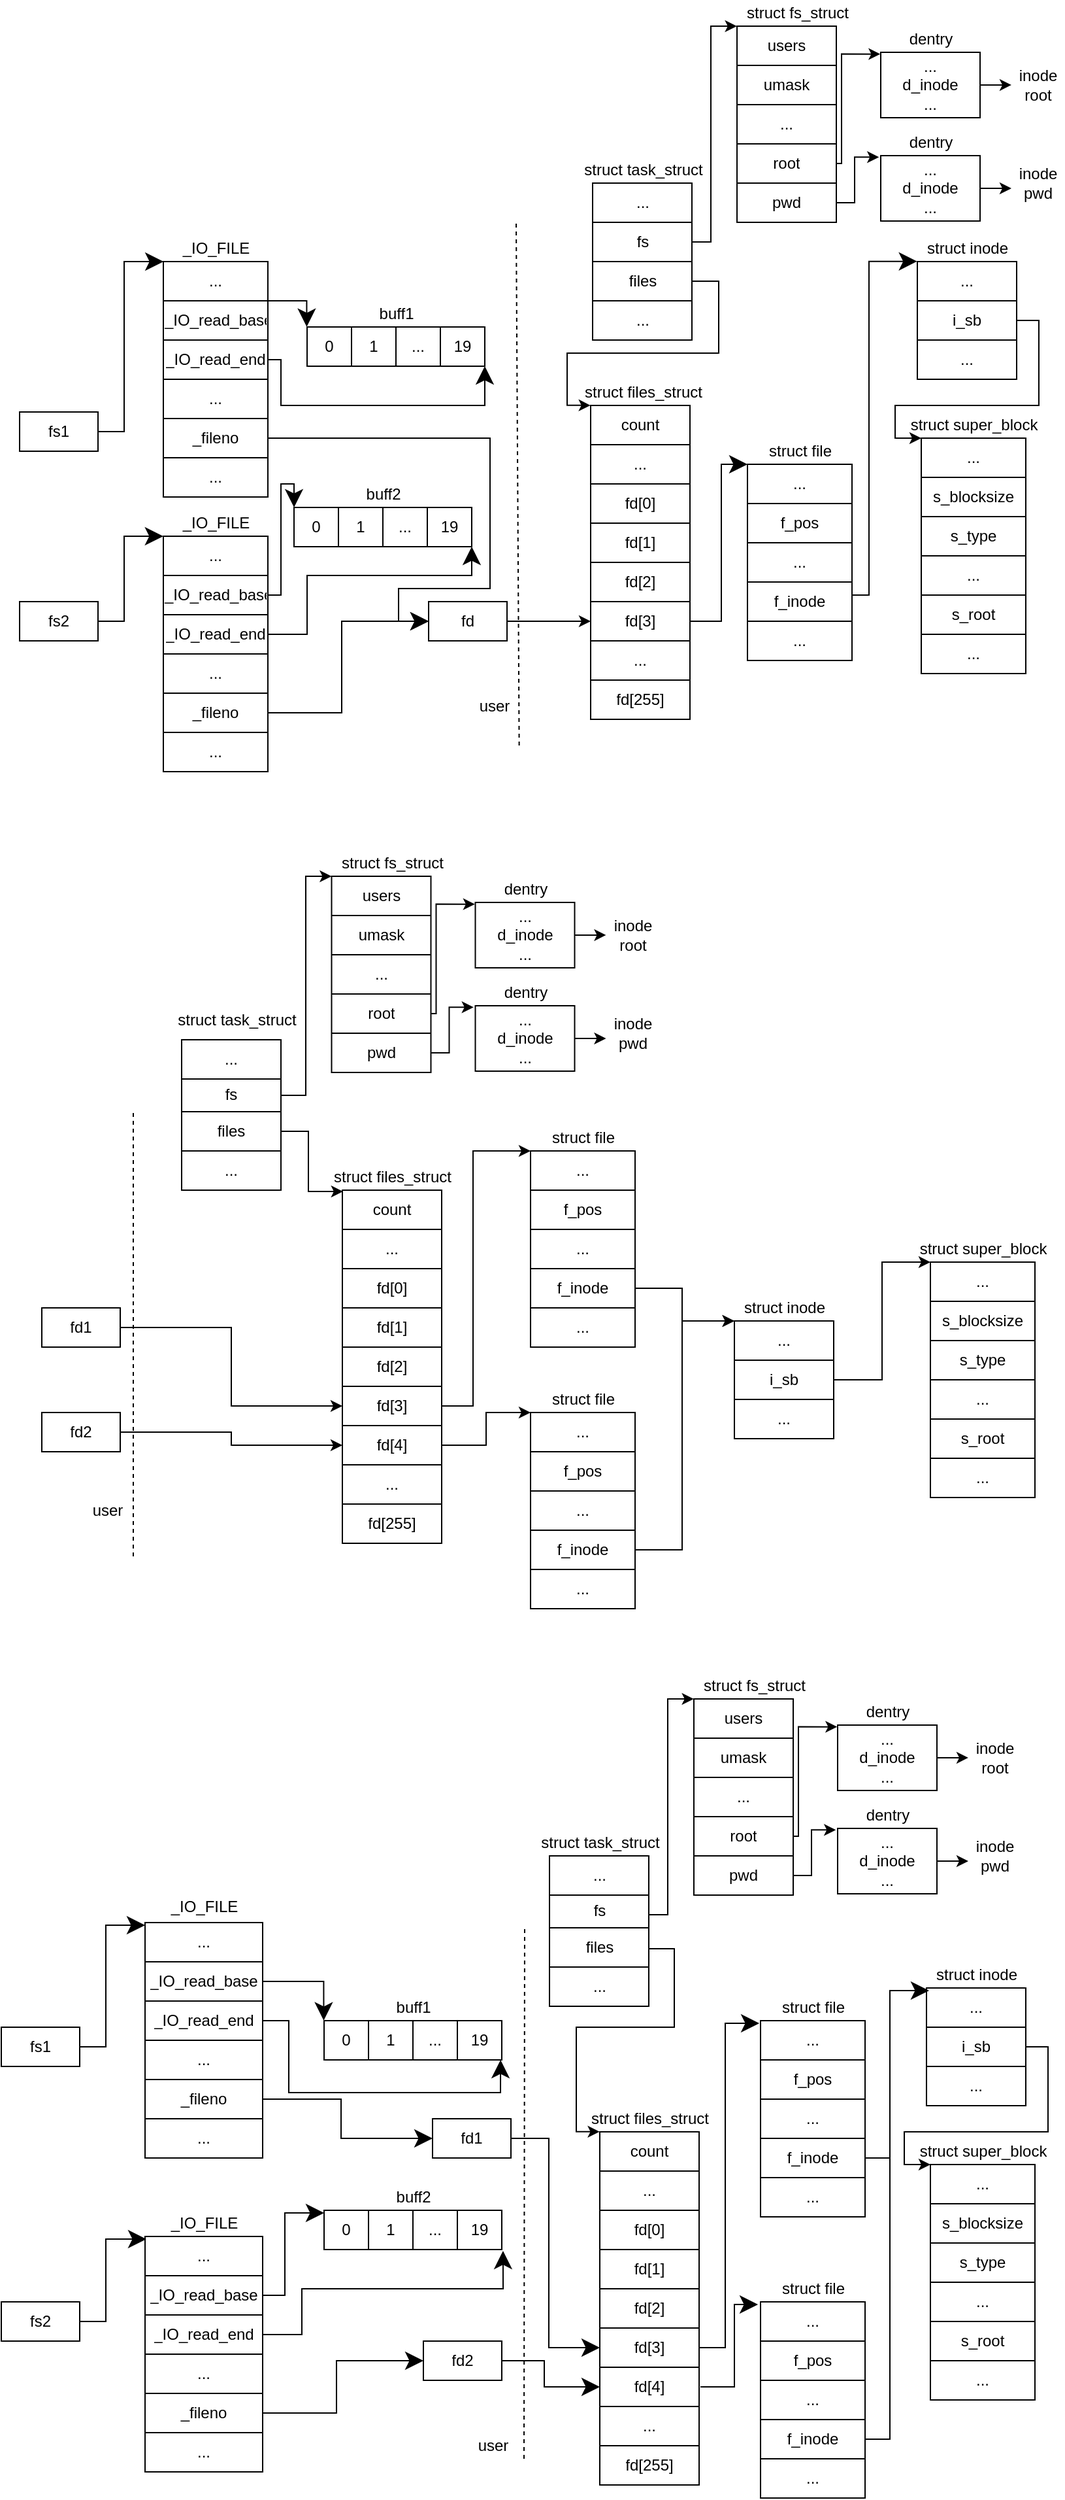 <mxfile version="18.1.3" type="device"><diagram id="snfUNbgyYjrfpWugX-Ww" name="Страница 1"><mxGraphModel dx="677" dy="363" grid="1" gridSize="10" guides="1" tooltips="1" connect="1" arrows="1" fold="1" page="1" pageScale="1" pageWidth="827" pageHeight="1169" math="0" shadow="0"><root><mxCell id="0"/><mxCell id="1" parent="0"/><mxCell id="msJCHTUQoqgBfXNRWo0q-113" value="" style="shape=table;html=1;whiteSpace=wrap;startSize=0;container=1;collapsible=0;childLayout=tableLayout;" parent="1" vertex="1"><mxGeometry x="451" y="310" width="76" height="240" as="geometry"/></mxCell><mxCell id="msJCHTUQoqgBfXNRWo0q-114" value="" style="shape=tableRow;horizontal=0;startSize=0;swimlaneHead=0;swimlaneBody=0;top=0;left=0;bottom=0;right=0;collapsible=0;dropTarget=0;fillColor=none;points=[[0,0.5],[1,0.5]];portConstraint=eastwest;" parent="msJCHTUQoqgBfXNRWo0q-113" vertex="1"><mxGeometry width="76" height="30" as="geometry"/></mxCell><mxCell id="msJCHTUQoqgBfXNRWo0q-115" value="count" style="shape=partialRectangle;html=1;whiteSpace=wrap;connectable=0;fillColor=none;top=0;left=0;bottom=0;right=0;overflow=hidden;" parent="msJCHTUQoqgBfXNRWo0q-114" vertex="1"><mxGeometry width="76" height="30" as="geometry"><mxRectangle width="76" height="30" as="alternateBounds"/></mxGeometry></mxCell><mxCell id="msJCHTUQoqgBfXNRWo0q-116" value="" style="shape=tableRow;horizontal=0;startSize=0;swimlaneHead=0;swimlaneBody=0;top=0;left=0;bottom=0;right=0;collapsible=0;dropTarget=0;fillColor=none;points=[[0,0.5],[1,0.5]];portConstraint=eastwest;" parent="msJCHTUQoqgBfXNRWo0q-113" vertex="1"><mxGeometry y="30" width="76" height="30" as="geometry"/></mxCell><mxCell id="msJCHTUQoqgBfXNRWo0q-117" value="..." style="shape=partialRectangle;html=1;whiteSpace=wrap;connectable=0;fillColor=none;top=0;left=0;bottom=0;right=0;overflow=hidden;" parent="msJCHTUQoqgBfXNRWo0q-116" vertex="1"><mxGeometry width="76" height="30" as="geometry"><mxRectangle width="76" height="30" as="alternateBounds"/></mxGeometry></mxCell><mxCell id="msJCHTUQoqgBfXNRWo0q-118" value="" style="shape=tableRow;horizontal=0;startSize=0;swimlaneHead=0;swimlaneBody=0;top=0;left=0;bottom=0;right=0;collapsible=0;dropTarget=0;fillColor=none;points=[[0,0.5],[1,0.5]];portConstraint=eastwest;" parent="msJCHTUQoqgBfXNRWo0q-113" vertex="1"><mxGeometry y="60" width="76" height="30" as="geometry"/></mxCell><mxCell id="msJCHTUQoqgBfXNRWo0q-119" value="fd[0]" style="shape=partialRectangle;html=1;whiteSpace=wrap;connectable=0;fillColor=none;top=0;left=0;bottom=0;right=0;overflow=hidden;" parent="msJCHTUQoqgBfXNRWo0q-118" vertex="1"><mxGeometry width="76" height="30" as="geometry"><mxRectangle width="76" height="30" as="alternateBounds"/></mxGeometry></mxCell><mxCell id="msJCHTUQoqgBfXNRWo0q-120" style="shape=tableRow;horizontal=0;startSize=0;swimlaneHead=0;swimlaneBody=0;top=0;left=0;bottom=0;right=0;collapsible=0;dropTarget=0;fillColor=none;points=[[0,0.5],[1,0.5]];portConstraint=eastwest;" parent="msJCHTUQoqgBfXNRWo0q-113" vertex="1"><mxGeometry y="90" width="76" height="30" as="geometry"/></mxCell><mxCell id="msJCHTUQoqgBfXNRWo0q-121" value="fd[1]" style="shape=partialRectangle;html=1;whiteSpace=wrap;connectable=0;fillColor=none;top=0;left=0;bottom=0;right=0;overflow=hidden;" parent="msJCHTUQoqgBfXNRWo0q-120" vertex="1"><mxGeometry width="76" height="30" as="geometry"><mxRectangle width="76" height="30" as="alternateBounds"/></mxGeometry></mxCell><mxCell id="msJCHTUQoqgBfXNRWo0q-122" style="shape=tableRow;horizontal=0;startSize=0;swimlaneHead=0;swimlaneBody=0;top=0;left=0;bottom=0;right=0;collapsible=0;dropTarget=0;fillColor=none;points=[[0,0.5],[1,0.5]];portConstraint=eastwest;" parent="msJCHTUQoqgBfXNRWo0q-113" vertex="1"><mxGeometry y="120" width="76" height="30" as="geometry"/></mxCell><mxCell id="msJCHTUQoqgBfXNRWo0q-123" value="fd[2]" style="shape=partialRectangle;html=1;whiteSpace=wrap;connectable=0;fillColor=none;top=0;left=0;bottom=0;right=0;overflow=hidden;" parent="msJCHTUQoqgBfXNRWo0q-122" vertex="1"><mxGeometry width="76" height="30" as="geometry"><mxRectangle width="76" height="30" as="alternateBounds"/></mxGeometry></mxCell><mxCell id="msJCHTUQoqgBfXNRWo0q-124" style="shape=tableRow;horizontal=0;startSize=0;swimlaneHead=0;swimlaneBody=0;top=0;left=0;bottom=0;right=0;collapsible=0;dropTarget=0;fillColor=none;points=[[0,0.5],[1,0.5]];portConstraint=eastwest;" parent="msJCHTUQoqgBfXNRWo0q-113" vertex="1"><mxGeometry y="150" width="76" height="30" as="geometry"/></mxCell><mxCell id="msJCHTUQoqgBfXNRWo0q-125" value="fd[3]" style="shape=partialRectangle;html=1;whiteSpace=wrap;connectable=0;fillColor=none;top=0;left=0;bottom=0;right=0;overflow=hidden;" parent="msJCHTUQoqgBfXNRWo0q-124" vertex="1"><mxGeometry width="76" height="30" as="geometry"><mxRectangle width="76" height="30" as="alternateBounds"/></mxGeometry></mxCell><mxCell id="msJCHTUQoqgBfXNRWo0q-126" style="shape=tableRow;horizontal=0;startSize=0;swimlaneHead=0;swimlaneBody=0;top=0;left=0;bottom=0;right=0;collapsible=0;dropTarget=0;fillColor=none;points=[[0,0.5],[1,0.5]];portConstraint=eastwest;" parent="msJCHTUQoqgBfXNRWo0q-113" vertex="1"><mxGeometry y="180" width="76" height="30" as="geometry"/></mxCell><mxCell id="msJCHTUQoqgBfXNRWo0q-127" value="..." style="shape=partialRectangle;html=1;whiteSpace=wrap;connectable=0;fillColor=none;top=0;left=0;bottom=0;right=0;overflow=hidden;" parent="msJCHTUQoqgBfXNRWo0q-126" vertex="1"><mxGeometry width="76" height="30" as="geometry"><mxRectangle width="76" height="30" as="alternateBounds"/></mxGeometry></mxCell><mxCell id="msJCHTUQoqgBfXNRWo0q-128" style="shape=tableRow;horizontal=0;startSize=0;swimlaneHead=0;swimlaneBody=0;top=0;left=0;bottom=0;right=0;collapsible=0;dropTarget=0;fillColor=none;points=[[0,0.5],[1,0.5]];portConstraint=eastwest;" parent="msJCHTUQoqgBfXNRWo0q-113" vertex="1"><mxGeometry y="210" width="76" height="30" as="geometry"/></mxCell><mxCell id="msJCHTUQoqgBfXNRWo0q-129" value="fd[255]" style="shape=partialRectangle;html=1;whiteSpace=wrap;connectable=0;fillColor=none;top=0;left=0;bottom=0;right=0;overflow=hidden;" parent="msJCHTUQoqgBfXNRWo0q-128" vertex="1"><mxGeometry width="76" height="30" as="geometry"><mxRectangle width="76" height="30" as="alternateBounds"/></mxGeometry></mxCell><mxCell id="msJCHTUQoqgBfXNRWo0q-132" value="" style="shape=table;html=1;whiteSpace=wrap;startSize=0;container=1;collapsible=0;childLayout=tableLayout;" parent="1" vertex="1"><mxGeometry x="452.5" y="139.99" width="76" height="120" as="geometry"/></mxCell><mxCell id="msJCHTUQoqgBfXNRWo0q-133" value="" style="shape=tableRow;horizontal=0;startSize=0;swimlaneHead=0;swimlaneBody=0;top=0;left=0;bottom=0;right=0;collapsible=0;dropTarget=0;fillColor=none;points=[[0,0.5],[1,0.5]];portConstraint=eastwest;" parent="msJCHTUQoqgBfXNRWo0q-132" vertex="1"><mxGeometry width="76" height="30" as="geometry"/></mxCell><mxCell id="msJCHTUQoqgBfXNRWo0q-134" value="..." style="shape=partialRectangle;html=1;whiteSpace=wrap;connectable=0;fillColor=none;top=0;left=0;bottom=0;right=0;overflow=hidden;" parent="msJCHTUQoqgBfXNRWo0q-133" vertex="1"><mxGeometry width="76" height="30" as="geometry"><mxRectangle width="76" height="30" as="alternateBounds"/></mxGeometry></mxCell><mxCell id="msJCHTUQoqgBfXNRWo0q-135" value="" style="shape=tableRow;horizontal=0;startSize=0;swimlaneHead=0;swimlaneBody=0;top=0;left=0;bottom=0;right=0;collapsible=0;dropTarget=0;fillColor=none;points=[[0,0.5],[1,0.5]];portConstraint=eastwest;" parent="msJCHTUQoqgBfXNRWo0q-132" vertex="1"><mxGeometry y="30" width="76" height="30" as="geometry"/></mxCell><mxCell id="msJCHTUQoqgBfXNRWo0q-136" value="fs" style="shape=partialRectangle;html=1;whiteSpace=wrap;connectable=0;fillColor=none;top=0;left=0;bottom=0;right=0;overflow=hidden;" parent="msJCHTUQoqgBfXNRWo0q-135" vertex="1"><mxGeometry width="76" height="30" as="geometry"><mxRectangle width="76" height="30" as="alternateBounds"/></mxGeometry></mxCell><mxCell id="msJCHTUQoqgBfXNRWo0q-137" value="" style="shape=tableRow;horizontal=0;startSize=0;swimlaneHead=0;swimlaneBody=0;top=0;left=0;bottom=0;right=0;collapsible=0;dropTarget=0;fillColor=none;points=[[0,0.5],[1,0.5]];portConstraint=eastwest;" parent="msJCHTUQoqgBfXNRWo0q-132" vertex="1"><mxGeometry y="60" width="76" height="30" as="geometry"/></mxCell><mxCell id="msJCHTUQoqgBfXNRWo0q-138" value="files" style="shape=partialRectangle;html=1;whiteSpace=wrap;connectable=0;fillColor=none;top=0;left=0;bottom=0;right=0;overflow=hidden;" parent="msJCHTUQoqgBfXNRWo0q-137" vertex="1"><mxGeometry width="76" height="30" as="geometry"><mxRectangle width="76" height="30" as="alternateBounds"/></mxGeometry></mxCell><mxCell id="L0qkrUCruzYdWzusjZP8-1" style="shape=tableRow;horizontal=0;startSize=0;swimlaneHead=0;swimlaneBody=0;top=0;left=0;bottom=0;right=0;collapsible=0;dropTarget=0;fillColor=none;points=[[0,0.5],[1,0.5]];portConstraint=eastwest;" parent="msJCHTUQoqgBfXNRWo0q-132" vertex="1"><mxGeometry y="90" width="76" height="30" as="geometry"/></mxCell><mxCell id="L0qkrUCruzYdWzusjZP8-2" value="..." style="shape=partialRectangle;html=1;whiteSpace=wrap;connectable=0;fillColor=none;top=0;left=0;bottom=0;right=0;overflow=hidden;" parent="L0qkrUCruzYdWzusjZP8-1" vertex="1"><mxGeometry width="76" height="30" as="geometry"><mxRectangle width="76" height="30" as="alternateBounds"/></mxGeometry></mxCell><mxCell id="msJCHTUQoqgBfXNRWo0q-139" value="" style="shape=table;html=1;whiteSpace=wrap;startSize=0;container=1;collapsible=0;childLayout=tableLayout;" parent="1" vertex="1"><mxGeometry x="327" y="460" width="60" height="30" as="geometry"/></mxCell><mxCell id="msJCHTUQoqgBfXNRWo0q-140" value="" style="shape=tableRow;horizontal=0;startSize=0;swimlaneHead=0;swimlaneBody=0;top=0;left=0;bottom=0;right=0;collapsible=0;dropTarget=0;fillColor=none;points=[[0,0.5],[1,0.5]];portConstraint=eastwest;" parent="msJCHTUQoqgBfXNRWo0q-139" vertex="1"><mxGeometry width="60" height="30" as="geometry"/></mxCell><mxCell id="msJCHTUQoqgBfXNRWo0q-141" value="fd" style="shape=partialRectangle;html=1;whiteSpace=wrap;connectable=0;fillColor=none;top=0;left=0;bottom=0;right=0;overflow=hidden;" parent="msJCHTUQoqgBfXNRWo0q-140" vertex="1"><mxGeometry width="60" height="30" as="geometry"><mxRectangle width="60" height="30" as="alternateBounds"/></mxGeometry></mxCell><mxCell id="msJCHTUQoqgBfXNRWo0q-145" value="" style="shape=table;html=1;whiteSpace=wrap;startSize=0;container=1;collapsible=0;childLayout=tableLayout;" parent="1" vertex="1"><mxGeometry x="571" y="355" width="80" height="150" as="geometry"/></mxCell><mxCell id="msJCHTUQoqgBfXNRWo0q-146" value="" style="shape=tableRow;horizontal=0;startSize=0;swimlaneHead=0;swimlaneBody=0;top=0;left=0;bottom=0;right=0;collapsible=0;dropTarget=0;fillColor=none;points=[[0,0.5],[1,0.5]];portConstraint=eastwest;" parent="msJCHTUQoqgBfXNRWo0q-145" vertex="1"><mxGeometry width="80" height="30" as="geometry"/></mxCell><mxCell id="msJCHTUQoqgBfXNRWo0q-147" value="..." style="shape=partialRectangle;html=1;whiteSpace=wrap;connectable=0;fillColor=none;top=0;left=0;bottom=0;right=0;overflow=hidden;" parent="msJCHTUQoqgBfXNRWo0q-146" vertex="1"><mxGeometry width="80" height="30" as="geometry"><mxRectangle width="80" height="30" as="alternateBounds"/></mxGeometry></mxCell><mxCell id="msJCHTUQoqgBfXNRWo0q-148" value="" style="shape=tableRow;horizontal=0;startSize=0;swimlaneHead=0;swimlaneBody=0;top=0;left=0;bottom=0;right=0;collapsible=0;dropTarget=0;fillColor=none;points=[[0,0.5],[1,0.5]];portConstraint=eastwest;" parent="msJCHTUQoqgBfXNRWo0q-145" vertex="1"><mxGeometry y="30" width="80" height="30" as="geometry"/></mxCell><mxCell id="msJCHTUQoqgBfXNRWo0q-149" value="f_pos" style="shape=partialRectangle;html=1;whiteSpace=wrap;connectable=0;fillColor=none;top=0;left=0;bottom=0;right=0;overflow=hidden;" parent="msJCHTUQoqgBfXNRWo0q-148" vertex="1"><mxGeometry width="80" height="30" as="geometry"><mxRectangle width="80" height="30" as="alternateBounds"/></mxGeometry></mxCell><mxCell id="msJCHTUQoqgBfXNRWo0q-150" value="" style="shape=tableRow;horizontal=0;startSize=0;swimlaneHead=0;swimlaneBody=0;top=0;left=0;bottom=0;right=0;collapsible=0;dropTarget=0;fillColor=none;points=[[0,0.5],[1,0.5]];portConstraint=eastwest;" parent="msJCHTUQoqgBfXNRWo0q-145" vertex="1"><mxGeometry y="60" width="80" height="30" as="geometry"/></mxCell><mxCell id="msJCHTUQoqgBfXNRWo0q-151" value="..." style="shape=partialRectangle;html=1;whiteSpace=wrap;connectable=0;fillColor=none;top=0;left=0;bottom=0;right=0;overflow=hidden;" parent="msJCHTUQoqgBfXNRWo0q-150" vertex="1"><mxGeometry width="80" height="30" as="geometry"><mxRectangle width="80" height="30" as="alternateBounds"/></mxGeometry></mxCell><mxCell id="msJCHTUQoqgBfXNRWo0q-152" style="shape=tableRow;horizontal=0;startSize=0;swimlaneHead=0;swimlaneBody=0;top=0;left=0;bottom=0;right=0;collapsible=0;dropTarget=0;fillColor=none;points=[[0,0.5],[1,0.5]];portConstraint=eastwest;" parent="msJCHTUQoqgBfXNRWo0q-145" vertex="1"><mxGeometry y="90" width="80" height="30" as="geometry"/></mxCell><mxCell id="msJCHTUQoqgBfXNRWo0q-153" value="f_inode" style="shape=partialRectangle;html=1;whiteSpace=wrap;connectable=0;fillColor=none;top=0;left=0;bottom=0;right=0;overflow=hidden;" parent="msJCHTUQoqgBfXNRWo0q-152" vertex="1"><mxGeometry width="80" height="30" as="geometry"><mxRectangle width="80" height="30" as="alternateBounds"/></mxGeometry></mxCell><mxCell id="msJCHTUQoqgBfXNRWo0q-154" style="shape=tableRow;horizontal=0;startSize=0;swimlaneHead=0;swimlaneBody=0;top=0;left=0;bottom=0;right=0;collapsible=0;dropTarget=0;fillColor=none;points=[[0,0.5],[1,0.5]];portConstraint=eastwest;" parent="msJCHTUQoqgBfXNRWo0q-145" vertex="1"><mxGeometry y="120" width="80" height="30" as="geometry"/></mxCell><mxCell id="msJCHTUQoqgBfXNRWo0q-155" value="..." style="shape=partialRectangle;html=1;whiteSpace=wrap;connectable=0;fillColor=none;top=0;left=0;bottom=0;right=0;overflow=hidden;" parent="msJCHTUQoqgBfXNRWo0q-154" vertex="1"><mxGeometry width="80" height="30" as="geometry"><mxRectangle width="80" height="30" as="alternateBounds"/></mxGeometry></mxCell><mxCell id="msJCHTUQoqgBfXNRWo0q-167" value="" style="shape=table;html=1;whiteSpace=wrap;startSize=0;container=1;collapsible=0;childLayout=tableLayout;" parent="1" vertex="1"><mxGeometry x="701" y="200" width="76" height="90" as="geometry"/></mxCell><mxCell id="msJCHTUQoqgBfXNRWo0q-168" value="" style="shape=tableRow;horizontal=0;startSize=0;swimlaneHead=0;swimlaneBody=0;top=0;left=0;bottom=0;right=0;collapsible=0;dropTarget=0;fillColor=none;points=[[0,0.5],[1,0.5]];portConstraint=eastwest;" parent="msJCHTUQoqgBfXNRWo0q-167" vertex="1"><mxGeometry width="76" height="30" as="geometry"/></mxCell><mxCell id="msJCHTUQoqgBfXNRWo0q-169" value="..." style="shape=partialRectangle;html=1;whiteSpace=wrap;connectable=0;fillColor=none;top=0;left=0;bottom=0;right=0;overflow=hidden;" parent="msJCHTUQoqgBfXNRWo0q-168" vertex="1"><mxGeometry width="76" height="30" as="geometry"><mxRectangle width="76" height="30" as="alternateBounds"/></mxGeometry></mxCell><mxCell id="msJCHTUQoqgBfXNRWo0q-170" value="" style="shape=tableRow;horizontal=0;startSize=0;swimlaneHead=0;swimlaneBody=0;top=0;left=0;bottom=0;right=0;collapsible=0;dropTarget=0;fillColor=none;points=[[0,0.5],[1,0.5]];portConstraint=eastwest;" parent="msJCHTUQoqgBfXNRWo0q-167" vertex="1"><mxGeometry y="30" width="76" height="30" as="geometry"/></mxCell><mxCell id="msJCHTUQoqgBfXNRWo0q-171" value="i_sb" style="shape=partialRectangle;html=1;whiteSpace=wrap;connectable=0;fillColor=none;top=0;left=0;bottom=0;right=0;overflow=hidden;" parent="msJCHTUQoqgBfXNRWo0q-170" vertex="1"><mxGeometry width="76" height="30" as="geometry"><mxRectangle width="76" height="30" as="alternateBounds"/></mxGeometry></mxCell><mxCell id="msJCHTUQoqgBfXNRWo0q-172" value="" style="shape=tableRow;horizontal=0;startSize=0;swimlaneHead=0;swimlaneBody=0;top=0;left=0;bottom=0;right=0;collapsible=0;dropTarget=0;fillColor=none;points=[[0,0.5],[1,0.5]];portConstraint=eastwest;" parent="msJCHTUQoqgBfXNRWo0q-167" vertex="1"><mxGeometry y="60" width="76" height="30" as="geometry"/></mxCell><mxCell id="msJCHTUQoqgBfXNRWo0q-173" value="..." style="shape=partialRectangle;html=1;whiteSpace=wrap;connectable=0;fillColor=none;top=0;left=0;bottom=0;right=0;overflow=hidden;" parent="msJCHTUQoqgBfXNRWo0q-172" vertex="1"><mxGeometry width="76" height="30" as="geometry"><mxRectangle width="76" height="30" as="alternateBounds"/></mxGeometry></mxCell><mxCell id="msJCHTUQoqgBfXNRWo0q-174" value="" style="shape=table;html=1;whiteSpace=wrap;startSize=0;container=1;collapsible=0;childLayout=tableLayout;" parent="1" vertex="1"><mxGeometry x="704" y="335" width="80" height="180" as="geometry"/></mxCell><mxCell id="msJCHTUQoqgBfXNRWo0q-175" value="" style="shape=tableRow;horizontal=0;startSize=0;swimlaneHead=0;swimlaneBody=0;top=0;left=0;bottom=0;right=0;collapsible=0;dropTarget=0;fillColor=none;points=[[0,0.5],[1,0.5]];portConstraint=eastwest;" parent="msJCHTUQoqgBfXNRWo0q-174" vertex="1"><mxGeometry width="80" height="30" as="geometry"/></mxCell><mxCell id="msJCHTUQoqgBfXNRWo0q-176" value="..." style="shape=partialRectangle;html=1;whiteSpace=wrap;connectable=0;fillColor=none;top=0;left=0;bottom=0;right=0;overflow=hidden;" parent="msJCHTUQoqgBfXNRWo0q-175" vertex="1"><mxGeometry width="80" height="30" as="geometry"><mxRectangle width="80" height="30" as="alternateBounds"/></mxGeometry></mxCell><mxCell id="msJCHTUQoqgBfXNRWo0q-177" value="" style="shape=tableRow;horizontal=0;startSize=0;swimlaneHead=0;swimlaneBody=0;top=0;left=0;bottom=0;right=0;collapsible=0;dropTarget=0;fillColor=none;points=[[0,0.5],[1,0.5]];portConstraint=eastwest;" parent="msJCHTUQoqgBfXNRWo0q-174" vertex="1"><mxGeometry y="30" width="80" height="30" as="geometry"/></mxCell><mxCell id="msJCHTUQoqgBfXNRWo0q-178" value="s_blocksize" style="shape=partialRectangle;html=1;whiteSpace=wrap;connectable=0;fillColor=none;top=0;left=0;bottom=0;right=0;overflow=hidden;" parent="msJCHTUQoqgBfXNRWo0q-177" vertex="1"><mxGeometry width="80" height="30" as="geometry"><mxRectangle width="80" height="30" as="alternateBounds"/></mxGeometry></mxCell><mxCell id="msJCHTUQoqgBfXNRWo0q-179" value="" style="shape=tableRow;horizontal=0;startSize=0;swimlaneHead=0;swimlaneBody=0;top=0;left=0;bottom=0;right=0;collapsible=0;dropTarget=0;fillColor=none;points=[[0,0.5],[1,0.5]];portConstraint=eastwest;" parent="msJCHTUQoqgBfXNRWo0q-174" vertex="1"><mxGeometry y="60" width="80" height="30" as="geometry"/></mxCell><mxCell id="msJCHTUQoqgBfXNRWo0q-180" value="s_type" style="shape=partialRectangle;html=1;whiteSpace=wrap;connectable=0;fillColor=none;top=0;left=0;bottom=0;right=0;overflow=hidden;" parent="msJCHTUQoqgBfXNRWo0q-179" vertex="1"><mxGeometry width="80" height="30" as="geometry"><mxRectangle width="80" height="30" as="alternateBounds"/></mxGeometry></mxCell><mxCell id="msJCHTUQoqgBfXNRWo0q-181" style="shape=tableRow;horizontal=0;startSize=0;swimlaneHead=0;swimlaneBody=0;top=0;left=0;bottom=0;right=0;collapsible=0;dropTarget=0;fillColor=none;points=[[0,0.5],[1,0.5]];portConstraint=eastwest;" parent="msJCHTUQoqgBfXNRWo0q-174" vertex="1"><mxGeometry y="90" width="80" height="30" as="geometry"/></mxCell><mxCell id="msJCHTUQoqgBfXNRWo0q-182" value="..." style="shape=partialRectangle;html=1;whiteSpace=wrap;connectable=0;fillColor=none;top=0;left=0;bottom=0;right=0;overflow=hidden;" parent="msJCHTUQoqgBfXNRWo0q-181" vertex="1"><mxGeometry width="80" height="30" as="geometry"><mxRectangle width="80" height="30" as="alternateBounds"/></mxGeometry></mxCell><mxCell id="msJCHTUQoqgBfXNRWo0q-183" style="shape=tableRow;horizontal=0;startSize=0;swimlaneHead=0;swimlaneBody=0;top=0;left=0;bottom=0;right=0;collapsible=0;dropTarget=0;fillColor=none;points=[[0,0.5],[1,0.5]];portConstraint=eastwest;" parent="msJCHTUQoqgBfXNRWo0q-174" vertex="1"><mxGeometry y="120" width="80" height="30" as="geometry"/></mxCell><mxCell id="msJCHTUQoqgBfXNRWo0q-184" value="s_root" style="shape=partialRectangle;html=1;whiteSpace=wrap;connectable=0;fillColor=none;top=0;left=0;bottom=0;right=0;overflow=hidden;" parent="msJCHTUQoqgBfXNRWo0q-183" vertex="1"><mxGeometry width="80" height="30" as="geometry"><mxRectangle width="80" height="30" as="alternateBounds"/></mxGeometry></mxCell><mxCell id="msJCHTUQoqgBfXNRWo0q-185" style="shape=tableRow;horizontal=0;startSize=0;swimlaneHead=0;swimlaneBody=0;top=0;left=0;bottom=0;right=0;collapsible=0;dropTarget=0;fillColor=none;points=[[0,0.5],[1,0.5]];portConstraint=eastwest;" parent="msJCHTUQoqgBfXNRWo0q-174" vertex="1"><mxGeometry y="150" width="80" height="30" as="geometry"/></mxCell><mxCell id="msJCHTUQoqgBfXNRWo0q-186" value="..." style="shape=partialRectangle;html=1;whiteSpace=wrap;connectable=0;fillColor=none;top=0;left=0;bottom=0;right=0;overflow=hidden;" parent="msJCHTUQoqgBfXNRWo0q-185" vertex="1"><mxGeometry width="80" height="30" as="geometry"><mxRectangle width="80" height="30" as="alternateBounds"/></mxGeometry></mxCell><mxCell id="msJCHTUQoqgBfXNRWo0q-187" style="edgeStyle=orthogonalEdgeStyle;rounded=0;orthogonalLoop=1;jettySize=auto;html=1;exitX=1;exitY=0.5;exitDx=0;exitDy=0;entryX=0;entryY=0.5;entryDx=0;entryDy=0;" parent="1" source="msJCHTUQoqgBfXNRWo0q-140" target="msJCHTUQoqgBfXNRWo0q-124" edge="1"><mxGeometry relative="1" as="geometry"/></mxCell><mxCell id="msJCHTUQoqgBfXNRWo0q-194" style="edgeStyle=orthogonalEdgeStyle;rounded=0;orthogonalLoop=1;jettySize=auto;html=1;exitX=1;exitY=0.5;exitDx=0;exitDy=0;entryX=0;entryY=0;entryDx=0;entryDy=0;" parent="1" source="msJCHTUQoqgBfXNRWo0q-170" target="msJCHTUQoqgBfXNRWo0q-174" edge="1"><mxGeometry relative="1" as="geometry"><Array as="points"><mxPoint x="794" y="245"/><mxPoint x="794" y="310"/><mxPoint x="684" y="310"/><mxPoint x="684" y="335"/></Array></mxGeometry></mxCell><mxCell id="msJCHTUQoqgBfXNRWo0q-195" value="struct task_struct" style="text;html=1;align=center;verticalAlign=middle;resizable=0;points=[];autosize=1;strokeColor=none;fillColor=none;" parent="1" vertex="1"><mxGeometry x="435.5" y="119.99" width="110" height="20" as="geometry"/></mxCell><mxCell id="msJCHTUQoqgBfXNRWo0q-196" value="struct files_struct" style="text;html=1;align=center;verticalAlign=middle;resizable=0;points=[];autosize=1;strokeColor=none;fillColor=none;" parent="1" vertex="1"><mxGeometry x="435.5" y="290" width="110" height="20" as="geometry"/></mxCell><mxCell id="msJCHTUQoqgBfXNRWo0q-197" value="struct file" style="text;html=1;align=center;verticalAlign=middle;resizable=0;points=[];autosize=1;strokeColor=none;fillColor=none;" parent="1" vertex="1"><mxGeometry x="581" y="335" width="60" height="20" as="geometry"/></mxCell><mxCell id="msJCHTUQoqgBfXNRWo0q-199" value="struct inode" style="text;html=1;align=center;verticalAlign=middle;resizable=0;points=[];autosize=1;strokeColor=none;fillColor=none;" parent="1" vertex="1"><mxGeometry x="699" y="180" width="80" height="20" as="geometry"/></mxCell><mxCell id="msJCHTUQoqgBfXNRWo0q-200" value="struct super_block" style="text;html=1;align=center;verticalAlign=middle;resizable=0;points=[];autosize=1;strokeColor=none;fillColor=none;" parent="1" vertex="1"><mxGeometry x="689" y="315" width="110" height="20" as="geometry"/></mxCell><mxCell id="msJCHTUQoqgBfXNRWo0q-201" value="" style="endArrow=none;dashed=1;html=1;rounded=0;strokeWidth=1;endSize=11;startSize=11;jumpSize=6;targetPerimeterSpacing=0;arcSize=25;" parent="1" edge="1"><mxGeometry width="50" height="50" relative="1" as="geometry"><mxPoint x="396.31" y="570" as="sourcePoint"/><mxPoint x="394" y="170" as="targetPoint"/></mxGeometry></mxCell><mxCell id="msJCHTUQoqgBfXNRWo0q-202" value="user" style="text;html=1;align=center;verticalAlign=middle;resizable=0;points=[];autosize=1;strokeColor=none;fillColor=none;" parent="1" vertex="1"><mxGeometry x="357" y="530" width="40" height="20" as="geometry"/></mxCell><mxCell id="msJCHTUQoqgBfXNRWo0q-203" style="edgeStyle=orthogonalEdgeStyle;rounded=0;jumpSize=6;orthogonalLoop=1;jettySize=auto;html=1;exitX=1;exitY=0.5;exitDx=0;exitDy=0;entryX=-0.002;entryY=-0.005;entryDx=0;entryDy=0;entryPerimeter=0;startSize=11;endSize=11;targetPerimeterSpacing=0;strokeWidth=1;" parent="1" source="msJCHTUQoqgBfXNRWo0q-152" target="msJCHTUQoqgBfXNRWo0q-168" edge="1"><mxGeometry relative="1" as="geometry"><Array as="points"><mxPoint x="664" y="455"/><mxPoint x="664" y="200"/></Array></mxGeometry></mxCell><mxCell id="msJCHTUQoqgBfXNRWo0q-204" style="edgeStyle=orthogonalEdgeStyle;rounded=0;jumpSize=6;orthogonalLoop=1;jettySize=auto;html=1;exitX=1;exitY=0.5;exitDx=0;exitDy=0;entryX=0;entryY=0;entryDx=0;entryDy=0;startSize=11;endSize=11;targetPerimeterSpacing=0;strokeWidth=1;" parent="1" source="msJCHTUQoqgBfXNRWo0q-124" target="msJCHTUQoqgBfXNRWo0q-145" edge="1"><mxGeometry relative="1" as="geometry"><Array as="points"><mxPoint x="551" y="475"/><mxPoint x="551" y="355"/></Array></mxGeometry></mxCell><mxCell id="msJCHTUQoqgBfXNRWo0q-206" value="" style="shape=table;html=1;whiteSpace=wrap;startSize=0;container=1;collapsible=0;childLayout=tableLayout;" parent="1" vertex="1"><mxGeometry x="14" y="315" width="60" height="30" as="geometry"/></mxCell><mxCell id="msJCHTUQoqgBfXNRWo0q-207" value="" style="shape=tableRow;horizontal=0;startSize=0;swimlaneHead=0;swimlaneBody=0;top=0;left=0;bottom=0;right=0;collapsible=0;dropTarget=0;fillColor=none;points=[[0,0.5],[1,0.5]];portConstraint=eastwest;" parent="msJCHTUQoqgBfXNRWo0q-206" vertex="1"><mxGeometry width="60" height="30" as="geometry"/></mxCell><mxCell id="msJCHTUQoqgBfXNRWo0q-208" value="fs1" style="shape=partialRectangle;html=1;whiteSpace=wrap;connectable=0;fillColor=none;top=0;left=0;bottom=0;right=0;overflow=hidden;" parent="msJCHTUQoqgBfXNRWo0q-207" vertex="1"><mxGeometry width="60" height="30" as="geometry"><mxRectangle width="60" height="30" as="alternateBounds"/></mxGeometry></mxCell><mxCell id="msJCHTUQoqgBfXNRWo0q-209" value="" style="shape=table;html=1;whiteSpace=wrap;startSize=0;container=1;collapsible=0;childLayout=tableLayout;" parent="1" vertex="1"><mxGeometry x="14" y="460" width="60" height="30" as="geometry"/></mxCell><mxCell id="msJCHTUQoqgBfXNRWo0q-210" value="" style="shape=tableRow;horizontal=0;startSize=0;swimlaneHead=0;swimlaneBody=0;top=0;left=0;bottom=0;right=0;collapsible=0;dropTarget=0;fillColor=none;points=[[0,0.5],[1,0.5]];portConstraint=eastwest;" parent="msJCHTUQoqgBfXNRWo0q-209" vertex="1"><mxGeometry width="60" height="30" as="geometry"/></mxCell><mxCell id="msJCHTUQoqgBfXNRWo0q-211" value="fs2" style="shape=partialRectangle;html=1;whiteSpace=wrap;connectable=0;fillColor=none;top=0;left=0;bottom=0;right=0;overflow=hidden;" parent="msJCHTUQoqgBfXNRWo0q-210" vertex="1"><mxGeometry width="60" height="30" as="geometry"><mxRectangle width="60" height="30" as="alternateBounds"/></mxGeometry></mxCell><mxCell id="msJCHTUQoqgBfXNRWo0q-241" style="edgeStyle=orthogonalEdgeStyle;rounded=0;jumpSize=6;orthogonalLoop=1;jettySize=auto;html=1;exitX=1;exitY=0.5;exitDx=0;exitDy=0;entryX=1;entryY=1;entryDx=0;entryDy=0;startSize=11;endSize=11;targetPerimeterSpacing=0;strokeWidth=1;" parent="1" source="msJCHTUQoqgBfXNRWo0q-212" target="msJCHTUQoqgBfXNRWo0q-234" edge="1"><mxGeometry relative="1" as="geometry"><Array as="points"><mxPoint x="214" y="275"/><mxPoint x="214" y="310"/><mxPoint x="370" y="310"/></Array></mxGeometry></mxCell><mxCell id="msJCHTUQoqgBfXNRWo0q-212" value="" style="shape=table;html=1;whiteSpace=wrap;startSize=0;container=1;collapsible=0;childLayout=tableLayout;" parent="1" vertex="1"><mxGeometry x="124" y="200" width="80" height="180" as="geometry"/></mxCell><mxCell id="msJCHTUQoqgBfXNRWo0q-213" value="" style="shape=tableRow;horizontal=0;startSize=0;swimlaneHead=0;swimlaneBody=0;top=0;left=0;bottom=0;right=0;collapsible=0;dropTarget=0;fillColor=none;points=[[0,0.5],[1,0.5]];portConstraint=eastwest;" parent="msJCHTUQoqgBfXNRWo0q-212" vertex="1"><mxGeometry width="80" height="30" as="geometry"/></mxCell><mxCell id="msJCHTUQoqgBfXNRWo0q-214" value="..." style="shape=partialRectangle;html=1;whiteSpace=wrap;connectable=0;fillColor=none;top=0;left=0;bottom=0;right=0;overflow=hidden;" parent="msJCHTUQoqgBfXNRWo0q-213" vertex="1"><mxGeometry width="80" height="30" as="geometry"><mxRectangle width="80" height="30" as="alternateBounds"/></mxGeometry></mxCell><mxCell id="msJCHTUQoqgBfXNRWo0q-215" value="" style="shape=tableRow;horizontal=0;startSize=0;swimlaneHead=0;swimlaneBody=0;top=0;left=0;bottom=0;right=0;collapsible=0;dropTarget=0;fillColor=none;points=[[0,0.5],[1,0.5]];portConstraint=eastwest;" parent="msJCHTUQoqgBfXNRWo0q-212" vertex="1"><mxGeometry y="30" width="80" height="30" as="geometry"/></mxCell><mxCell id="msJCHTUQoqgBfXNRWo0q-216" value="_IO_read_base" style="shape=partialRectangle;html=1;whiteSpace=wrap;connectable=0;fillColor=none;top=0;left=0;bottom=0;right=0;overflow=hidden;" parent="msJCHTUQoqgBfXNRWo0q-215" vertex="1"><mxGeometry width="80" height="30" as="geometry"><mxRectangle width="80" height="30" as="alternateBounds"/></mxGeometry></mxCell><mxCell id="msJCHTUQoqgBfXNRWo0q-217" value="" style="shape=tableRow;horizontal=0;startSize=0;swimlaneHead=0;swimlaneBody=0;top=0;left=0;bottom=0;right=0;collapsible=0;dropTarget=0;fillColor=none;points=[[0,0.5],[1,0.5]];portConstraint=eastwest;" parent="msJCHTUQoqgBfXNRWo0q-212" vertex="1"><mxGeometry y="60" width="80" height="30" as="geometry"/></mxCell><mxCell id="msJCHTUQoqgBfXNRWo0q-218" value="_IO_read_end" style="shape=partialRectangle;html=1;whiteSpace=wrap;connectable=0;fillColor=none;top=0;left=0;bottom=0;right=0;overflow=hidden;" parent="msJCHTUQoqgBfXNRWo0q-217" vertex="1"><mxGeometry width="80" height="30" as="geometry"><mxRectangle width="80" height="30" as="alternateBounds"/></mxGeometry></mxCell><mxCell id="msJCHTUQoqgBfXNRWo0q-219" style="shape=tableRow;horizontal=0;startSize=0;swimlaneHead=0;swimlaneBody=0;top=0;left=0;bottom=0;right=0;collapsible=0;dropTarget=0;fillColor=none;points=[[0,0.5],[1,0.5]];portConstraint=eastwest;" parent="msJCHTUQoqgBfXNRWo0q-212" vertex="1"><mxGeometry y="90" width="80" height="30" as="geometry"/></mxCell><mxCell id="msJCHTUQoqgBfXNRWo0q-220" value="..." style="shape=partialRectangle;html=1;whiteSpace=wrap;connectable=0;fillColor=none;top=0;left=0;bottom=0;right=0;overflow=hidden;" parent="msJCHTUQoqgBfXNRWo0q-219" vertex="1"><mxGeometry width="80" height="30" as="geometry"><mxRectangle width="80" height="30" as="alternateBounds"/></mxGeometry></mxCell><mxCell id="msJCHTUQoqgBfXNRWo0q-221" style="shape=tableRow;horizontal=0;startSize=0;swimlaneHead=0;swimlaneBody=0;top=0;left=0;bottom=0;right=0;collapsible=0;dropTarget=0;fillColor=none;points=[[0,0.5],[1,0.5]];portConstraint=eastwest;" parent="msJCHTUQoqgBfXNRWo0q-212" vertex="1"><mxGeometry y="120" width="80" height="30" as="geometry"/></mxCell><mxCell id="msJCHTUQoqgBfXNRWo0q-222" value="_fileno" style="shape=partialRectangle;html=1;whiteSpace=wrap;connectable=0;fillColor=none;top=0;left=0;bottom=0;right=0;overflow=hidden;" parent="msJCHTUQoqgBfXNRWo0q-221" vertex="1"><mxGeometry width="80" height="30" as="geometry"><mxRectangle width="80" height="30" as="alternateBounds"/></mxGeometry></mxCell><mxCell id="msJCHTUQoqgBfXNRWo0q-386" style="shape=tableRow;horizontal=0;startSize=0;swimlaneHead=0;swimlaneBody=0;top=0;left=0;bottom=0;right=0;collapsible=0;dropTarget=0;fillColor=none;points=[[0,0.5],[1,0.5]];portConstraint=eastwest;" parent="msJCHTUQoqgBfXNRWo0q-212" vertex="1"><mxGeometry y="150" width="80" height="30" as="geometry"/></mxCell><mxCell id="msJCHTUQoqgBfXNRWo0q-387" value="..." style="shape=partialRectangle;html=1;whiteSpace=wrap;connectable=0;fillColor=none;top=0;left=0;bottom=0;right=0;overflow=hidden;" parent="msJCHTUQoqgBfXNRWo0q-386" vertex="1"><mxGeometry width="80" height="30" as="geometry"><mxRectangle width="80" height="30" as="alternateBounds"/></mxGeometry></mxCell><mxCell id="msJCHTUQoqgBfXNRWo0q-249" style="edgeStyle=orthogonalEdgeStyle;rounded=0;jumpSize=6;orthogonalLoop=1;jettySize=auto;html=1;exitX=1;exitY=0.5;exitDx=0;exitDy=0;entryX=1;entryY=1;entryDx=0;entryDy=0;startSize=11;endSize=11;targetPerimeterSpacing=0;strokeWidth=1;" parent="1" source="msJCHTUQoqgBfXNRWo0q-223" target="msJCHTUQoqgBfXNRWo0q-242" edge="1"><mxGeometry relative="1" as="geometry"><Array as="points"><mxPoint x="234" y="485"/><mxPoint x="234" y="440"/><mxPoint x="360" y="440"/></Array></mxGeometry></mxCell><mxCell id="msJCHTUQoqgBfXNRWo0q-223" value="" style="shape=table;html=1;whiteSpace=wrap;startSize=0;container=1;collapsible=0;childLayout=tableLayout;" parent="1" vertex="1"><mxGeometry x="124" y="410" width="80" height="180" as="geometry"/></mxCell><mxCell id="msJCHTUQoqgBfXNRWo0q-224" value="" style="shape=tableRow;horizontal=0;startSize=0;swimlaneHead=0;swimlaneBody=0;top=0;left=0;bottom=0;right=0;collapsible=0;dropTarget=0;fillColor=none;points=[[0,0.5],[1,0.5]];portConstraint=eastwest;" parent="msJCHTUQoqgBfXNRWo0q-223" vertex="1"><mxGeometry width="80" height="30" as="geometry"/></mxCell><mxCell id="msJCHTUQoqgBfXNRWo0q-225" value="..." style="shape=partialRectangle;html=1;whiteSpace=wrap;connectable=0;fillColor=none;top=0;left=0;bottom=0;right=0;overflow=hidden;" parent="msJCHTUQoqgBfXNRWo0q-224" vertex="1"><mxGeometry width="80" height="30" as="geometry"><mxRectangle width="80" height="30" as="alternateBounds"/></mxGeometry></mxCell><mxCell id="msJCHTUQoqgBfXNRWo0q-226" value="" style="shape=tableRow;horizontal=0;startSize=0;swimlaneHead=0;swimlaneBody=0;top=0;left=0;bottom=0;right=0;collapsible=0;dropTarget=0;fillColor=none;points=[[0,0.5],[1,0.5]];portConstraint=eastwest;" parent="msJCHTUQoqgBfXNRWo0q-223" vertex="1"><mxGeometry y="30" width="80" height="30" as="geometry"/></mxCell><mxCell id="msJCHTUQoqgBfXNRWo0q-227" value="_IO_read_base" style="shape=partialRectangle;html=1;whiteSpace=wrap;connectable=0;fillColor=none;top=0;left=0;bottom=0;right=0;overflow=hidden;" parent="msJCHTUQoqgBfXNRWo0q-226" vertex="1"><mxGeometry width="80" height="30" as="geometry"><mxRectangle width="80" height="30" as="alternateBounds"/></mxGeometry></mxCell><mxCell id="msJCHTUQoqgBfXNRWo0q-228" value="" style="shape=tableRow;horizontal=0;startSize=0;swimlaneHead=0;swimlaneBody=0;top=0;left=0;bottom=0;right=0;collapsible=0;dropTarget=0;fillColor=none;points=[[0,0.5],[1,0.5]];portConstraint=eastwest;" parent="msJCHTUQoqgBfXNRWo0q-223" vertex="1"><mxGeometry y="60" width="80" height="30" as="geometry"/></mxCell><mxCell id="msJCHTUQoqgBfXNRWo0q-229" value="_IO_read_end" style="shape=partialRectangle;html=1;whiteSpace=wrap;connectable=0;fillColor=none;top=0;left=0;bottom=0;right=0;overflow=hidden;" parent="msJCHTUQoqgBfXNRWo0q-228" vertex="1"><mxGeometry width="80" height="30" as="geometry"><mxRectangle width="80" height="30" as="alternateBounds"/></mxGeometry></mxCell><mxCell id="msJCHTUQoqgBfXNRWo0q-230" style="shape=tableRow;horizontal=0;startSize=0;swimlaneHead=0;swimlaneBody=0;top=0;left=0;bottom=0;right=0;collapsible=0;dropTarget=0;fillColor=none;points=[[0,0.5],[1,0.5]];portConstraint=eastwest;" parent="msJCHTUQoqgBfXNRWo0q-223" vertex="1"><mxGeometry y="90" width="80" height="30" as="geometry"/></mxCell><mxCell id="msJCHTUQoqgBfXNRWo0q-231" value="..." style="shape=partialRectangle;html=1;whiteSpace=wrap;connectable=0;fillColor=none;top=0;left=0;bottom=0;right=0;overflow=hidden;" parent="msJCHTUQoqgBfXNRWo0q-230" vertex="1"><mxGeometry width="80" height="30" as="geometry"><mxRectangle width="80" height="30" as="alternateBounds"/></mxGeometry></mxCell><mxCell id="msJCHTUQoqgBfXNRWo0q-232" style="shape=tableRow;horizontal=0;startSize=0;swimlaneHead=0;swimlaneBody=0;top=0;left=0;bottom=0;right=0;collapsible=0;dropTarget=0;fillColor=none;points=[[0,0.5],[1,0.5]];portConstraint=eastwest;" parent="msJCHTUQoqgBfXNRWo0q-223" vertex="1"><mxGeometry y="120" width="80" height="30" as="geometry"/></mxCell><mxCell id="msJCHTUQoqgBfXNRWo0q-233" value="_fileno" style="shape=partialRectangle;html=1;whiteSpace=wrap;connectable=0;fillColor=none;top=0;left=0;bottom=0;right=0;overflow=hidden;" parent="msJCHTUQoqgBfXNRWo0q-232" vertex="1"><mxGeometry width="80" height="30" as="geometry"><mxRectangle width="80" height="30" as="alternateBounds"/></mxGeometry></mxCell><mxCell id="msJCHTUQoqgBfXNRWo0q-384" style="shape=tableRow;horizontal=0;startSize=0;swimlaneHead=0;swimlaneBody=0;top=0;left=0;bottom=0;right=0;collapsible=0;dropTarget=0;fillColor=none;points=[[0,0.5],[1,0.5]];portConstraint=eastwest;" parent="msJCHTUQoqgBfXNRWo0q-223" vertex="1"><mxGeometry y="150" width="80" height="30" as="geometry"/></mxCell><mxCell id="msJCHTUQoqgBfXNRWo0q-385" value="..." style="shape=partialRectangle;html=1;whiteSpace=wrap;connectable=0;fillColor=none;top=0;left=0;bottom=0;right=0;overflow=hidden;" parent="msJCHTUQoqgBfXNRWo0q-384" vertex="1"><mxGeometry width="80" height="30" as="geometry"><mxRectangle width="80" height="30" as="alternateBounds"/></mxGeometry></mxCell><mxCell id="msJCHTUQoqgBfXNRWo0q-234" value="" style="shape=table;html=1;whiteSpace=wrap;startSize=0;container=1;collapsible=0;childLayout=tableLayout;" parent="1" vertex="1"><mxGeometry x="234" y="250" width="136" height="30" as="geometry"/></mxCell><mxCell id="msJCHTUQoqgBfXNRWo0q-235" value="" style="shape=tableRow;horizontal=0;startSize=0;swimlaneHead=0;swimlaneBody=0;top=0;left=0;bottom=0;right=0;collapsible=0;dropTarget=0;fillColor=none;points=[[0,0.5],[1,0.5]];portConstraint=eastwest;" parent="msJCHTUQoqgBfXNRWo0q-234" vertex="1"><mxGeometry width="136" height="30" as="geometry"/></mxCell><mxCell id="msJCHTUQoqgBfXNRWo0q-239" value="0" style="shape=partialRectangle;html=1;whiteSpace=wrap;connectable=0;fillColor=none;top=0;left=0;bottom=0;right=0;overflow=hidden;" parent="msJCHTUQoqgBfXNRWo0q-235" vertex="1"><mxGeometry width="34" height="30" as="geometry"><mxRectangle width="34" height="30" as="alternateBounds"/></mxGeometry></mxCell><mxCell id="msJCHTUQoqgBfXNRWo0q-236" value="1" style="shape=partialRectangle;html=1;whiteSpace=wrap;connectable=0;fillColor=none;top=0;left=0;bottom=0;right=0;overflow=hidden;" parent="msJCHTUQoqgBfXNRWo0q-235" vertex="1"><mxGeometry x="34" width="34" height="30" as="geometry"><mxRectangle width="34" height="30" as="alternateBounds"/></mxGeometry></mxCell><mxCell id="msJCHTUQoqgBfXNRWo0q-237" value="..." style="shape=partialRectangle;html=1;whiteSpace=wrap;connectable=0;fillColor=none;top=0;left=0;bottom=0;right=0;overflow=hidden;" parent="msJCHTUQoqgBfXNRWo0q-235" vertex="1"><mxGeometry x="68" width="34" height="30" as="geometry"><mxRectangle width="34" height="30" as="alternateBounds"/></mxGeometry></mxCell><mxCell id="msJCHTUQoqgBfXNRWo0q-238" value="19" style="shape=partialRectangle;html=1;whiteSpace=wrap;connectable=0;fillColor=none;top=0;left=0;bottom=0;right=0;overflow=hidden;" parent="msJCHTUQoqgBfXNRWo0q-235" vertex="1"><mxGeometry x="102" width="34" height="30" as="geometry"><mxRectangle width="34" height="30" as="alternateBounds"/></mxGeometry></mxCell><mxCell id="msJCHTUQoqgBfXNRWo0q-240" style="edgeStyle=orthogonalEdgeStyle;rounded=0;jumpSize=6;orthogonalLoop=1;jettySize=auto;html=1;exitX=1;exitY=0.5;exitDx=0;exitDy=0;startSize=11;endSize=11;targetPerimeterSpacing=0;strokeWidth=1;entryX=-0.002;entryY=-0.004;entryDx=0;entryDy=0;entryPerimeter=0;" parent="1" source="msJCHTUQoqgBfXNRWo0q-215" target="msJCHTUQoqgBfXNRWo0q-235" edge="1"><mxGeometry relative="1" as="geometry"><mxPoint x="234" y="210" as="targetPoint"/><Array as="points"><mxPoint x="204" y="230"/><mxPoint x="234" y="230"/></Array></mxGeometry></mxCell><mxCell id="msJCHTUQoqgBfXNRWo0q-242" value="" style="shape=table;html=1;whiteSpace=wrap;startSize=0;container=1;collapsible=0;childLayout=tableLayout;" parent="1" vertex="1"><mxGeometry x="224" y="388" width="136" height="30" as="geometry"/></mxCell><mxCell id="msJCHTUQoqgBfXNRWo0q-243" value="" style="shape=tableRow;horizontal=0;startSize=0;swimlaneHead=0;swimlaneBody=0;top=0;left=0;bottom=0;right=0;collapsible=0;dropTarget=0;fillColor=none;points=[[0,0.5],[1,0.5]];portConstraint=eastwest;" parent="msJCHTUQoqgBfXNRWo0q-242" vertex="1"><mxGeometry width="136" height="30" as="geometry"/></mxCell><mxCell id="msJCHTUQoqgBfXNRWo0q-244" value="0" style="shape=partialRectangle;html=1;whiteSpace=wrap;connectable=0;fillColor=none;top=0;left=0;bottom=0;right=0;overflow=hidden;" parent="msJCHTUQoqgBfXNRWo0q-243" vertex="1"><mxGeometry width="34" height="30" as="geometry"><mxRectangle width="34" height="30" as="alternateBounds"/></mxGeometry></mxCell><mxCell id="msJCHTUQoqgBfXNRWo0q-245" value="1" style="shape=partialRectangle;html=1;whiteSpace=wrap;connectable=0;fillColor=none;top=0;left=0;bottom=0;right=0;overflow=hidden;" parent="msJCHTUQoqgBfXNRWo0q-243" vertex="1"><mxGeometry x="34" width="34" height="30" as="geometry"><mxRectangle width="34" height="30" as="alternateBounds"/></mxGeometry></mxCell><mxCell id="msJCHTUQoqgBfXNRWo0q-246" value="..." style="shape=partialRectangle;html=1;whiteSpace=wrap;connectable=0;fillColor=none;top=0;left=0;bottom=0;right=0;overflow=hidden;" parent="msJCHTUQoqgBfXNRWo0q-243" vertex="1"><mxGeometry x="68" width="34" height="30" as="geometry"><mxRectangle width="34" height="30" as="alternateBounds"/></mxGeometry></mxCell><mxCell id="msJCHTUQoqgBfXNRWo0q-247" value="19" style="shape=partialRectangle;html=1;whiteSpace=wrap;connectable=0;fillColor=none;top=0;left=0;bottom=0;right=0;overflow=hidden;" parent="msJCHTUQoqgBfXNRWo0q-243" vertex="1"><mxGeometry x="102" width="34" height="30" as="geometry"><mxRectangle width="34" height="30" as="alternateBounds"/></mxGeometry></mxCell><mxCell id="msJCHTUQoqgBfXNRWo0q-248" style="edgeStyle=orthogonalEdgeStyle;rounded=0;jumpSize=6;orthogonalLoop=1;jettySize=auto;html=1;exitX=1;exitY=0.5;exitDx=0;exitDy=0;startSize=11;endSize=11;targetPerimeterSpacing=0;strokeWidth=1;entryX=0;entryY=-0.002;entryDx=0;entryDy=0;entryPerimeter=0;" parent="1" source="msJCHTUQoqgBfXNRWo0q-226" target="msJCHTUQoqgBfXNRWo0q-243" edge="1"><mxGeometry relative="1" as="geometry"><mxPoint x="244" y="390" as="targetPoint"/><Array as="points"><mxPoint x="214" y="455"/><mxPoint x="214" y="370"/><mxPoint x="224" y="370"/></Array></mxGeometry></mxCell><mxCell id="msJCHTUQoqgBfXNRWo0q-250" style="edgeStyle=orthogonalEdgeStyle;rounded=0;jumpSize=6;orthogonalLoop=1;jettySize=auto;html=1;exitX=1;exitY=0.5;exitDx=0;exitDy=0;entryX=0;entryY=0.5;entryDx=0;entryDy=0;startSize=11;endSize=11;targetPerimeterSpacing=0;strokeWidth=1;" parent="1" source="msJCHTUQoqgBfXNRWo0q-232" target="msJCHTUQoqgBfXNRWo0q-140" edge="1"><mxGeometry relative="1" as="geometry"/></mxCell><mxCell id="msJCHTUQoqgBfXNRWo0q-251" style="edgeStyle=orthogonalEdgeStyle;rounded=0;jumpSize=6;orthogonalLoop=1;jettySize=auto;html=1;exitX=1;exitY=0.5;exitDx=0;exitDy=0;entryX=0;entryY=0.5;entryDx=0;entryDy=0;startSize=11;endSize=11;targetPerimeterSpacing=0;strokeWidth=1;" parent="1" source="msJCHTUQoqgBfXNRWo0q-221" target="msJCHTUQoqgBfXNRWo0q-140" edge="1"><mxGeometry relative="1" as="geometry"><Array as="points"><mxPoint x="374" y="335"/><mxPoint x="374" y="450"/><mxPoint x="304" y="450"/><mxPoint x="304" y="475"/></Array></mxGeometry></mxCell><mxCell id="msJCHTUQoqgBfXNRWo0q-252" style="edgeStyle=orthogonalEdgeStyle;rounded=0;jumpSize=6;orthogonalLoop=1;jettySize=auto;html=1;exitX=1;exitY=0.5;exitDx=0;exitDy=0;entryX=0.001;entryY=0.003;entryDx=0;entryDy=0;startSize=11;endSize=11;targetPerimeterSpacing=0;strokeWidth=1;entryPerimeter=0;" parent="1" source="msJCHTUQoqgBfXNRWo0q-207" target="msJCHTUQoqgBfXNRWo0q-213" edge="1"><mxGeometry relative="1" as="geometry"><Array as="points"><mxPoint x="94" y="330"/><mxPoint x="94" y="200"/><mxPoint x="124" y="200"/></Array></mxGeometry></mxCell><mxCell id="msJCHTUQoqgBfXNRWo0q-253" style="edgeStyle=orthogonalEdgeStyle;rounded=0;jumpSize=6;orthogonalLoop=1;jettySize=auto;html=1;exitX=1;exitY=0.5;exitDx=0;exitDy=0;entryX=-0.001;entryY=-0.002;entryDx=0;entryDy=0;entryPerimeter=0;startSize=11;endSize=11;targetPerimeterSpacing=0;strokeWidth=1;" parent="1" source="msJCHTUQoqgBfXNRWo0q-210" target="msJCHTUQoqgBfXNRWo0q-224" edge="1"><mxGeometry relative="1" as="geometry"><Array as="points"><mxPoint x="94" y="475"/><mxPoint x="94" y="410"/><mxPoint x="124" y="410"/></Array></mxGeometry></mxCell><mxCell id="msJCHTUQoqgBfXNRWo0q-254" value="buff1" style="text;html=1;align=center;verticalAlign=middle;resizable=0;points=[];autosize=1;strokeColor=none;fillColor=none;" parent="1" vertex="1"><mxGeometry x="282" y="230" width="40" height="20" as="geometry"/></mxCell><mxCell id="msJCHTUQoqgBfXNRWo0q-255" value="buff2" style="text;html=1;align=center;verticalAlign=middle;resizable=0;points=[];autosize=1;strokeColor=none;fillColor=none;" parent="1" vertex="1"><mxGeometry x="272" y="368" width="40" height="20" as="geometry"/></mxCell><mxCell id="msJCHTUQoqgBfXNRWo0q-256" value="_IO_FILE" style="text;html=1;align=center;verticalAlign=middle;resizable=0;points=[];autosize=1;strokeColor=none;fillColor=none;" parent="1" vertex="1"><mxGeometry x="129" y="390" width="70" height="20" as="geometry"/></mxCell><mxCell id="msJCHTUQoqgBfXNRWo0q-257" value="_IO_FILE" style="text;html=1;align=center;verticalAlign=middle;resizable=0;points=[];autosize=1;strokeColor=none;fillColor=none;" parent="1" vertex="1"><mxGeometry x="129" y="180" width="70" height="20" as="geometry"/></mxCell><mxCell id="L0qkrUCruzYdWzusjZP8-3" style="edgeStyle=orthogonalEdgeStyle;rounded=0;orthogonalLoop=1;jettySize=auto;html=1;exitX=1;exitY=0.5;exitDx=0;exitDy=0;entryX=-0.002;entryY=-0.002;entryDx=0;entryDy=0;entryPerimeter=0;" parent="1" source="msJCHTUQoqgBfXNRWo0q-137" target="msJCHTUQoqgBfXNRWo0q-114" edge="1"><mxGeometry relative="1" as="geometry"><Array as="points"><mxPoint x="549" y="215"/><mxPoint x="549" y="270"/><mxPoint x="433" y="270"/><mxPoint x="433" y="310"/></Array></mxGeometry></mxCell><mxCell id="L0qkrUCruzYdWzusjZP8-4" value="" style="shape=table;html=1;whiteSpace=wrap;startSize=0;container=1;collapsible=0;childLayout=tableLayout;" parent="1" vertex="1"><mxGeometry x="563" y="20" width="76" height="150" as="geometry"/></mxCell><mxCell id="L0qkrUCruzYdWzusjZP8-5" value="" style="shape=tableRow;horizontal=0;startSize=0;swimlaneHead=0;swimlaneBody=0;top=0;left=0;bottom=0;right=0;collapsible=0;dropTarget=0;fillColor=none;points=[[0,0.5],[1,0.5]];portConstraint=eastwest;" parent="L0qkrUCruzYdWzusjZP8-4" vertex="1"><mxGeometry width="76" height="30" as="geometry"/></mxCell><mxCell id="L0qkrUCruzYdWzusjZP8-6" value="users" style="shape=partialRectangle;html=1;whiteSpace=wrap;connectable=0;fillColor=none;top=0;left=0;bottom=0;right=0;overflow=hidden;" parent="L0qkrUCruzYdWzusjZP8-5" vertex="1"><mxGeometry width="76" height="30" as="geometry"><mxRectangle width="76" height="30" as="alternateBounds"/></mxGeometry></mxCell><mxCell id="L0qkrUCruzYdWzusjZP8-7" value="" style="shape=tableRow;horizontal=0;startSize=0;swimlaneHead=0;swimlaneBody=0;top=0;left=0;bottom=0;right=0;collapsible=0;dropTarget=0;fillColor=none;points=[[0,0.5],[1,0.5]];portConstraint=eastwest;" parent="L0qkrUCruzYdWzusjZP8-4" vertex="1"><mxGeometry y="30" width="76" height="30" as="geometry"/></mxCell><mxCell id="L0qkrUCruzYdWzusjZP8-8" value="umask" style="shape=partialRectangle;html=1;whiteSpace=wrap;connectable=0;fillColor=none;top=0;left=0;bottom=0;right=0;overflow=hidden;" parent="L0qkrUCruzYdWzusjZP8-7" vertex="1"><mxGeometry width="76" height="30" as="geometry"><mxRectangle width="76" height="30" as="alternateBounds"/></mxGeometry></mxCell><mxCell id="L0qkrUCruzYdWzusjZP8-9" value="" style="shape=tableRow;horizontal=0;startSize=0;swimlaneHead=0;swimlaneBody=0;top=0;left=0;bottom=0;right=0;collapsible=0;dropTarget=0;fillColor=none;points=[[0,0.5],[1,0.5]];portConstraint=eastwest;" parent="L0qkrUCruzYdWzusjZP8-4" vertex="1"><mxGeometry y="60" width="76" height="30" as="geometry"/></mxCell><mxCell id="L0qkrUCruzYdWzusjZP8-10" value="..." style="shape=partialRectangle;html=1;whiteSpace=wrap;connectable=0;fillColor=none;top=0;left=0;bottom=0;right=0;overflow=hidden;" parent="L0qkrUCruzYdWzusjZP8-9" vertex="1"><mxGeometry width="76" height="30" as="geometry"><mxRectangle width="76" height="30" as="alternateBounds"/></mxGeometry></mxCell><mxCell id="L0qkrUCruzYdWzusjZP8-11" style="shape=tableRow;horizontal=0;startSize=0;swimlaneHead=0;swimlaneBody=0;top=0;left=0;bottom=0;right=0;collapsible=0;dropTarget=0;fillColor=none;points=[[0,0.5],[1,0.5]];portConstraint=eastwest;" parent="L0qkrUCruzYdWzusjZP8-4" vertex="1"><mxGeometry y="90" width="76" height="30" as="geometry"/></mxCell><mxCell id="L0qkrUCruzYdWzusjZP8-12" value="root" style="shape=partialRectangle;html=1;whiteSpace=wrap;connectable=0;fillColor=none;top=0;left=0;bottom=0;right=0;overflow=hidden;" parent="L0qkrUCruzYdWzusjZP8-11" vertex="1"><mxGeometry width="76" height="30" as="geometry"><mxRectangle width="76" height="30" as="alternateBounds"/></mxGeometry></mxCell><mxCell id="L0qkrUCruzYdWzusjZP8-13" style="shape=tableRow;horizontal=0;startSize=0;swimlaneHead=0;swimlaneBody=0;top=0;left=0;bottom=0;right=0;collapsible=0;dropTarget=0;fillColor=none;points=[[0,0.5],[1,0.5]];portConstraint=eastwest;" parent="L0qkrUCruzYdWzusjZP8-4" vertex="1"><mxGeometry y="120" width="76" height="30" as="geometry"/></mxCell><mxCell id="L0qkrUCruzYdWzusjZP8-14" value="pwd" style="shape=partialRectangle;html=1;whiteSpace=wrap;connectable=0;fillColor=none;top=0;left=0;bottom=0;right=0;overflow=hidden;" parent="L0qkrUCruzYdWzusjZP8-13" vertex="1"><mxGeometry width="76" height="30" as="geometry"><mxRectangle width="76" height="30" as="alternateBounds"/></mxGeometry></mxCell><mxCell id="L0qkrUCruzYdWzusjZP8-15" style="edgeStyle=orthogonalEdgeStyle;rounded=0;orthogonalLoop=1;jettySize=auto;html=1;exitX=1;exitY=0.5;exitDx=0;exitDy=0;entryX=-0.002;entryY=0;entryDx=0;entryDy=0;entryPerimeter=0;" parent="1" source="msJCHTUQoqgBfXNRWo0q-135" target="L0qkrUCruzYdWzusjZP8-5" edge="1"><mxGeometry relative="1" as="geometry"><Array as="points"><mxPoint x="543" y="185"/><mxPoint x="543" y="20"/></Array></mxGeometry></mxCell><mxCell id="L0qkrUCruzYdWzusjZP8-16" value="struct fs_struct" style="text;html=1;align=center;verticalAlign=middle;resizable=0;points=[];autosize=1;strokeColor=none;fillColor=none;" parent="1" vertex="1"><mxGeometry x="564" width="90" height="20" as="geometry"/></mxCell><mxCell id="L0qkrUCruzYdWzusjZP8-38" style="edgeStyle=orthogonalEdgeStyle;rounded=0;orthogonalLoop=1;jettySize=auto;html=1;exitX=1;exitY=0.5;exitDx=0;exitDy=0;" parent="1" source="L0qkrUCruzYdWzusjZP8-24" edge="1"><mxGeometry relative="1" as="geometry"><mxPoint x="773" y="144" as="targetPoint"/></mxGeometry></mxCell><mxCell id="L0qkrUCruzYdWzusjZP8-24" value="" style="shape=table;html=1;whiteSpace=wrap;startSize=0;container=1;collapsible=0;childLayout=tableLayout;" parent="1" vertex="1"><mxGeometry x="673" y="118.99" width="76" height="50.01" as="geometry"/></mxCell><mxCell id="L0qkrUCruzYdWzusjZP8-25" value="" style="shape=tableRow;horizontal=0;startSize=0;swimlaneHead=0;swimlaneBody=0;top=0;left=0;bottom=0;right=0;collapsible=0;dropTarget=0;fillColor=none;points=[[0,0.5],[1,0.5]];portConstraint=eastwest;" parent="L0qkrUCruzYdWzusjZP8-24" vertex="1"><mxGeometry width="76" height="50" as="geometry"/></mxCell><mxCell id="L0qkrUCruzYdWzusjZP8-26" value="...&lt;br&gt;d_inode&lt;br&gt;..." style="shape=partialRectangle;html=1;whiteSpace=wrap;connectable=0;fillColor=none;top=0;left=0;bottom=0;right=0;overflow=hidden;" parent="L0qkrUCruzYdWzusjZP8-25" vertex="1"><mxGeometry width="76" height="50" as="geometry"><mxRectangle width="76" height="50" as="alternateBounds"/></mxGeometry></mxCell><mxCell id="L0qkrUCruzYdWzusjZP8-29" value="dentry" style="text;html=1;align=center;verticalAlign=middle;resizable=0;points=[];autosize=1;strokeColor=none;fillColor=none;" parent="1" vertex="1"><mxGeometry x="686" y="20" width="50" height="20" as="geometry"/></mxCell><mxCell id="L0qkrUCruzYdWzusjZP8-30" value="dentry" style="text;html=1;align=center;verticalAlign=middle;resizable=0;points=[];autosize=1;strokeColor=none;fillColor=none;" parent="1" vertex="1"><mxGeometry x="686" y="98.99" width="50" height="20" as="geometry"/></mxCell><mxCell id="L0qkrUCruzYdWzusjZP8-33" value="" style="shape=table;html=1;whiteSpace=wrap;startSize=0;container=1;collapsible=0;childLayout=tableLayout;" parent="1" vertex="1"><mxGeometry x="673" y="39.98" width="76" height="50.01" as="geometry"/></mxCell><mxCell id="L0qkrUCruzYdWzusjZP8-34" value="" style="shape=tableRow;horizontal=0;startSize=0;swimlaneHead=0;swimlaneBody=0;top=0;left=0;bottom=0;right=0;collapsible=0;dropTarget=0;fillColor=none;points=[[0,0.5],[1,0.5]];portConstraint=eastwest;" parent="L0qkrUCruzYdWzusjZP8-33" vertex="1"><mxGeometry width="76" height="50" as="geometry"/></mxCell><mxCell id="L0qkrUCruzYdWzusjZP8-35" value="...&lt;br&gt;d_inode&lt;br&gt;..." style="shape=partialRectangle;html=1;whiteSpace=wrap;connectable=0;fillColor=none;top=0;left=0;bottom=0;right=0;overflow=hidden;" parent="L0qkrUCruzYdWzusjZP8-34" vertex="1"><mxGeometry width="76" height="50" as="geometry"><mxRectangle width="76" height="50" as="alternateBounds"/></mxGeometry></mxCell><mxCell id="L0qkrUCruzYdWzusjZP8-36" style="edgeStyle=orthogonalEdgeStyle;rounded=0;orthogonalLoop=1;jettySize=auto;html=1;exitX=1;exitY=0.5;exitDx=0;exitDy=0;entryX=-0.018;entryY=0.023;entryDx=0;entryDy=0;entryPerimeter=0;" parent="1" source="L0qkrUCruzYdWzusjZP8-13" target="L0qkrUCruzYdWzusjZP8-25" edge="1"><mxGeometry relative="1" as="geometry"><Array as="points"><mxPoint x="653" y="155"/><mxPoint x="653" y="120"/></Array></mxGeometry></mxCell><mxCell id="L0qkrUCruzYdWzusjZP8-37" style="edgeStyle=orthogonalEdgeStyle;rounded=0;orthogonalLoop=1;jettySize=auto;html=1;exitX=1;exitY=0.5;exitDx=0;exitDy=0;entryX=-0.004;entryY=0.027;entryDx=0;entryDy=0;entryPerimeter=0;" parent="1" source="L0qkrUCruzYdWzusjZP8-11" target="L0qkrUCruzYdWzusjZP8-34" edge="1"><mxGeometry relative="1" as="geometry"><Array as="points"><mxPoint x="643" y="125"/><mxPoint x="643" y="41"/></Array></mxGeometry></mxCell><mxCell id="L0qkrUCruzYdWzusjZP8-39" style="edgeStyle=orthogonalEdgeStyle;rounded=0;orthogonalLoop=1;jettySize=auto;html=1;exitX=1;exitY=0.5;exitDx=0;exitDy=0;" parent="1" source="L0qkrUCruzYdWzusjZP8-34" edge="1"><mxGeometry relative="1" as="geometry"><mxPoint x="773" y="64.951" as="targetPoint"/></mxGeometry></mxCell><mxCell id="L0qkrUCruzYdWzusjZP8-40" value="inode&lt;br&gt;pwd" style="text;html=1;align=center;verticalAlign=middle;resizable=0;points=[];autosize=1;strokeColor=none;fillColor=none;" parent="1" vertex="1"><mxGeometry x="773" y="125" width="40" height="30" as="geometry"/></mxCell><mxCell id="L0qkrUCruzYdWzusjZP8-41" value="inode&lt;br&gt;root" style="text;html=1;align=center;verticalAlign=middle;resizable=0;points=[];autosize=1;strokeColor=none;fillColor=none;" parent="1" vertex="1"><mxGeometry x="773" y="49.99" width="40" height="30" as="geometry"/></mxCell><mxCell id="o_uSkCpakuxLYl7lgSHg-1" value="" style="shape=table;html=1;whiteSpace=wrap;startSize=0;container=1;collapsible=0;childLayout=tableLayout;" parent="1" vertex="1"><mxGeometry x="458" y="1630" width="76" height="270" as="geometry"/></mxCell><mxCell id="o_uSkCpakuxLYl7lgSHg-2" value="" style="shape=tableRow;horizontal=0;startSize=0;swimlaneHead=0;swimlaneBody=0;top=0;left=0;bottom=0;right=0;collapsible=0;dropTarget=0;fillColor=none;points=[[0,0.5],[1,0.5]];portConstraint=eastwest;" parent="o_uSkCpakuxLYl7lgSHg-1" vertex="1"><mxGeometry width="76" height="30" as="geometry"/></mxCell><mxCell id="o_uSkCpakuxLYl7lgSHg-3" value="count" style="shape=partialRectangle;html=1;whiteSpace=wrap;connectable=0;fillColor=none;top=0;left=0;bottom=0;right=0;overflow=hidden;" parent="o_uSkCpakuxLYl7lgSHg-2" vertex="1"><mxGeometry width="76" height="30" as="geometry"><mxRectangle width="76" height="30" as="alternateBounds"/></mxGeometry></mxCell><mxCell id="o_uSkCpakuxLYl7lgSHg-4" value="" style="shape=tableRow;horizontal=0;startSize=0;swimlaneHead=0;swimlaneBody=0;top=0;left=0;bottom=0;right=0;collapsible=0;dropTarget=0;fillColor=none;points=[[0,0.5],[1,0.5]];portConstraint=eastwest;" parent="o_uSkCpakuxLYl7lgSHg-1" vertex="1"><mxGeometry y="30" width="76" height="30" as="geometry"/></mxCell><mxCell id="o_uSkCpakuxLYl7lgSHg-5" value="..." style="shape=partialRectangle;html=1;whiteSpace=wrap;connectable=0;fillColor=none;top=0;left=0;bottom=0;right=0;overflow=hidden;" parent="o_uSkCpakuxLYl7lgSHg-4" vertex="1"><mxGeometry width="76" height="30" as="geometry"><mxRectangle width="76" height="30" as="alternateBounds"/></mxGeometry></mxCell><mxCell id="o_uSkCpakuxLYl7lgSHg-6" value="" style="shape=tableRow;horizontal=0;startSize=0;swimlaneHead=0;swimlaneBody=0;top=0;left=0;bottom=0;right=0;collapsible=0;dropTarget=0;fillColor=none;points=[[0,0.5],[1,0.5]];portConstraint=eastwest;" parent="o_uSkCpakuxLYl7lgSHg-1" vertex="1"><mxGeometry y="60" width="76" height="30" as="geometry"/></mxCell><mxCell id="o_uSkCpakuxLYl7lgSHg-7" value="fd[0]" style="shape=partialRectangle;html=1;whiteSpace=wrap;connectable=0;fillColor=none;top=0;left=0;bottom=0;right=0;overflow=hidden;" parent="o_uSkCpakuxLYl7lgSHg-6" vertex="1"><mxGeometry width="76" height="30" as="geometry"><mxRectangle width="76" height="30" as="alternateBounds"/></mxGeometry></mxCell><mxCell id="o_uSkCpakuxLYl7lgSHg-8" style="shape=tableRow;horizontal=0;startSize=0;swimlaneHead=0;swimlaneBody=0;top=0;left=0;bottom=0;right=0;collapsible=0;dropTarget=0;fillColor=none;points=[[0,0.5],[1,0.5]];portConstraint=eastwest;" parent="o_uSkCpakuxLYl7lgSHg-1" vertex="1"><mxGeometry y="90" width="76" height="30" as="geometry"/></mxCell><mxCell id="o_uSkCpakuxLYl7lgSHg-9" value="fd[1]" style="shape=partialRectangle;html=1;whiteSpace=wrap;connectable=0;fillColor=none;top=0;left=0;bottom=0;right=0;overflow=hidden;" parent="o_uSkCpakuxLYl7lgSHg-8" vertex="1"><mxGeometry width="76" height="30" as="geometry"><mxRectangle width="76" height="30" as="alternateBounds"/></mxGeometry></mxCell><mxCell id="o_uSkCpakuxLYl7lgSHg-10" style="shape=tableRow;horizontal=0;startSize=0;swimlaneHead=0;swimlaneBody=0;top=0;left=0;bottom=0;right=0;collapsible=0;dropTarget=0;fillColor=none;points=[[0,0.5],[1,0.5]];portConstraint=eastwest;" parent="o_uSkCpakuxLYl7lgSHg-1" vertex="1"><mxGeometry y="120" width="76" height="30" as="geometry"/></mxCell><mxCell id="o_uSkCpakuxLYl7lgSHg-11" value="fd[2]" style="shape=partialRectangle;html=1;whiteSpace=wrap;connectable=0;fillColor=none;top=0;left=0;bottom=0;right=0;overflow=hidden;" parent="o_uSkCpakuxLYl7lgSHg-10" vertex="1"><mxGeometry width="76" height="30" as="geometry"><mxRectangle width="76" height="30" as="alternateBounds"/></mxGeometry></mxCell><mxCell id="o_uSkCpakuxLYl7lgSHg-12" style="shape=tableRow;horizontal=0;startSize=0;swimlaneHead=0;swimlaneBody=0;top=0;left=0;bottom=0;right=0;collapsible=0;dropTarget=0;fillColor=none;points=[[0,0.5],[1,0.5]];portConstraint=eastwest;" parent="o_uSkCpakuxLYl7lgSHg-1" vertex="1"><mxGeometry y="150" width="76" height="30" as="geometry"/></mxCell><mxCell id="o_uSkCpakuxLYl7lgSHg-13" value="fd[3]" style="shape=partialRectangle;html=1;whiteSpace=wrap;connectable=0;fillColor=none;top=0;left=0;bottom=0;right=0;overflow=hidden;" parent="o_uSkCpakuxLYl7lgSHg-12" vertex="1"><mxGeometry width="76" height="30" as="geometry"><mxRectangle width="76" height="30" as="alternateBounds"/></mxGeometry></mxCell><mxCell id="o_uSkCpakuxLYl7lgSHg-14" style="shape=tableRow;horizontal=0;startSize=0;swimlaneHead=0;swimlaneBody=0;top=0;left=0;bottom=0;right=0;collapsible=0;dropTarget=0;fillColor=none;points=[[0,0.5],[1,0.5]];portConstraint=eastwest;" parent="o_uSkCpakuxLYl7lgSHg-1" vertex="1"><mxGeometry y="180" width="76" height="30" as="geometry"/></mxCell><mxCell id="o_uSkCpakuxLYl7lgSHg-15" value="fd[4]" style="shape=partialRectangle;html=1;whiteSpace=wrap;connectable=0;fillColor=none;top=0;left=0;bottom=0;right=0;overflow=hidden;" parent="o_uSkCpakuxLYl7lgSHg-14" vertex="1"><mxGeometry width="76" height="30" as="geometry"><mxRectangle width="76" height="30" as="alternateBounds"/></mxGeometry></mxCell><mxCell id="o_uSkCpakuxLYl7lgSHg-16" style="shape=tableRow;horizontal=0;startSize=0;swimlaneHead=0;swimlaneBody=0;top=0;left=0;bottom=0;right=0;collapsible=0;dropTarget=0;fillColor=none;points=[[0,0.5],[1,0.5]];portConstraint=eastwest;" parent="o_uSkCpakuxLYl7lgSHg-1" vertex="1"><mxGeometry y="210" width="76" height="30" as="geometry"/></mxCell><mxCell id="o_uSkCpakuxLYl7lgSHg-17" value="..." style="shape=partialRectangle;html=1;whiteSpace=wrap;connectable=0;fillColor=none;top=0;left=0;bottom=0;right=0;overflow=hidden;" parent="o_uSkCpakuxLYl7lgSHg-16" vertex="1"><mxGeometry width="76" height="30" as="geometry"><mxRectangle width="76" height="30" as="alternateBounds"/></mxGeometry></mxCell><mxCell id="o_uSkCpakuxLYl7lgSHg-18" style="shape=tableRow;horizontal=0;startSize=0;swimlaneHead=0;swimlaneBody=0;top=0;left=0;bottom=0;right=0;collapsible=0;dropTarget=0;fillColor=none;points=[[0,0.5],[1,0.5]];portConstraint=eastwest;" parent="o_uSkCpakuxLYl7lgSHg-1" vertex="1"><mxGeometry y="240" width="76" height="30" as="geometry"/></mxCell><mxCell id="o_uSkCpakuxLYl7lgSHg-19" value="fd[255]" style="shape=partialRectangle;html=1;whiteSpace=wrap;connectable=0;fillColor=none;top=0;left=0;bottom=0;right=0;overflow=hidden;" parent="o_uSkCpakuxLYl7lgSHg-18" vertex="1"><mxGeometry width="76" height="30" as="geometry"><mxRectangle width="76" height="30" as="alternateBounds"/></mxGeometry></mxCell><mxCell id="o_uSkCpakuxLYl7lgSHg-20" value="" style="shape=table;html=1;whiteSpace=wrap;startSize=0;container=1;collapsible=0;childLayout=tableLayout;" parent="1" vertex="1"><mxGeometry x="581" y="1545" width="80" height="150" as="geometry"/></mxCell><mxCell id="o_uSkCpakuxLYl7lgSHg-21" value="" style="shape=tableRow;horizontal=0;startSize=0;swimlaneHead=0;swimlaneBody=0;top=0;left=0;bottom=0;right=0;collapsible=0;dropTarget=0;fillColor=none;points=[[0,0.5],[1,0.5]];portConstraint=eastwest;" parent="o_uSkCpakuxLYl7lgSHg-20" vertex="1"><mxGeometry width="80" height="30" as="geometry"/></mxCell><mxCell id="o_uSkCpakuxLYl7lgSHg-22" value="..." style="shape=partialRectangle;html=1;whiteSpace=wrap;connectable=0;fillColor=none;top=0;left=0;bottom=0;right=0;overflow=hidden;" parent="o_uSkCpakuxLYl7lgSHg-21" vertex="1"><mxGeometry width="80" height="30" as="geometry"><mxRectangle width="80" height="30" as="alternateBounds"/></mxGeometry></mxCell><mxCell id="o_uSkCpakuxLYl7lgSHg-23" value="" style="shape=tableRow;horizontal=0;startSize=0;swimlaneHead=0;swimlaneBody=0;top=0;left=0;bottom=0;right=0;collapsible=0;dropTarget=0;fillColor=none;points=[[0,0.5],[1,0.5]];portConstraint=eastwest;" parent="o_uSkCpakuxLYl7lgSHg-20" vertex="1"><mxGeometry y="30" width="80" height="30" as="geometry"/></mxCell><mxCell id="o_uSkCpakuxLYl7lgSHg-24" value="f_pos" style="shape=partialRectangle;html=1;whiteSpace=wrap;connectable=0;fillColor=none;top=0;left=0;bottom=0;right=0;overflow=hidden;" parent="o_uSkCpakuxLYl7lgSHg-23" vertex="1"><mxGeometry width="80" height="30" as="geometry"><mxRectangle width="80" height="30" as="alternateBounds"/></mxGeometry></mxCell><mxCell id="o_uSkCpakuxLYl7lgSHg-25" value="" style="shape=tableRow;horizontal=0;startSize=0;swimlaneHead=0;swimlaneBody=0;top=0;left=0;bottom=0;right=0;collapsible=0;dropTarget=0;fillColor=none;points=[[0,0.5],[1,0.5]];portConstraint=eastwest;" parent="o_uSkCpakuxLYl7lgSHg-20" vertex="1"><mxGeometry y="60" width="80" height="30" as="geometry"/></mxCell><mxCell id="o_uSkCpakuxLYl7lgSHg-26" value="..." style="shape=partialRectangle;html=1;whiteSpace=wrap;connectable=0;fillColor=none;top=0;left=0;bottom=0;right=0;overflow=hidden;" parent="o_uSkCpakuxLYl7lgSHg-25" vertex="1"><mxGeometry width="80" height="30" as="geometry"><mxRectangle width="80" height="30" as="alternateBounds"/></mxGeometry></mxCell><mxCell id="o_uSkCpakuxLYl7lgSHg-27" style="shape=tableRow;horizontal=0;startSize=0;swimlaneHead=0;swimlaneBody=0;top=0;left=0;bottom=0;right=0;collapsible=0;dropTarget=0;fillColor=none;points=[[0,0.5],[1,0.5]];portConstraint=eastwest;" parent="o_uSkCpakuxLYl7lgSHg-20" vertex="1"><mxGeometry y="90" width="80" height="30" as="geometry"/></mxCell><mxCell id="o_uSkCpakuxLYl7lgSHg-28" value="f_inode" style="shape=partialRectangle;html=1;whiteSpace=wrap;connectable=0;fillColor=none;top=0;left=0;bottom=0;right=0;overflow=hidden;" parent="o_uSkCpakuxLYl7lgSHg-27" vertex="1"><mxGeometry width="80" height="30" as="geometry"><mxRectangle width="80" height="30" as="alternateBounds"/></mxGeometry></mxCell><mxCell id="o_uSkCpakuxLYl7lgSHg-29" style="shape=tableRow;horizontal=0;startSize=0;swimlaneHead=0;swimlaneBody=0;top=0;left=0;bottom=0;right=0;collapsible=0;dropTarget=0;fillColor=none;points=[[0,0.5],[1,0.5]];portConstraint=eastwest;" parent="o_uSkCpakuxLYl7lgSHg-20" vertex="1"><mxGeometry y="120" width="80" height="30" as="geometry"/></mxCell><mxCell id="o_uSkCpakuxLYl7lgSHg-30" value="..." style="shape=partialRectangle;html=1;whiteSpace=wrap;connectable=0;fillColor=none;top=0;left=0;bottom=0;right=0;overflow=hidden;" parent="o_uSkCpakuxLYl7lgSHg-29" vertex="1"><mxGeometry width="80" height="30" as="geometry"><mxRectangle width="80" height="30" as="alternateBounds"/></mxGeometry></mxCell><mxCell id="o_uSkCpakuxLYl7lgSHg-31" value="" style="shape=table;html=1;whiteSpace=wrap;startSize=0;container=1;collapsible=0;childLayout=tableLayout;" parent="1" vertex="1"><mxGeometry x="708" y="1520" width="76" height="90" as="geometry"/></mxCell><mxCell id="o_uSkCpakuxLYl7lgSHg-32" value="" style="shape=tableRow;horizontal=0;startSize=0;swimlaneHead=0;swimlaneBody=0;top=0;left=0;bottom=0;right=0;collapsible=0;dropTarget=0;fillColor=none;points=[[0,0.5],[1,0.5]];portConstraint=eastwest;" parent="o_uSkCpakuxLYl7lgSHg-31" vertex="1"><mxGeometry width="76" height="30" as="geometry"/></mxCell><mxCell id="o_uSkCpakuxLYl7lgSHg-33" value="..." style="shape=partialRectangle;html=1;whiteSpace=wrap;connectable=0;fillColor=none;top=0;left=0;bottom=0;right=0;overflow=hidden;" parent="o_uSkCpakuxLYl7lgSHg-32" vertex="1"><mxGeometry width="76" height="30" as="geometry"><mxRectangle width="76" height="30" as="alternateBounds"/></mxGeometry></mxCell><mxCell id="o_uSkCpakuxLYl7lgSHg-34" value="" style="shape=tableRow;horizontal=0;startSize=0;swimlaneHead=0;swimlaneBody=0;top=0;left=0;bottom=0;right=0;collapsible=0;dropTarget=0;fillColor=none;points=[[0,0.5],[1,0.5]];portConstraint=eastwest;" parent="o_uSkCpakuxLYl7lgSHg-31" vertex="1"><mxGeometry y="30" width="76" height="30" as="geometry"/></mxCell><mxCell id="o_uSkCpakuxLYl7lgSHg-35" value="i_sb" style="shape=partialRectangle;html=1;whiteSpace=wrap;connectable=0;fillColor=none;top=0;left=0;bottom=0;right=0;overflow=hidden;" parent="o_uSkCpakuxLYl7lgSHg-34" vertex="1"><mxGeometry width="76" height="30" as="geometry"><mxRectangle width="76" height="30" as="alternateBounds"/></mxGeometry></mxCell><mxCell id="o_uSkCpakuxLYl7lgSHg-36" value="" style="shape=tableRow;horizontal=0;startSize=0;swimlaneHead=0;swimlaneBody=0;top=0;left=0;bottom=0;right=0;collapsible=0;dropTarget=0;fillColor=none;points=[[0,0.5],[1,0.5]];portConstraint=eastwest;" parent="o_uSkCpakuxLYl7lgSHg-31" vertex="1"><mxGeometry y="60" width="76" height="30" as="geometry"/></mxCell><mxCell id="o_uSkCpakuxLYl7lgSHg-37" value="..." style="shape=partialRectangle;html=1;whiteSpace=wrap;connectable=0;fillColor=none;top=0;left=0;bottom=0;right=0;overflow=hidden;" parent="o_uSkCpakuxLYl7lgSHg-36" vertex="1"><mxGeometry width="76" height="30" as="geometry"><mxRectangle width="76" height="30" as="alternateBounds"/></mxGeometry></mxCell><mxCell id="o_uSkCpakuxLYl7lgSHg-38" value="" style="shape=table;html=1;whiteSpace=wrap;startSize=0;container=1;collapsible=0;childLayout=tableLayout;" parent="1" vertex="1"><mxGeometry x="711" y="1655" width="80" height="180" as="geometry"/></mxCell><mxCell id="o_uSkCpakuxLYl7lgSHg-39" value="" style="shape=tableRow;horizontal=0;startSize=0;swimlaneHead=0;swimlaneBody=0;top=0;left=0;bottom=0;right=0;collapsible=0;dropTarget=0;fillColor=none;points=[[0,0.5],[1,0.5]];portConstraint=eastwest;" parent="o_uSkCpakuxLYl7lgSHg-38" vertex="1"><mxGeometry width="80" height="30" as="geometry"/></mxCell><mxCell id="o_uSkCpakuxLYl7lgSHg-40" value="..." style="shape=partialRectangle;html=1;whiteSpace=wrap;connectable=0;fillColor=none;top=0;left=0;bottom=0;right=0;overflow=hidden;" parent="o_uSkCpakuxLYl7lgSHg-39" vertex="1"><mxGeometry width="80" height="30" as="geometry"><mxRectangle width="80" height="30" as="alternateBounds"/></mxGeometry></mxCell><mxCell id="o_uSkCpakuxLYl7lgSHg-41" value="" style="shape=tableRow;horizontal=0;startSize=0;swimlaneHead=0;swimlaneBody=0;top=0;left=0;bottom=0;right=0;collapsible=0;dropTarget=0;fillColor=none;points=[[0,0.5],[1,0.5]];portConstraint=eastwest;" parent="o_uSkCpakuxLYl7lgSHg-38" vertex="1"><mxGeometry y="30" width="80" height="30" as="geometry"/></mxCell><mxCell id="o_uSkCpakuxLYl7lgSHg-42" value="s_blocksize" style="shape=partialRectangle;html=1;whiteSpace=wrap;connectable=0;fillColor=none;top=0;left=0;bottom=0;right=0;overflow=hidden;" parent="o_uSkCpakuxLYl7lgSHg-41" vertex="1"><mxGeometry width="80" height="30" as="geometry"><mxRectangle width="80" height="30" as="alternateBounds"/></mxGeometry></mxCell><mxCell id="o_uSkCpakuxLYl7lgSHg-43" value="" style="shape=tableRow;horizontal=0;startSize=0;swimlaneHead=0;swimlaneBody=0;top=0;left=0;bottom=0;right=0;collapsible=0;dropTarget=0;fillColor=none;points=[[0,0.5],[1,0.5]];portConstraint=eastwest;" parent="o_uSkCpakuxLYl7lgSHg-38" vertex="1"><mxGeometry y="60" width="80" height="30" as="geometry"/></mxCell><mxCell id="o_uSkCpakuxLYl7lgSHg-44" value="s_type" style="shape=partialRectangle;html=1;whiteSpace=wrap;connectable=0;fillColor=none;top=0;left=0;bottom=0;right=0;overflow=hidden;" parent="o_uSkCpakuxLYl7lgSHg-43" vertex="1"><mxGeometry width="80" height="30" as="geometry"><mxRectangle width="80" height="30" as="alternateBounds"/></mxGeometry></mxCell><mxCell id="o_uSkCpakuxLYl7lgSHg-45" style="shape=tableRow;horizontal=0;startSize=0;swimlaneHead=0;swimlaneBody=0;top=0;left=0;bottom=0;right=0;collapsible=0;dropTarget=0;fillColor=none;points=[[0,0.5],[1,0.5]];portConstraint=eastwest;" parent="o_uSkCpakuxLYl7lgSHg-38" vertex="1"><mxGeometry y="90" width="80" height="30" as="geometry"/></mxCell><mxCell id="o_uSkCpakuxLYl7lgSHg-46" value="..." style="shape=partialRectangle;html=1;whiteSpace=wrap;connectable=0;fillColor=none;top=0;left=0;bottom=0;right=0;overflow=hidden;" parent="o_uSkCpakuxLYl7lgSHg-45" vertex="1"><mxGeometry width="80" height="30" as="geometry"><mxRectangle width="80" height="30" as="alternateBounds"/></mxGeometry></mxCell><mxCell id="o_uSkCpakuxLYl7lgSHg-47" style="shape=tableRow;horizontal=0;startSize=0;swimlaneHead=0;swimlaneBody=0;top=0;left=0;bottom=0;right=0;collapsible=0;dropTarget=0;fillColor=none;points=[[0,0.5],[1,0.5]];portConstraint=eastwest;" parent="o_uSkCpakuxLYl7lgSHg-38" vertex="1"><mxGeometry y="120" width="80" height="30" as="geometry"/></mxCell><mxCell id="o_uSkCpakuxLYl7lgSHg-48" value="s_root" style="shape=partialRectangle;html=1;whiteSpace=wrap;connectable=0;fillColor=none;top=0;left=0;bottom=0;right=0;overflow=hidden;" parent="o_uSkCpakuxLYl7lgSHg-47" vertex="1"><mxGeometry width="80" height="30" as="geometry"><mxRectangle width="80" height="30" as="alternateBounds"/></mxGeometry></mxCell><mxCell id="o_uSkCpakuxLYl7lgSHg-49" style="shape=tableRow;horizontal=0;startSize=0;swimlaneHead=0;swimlaneBody=0;top=0;left=0;bottom=0;right=0;collapsible=0;dropTarget=0;fillColor=none;points=[[0,0.5],[1,0.5]];portConstraint=eastwest;" parent="o_uSkCpakuxLYl7lgSHg-38" vertex="1"><mxGeometry y="150" width="80" height="30" as="geometry"/></mxCell><mxCell id="o_uSkCpakuxLYl7lgSHg-50" value="..." style="shape=partialRectangle;html=1;whiteSpace=wrap;connectable=0;fillColor=none;top=0;left=0;bottom=0;right=0;overflow=hidden;" parent="o_uSkCpakuxLYl7lgSHg-49" vertex="1"><mxGeometry width="80" height="30" as="geometry"><mxRectangle width="80" height="30" as="alternateBounds"/></mxGeometry></mxCell><mxCell id="o_uSkCpakuxLYl7lgSHg-51" style="edgeStyle=orthogonalEdgeStyle;rounded=0;orthogonalLoop=1;jettySize=auto;html=1;exitX=1;exitY=0.5;exitDx=0;exitDy=0;entryX=0;entryY=0;entryDx=0;entryDy=0;" parent="1" source="o_uSkCpakuxLYl7lgSHg-34" target="o_uSkCpakuxLYl7lgSHg-38" edge="1"><mxGeometry relative="1" as="geometry"><Array as="points"><mxPoint x="801" y="1565"/><mxPoint x="801" y="1630"/><mxPoint x="691" y="1630"/><mxPoint x="691" y="1655"/></Array></mxGeometry></mxCell><mxCell id="o_uSkCpakuxLYl7lgSHg-52" value="struct files_struct" style="text;html=1;align=center;verticalAlign=middle;resizable=0;points=[];autosize=1;strokeColor=none;fillColor=none;" parent="1" vertex="1"><mxGeometry x="441" y="1610" width="110" height="20" as="geometry"/></mxCell><mxCell id="o_uSkCpakuxLYl7lgSHg-53" value="struct file" style="text;html=1;align=center;verticalAlign=middle;resizable=0;points=[];autosize=1;strokeColor=none;fillColor=none;" parent="1" vertex="1"><mxGeometry x="591" y="1525" width="60" height="20" as="geometry"/></mxCell><mxCell id="o_uSkCpakuxLYl7lgSHg-54" value="struct inode" style="text;html=1;align=center;verticalAlign=middle;resizable=0;points=[];autosize=1;strokeColor=none;fillColor=none;" parent="1" vertex="1"><mxGeometry x="706" y="1500" width="80" height="20" as="geometry"/></mxCell><mxCell id="o_uSkCpakuxLYl7lgSHg-55" value="struct super_block" style="text;html=1;align=center;verticalAlign=middle;resizable=0;points=[];autosize=1;strokeColor=none;fillColor=none;" parent="1" vertex="1"><mxGeometry x="696" y="1635" width="110" height="20" as="geometry"/></mxCell><mxCell id="o_uSkCpakuxLYl7lgSHg-56" value="" style="endArrow=none;dashed=1;html=1;rounded=0;strokeWidth=1;endSize=11;startSize=11;jumpSize=6;targetPerimeterSpacing=0;arcSize=25;" parent="1" edge="1"><mxGeometry width="50" height="50" relative="1" as="geometry"><mxPoint x="400" y="1880" as="sourcePoint"/><mxPoint x="400.5" y="1473" as="targetPoint"/></mxGeometry></mxCell><mxCell id="o_uSkCpakuxLYl7lgSHg-57" value="user" style="text;html=1;align=center;verticalAlign=middle;resizable=0;points=[];autosize=1;strokeColor=none;fillColor=none;" parent="1" vertex="1"><mxGeometry x="356" y="1860" width="40" height="20" as="geometry"/></mxCell><mxCell id="o_uSkCpakuxLYl7lgSHg-60" value="" style="shape=table;html=1;whiteSpace=wrap;startSize=0;container=1;collapsible=0;childLayout=tableLayout;" parent="1" vertex="1"><mxGeometry x="419.5" y="1418.99" width="76" height="115.01" as="geometry"/></mxCell><mxCell id="o_uSkCpakuxLYl7lgSHg-61" value="" style="shape=tableRow;horizontal=0;startSize=0;swimlaneHead=0;swimlaneBody=0;top=0;left=0;bottom=0;right=0;collapsible=0;dropTarget=0;fillColor=none;points=[[0,0.5],[1,0.5]];portConstraint=eastwest;" parent="o_uSkCpakuxLYl7lgSHg-60" vertex="1"><mxGeometry width="76" height="30" as="geometry"/></mxCell><mxCell id="o_uSkCpakuxLYl7lgSHg-62" value="..." style="shape=partialRectangle;html=1;whiteSpace=wrap;connectable=0;fillColor=none;top=0;left=0;bottom=0;right=0;overflow=hidden;" parent="o_uSkCpakuxLYl7lgSHg-61" vertex="1"><mxGeometry width="76" height="30" as="geometry"><mxRectangle width="76" height="30" as="alternateBounds"/></mxGeometry></mxCell><mxCell id="o_uSkCpakuxLYl7lgSHg-63" value="" style="shape=tableRow;horizontal=0;startSize=0;swimlaneHead=0;swimlaneBody=0;top=0;left=0;bottom=0;right=0;collapsible=0;dropTarget=0;fillColor=none;points=[[0,0.5],[1,0.5]];portConstraint=eastwest;" parent="o_uSkCpakuxLYl7lgSHg-60" vertex="1"><mxGeometry y="30" width="76" height="25" as="geometry"/></mxCell><mxCell id="o_uSkCpakuxLYl7lgSHg-64" value="fs" style="shape=partialRectangle;html=1;whiteSpace=wrap;connectable=0;fillColor=none;top=0;left=0;bottom=0;right=0;overflow=hidden;" parent="o_uSkCpakuxLYl7lgSHg-63" vertex="1"><mxGeometry width="76" height="25" as="geometry"><mxRectangle width="76" height="25" as="alternateBounds"/></mxGeometry></mxCell><mxCell id="o_uSkCpakuxLYl7lgSHg-65" value="" style="shape=tableRow;horizontal=0;startSize=0;swimlaneHead=0;swimlaneBody=0;top=0;left=0;bottom=0;right=0;collapsible=0;dropTarget=0;fillColor=none;points=[[0,0.5],[1,0.5]];portConstraint=eastwest;" parent="o_uSkCpakuxLYl7lgSHg-60" vertex="1"><mxGeometry y="55" width="76" height="30" as="geometry"/></mxCell><mxCell id="o_uSkCpakuxLYl7lgSHg-66" value="files" style="shape=partialRectangle;html=1;whiteSpace=wrap;connectable=0;fillColor=none;top=0;left=0;bottom=0;right=0;overflow=hidden;" parent="o_uSkCpakuxLYl7lgSHg-65" vertex="1"><mxGeometry width="76" height="30" as="geometry"><mxRectangle width="76" height="30" as="alternateBounds"/></mxGeometry></mxCell><mxCell id="o_uSkCpakuxLYl7lgSHg-67" style="shape=tableRow;horizontal=0;startSize=0;swimlaneHead=0;swimlaneBody=0;top=0;left=0;bottom=0;right=0;collapsible=0;dropTarget=0;fillColor=none;points=[[0,0.5],[1,0.5]];portConstraint=eastwest;" parent="o_uSkCpakuxLYl7lgSHg-60" vertex="1"><mxGeometry y="85" width="76" height="30" as="geometry"/></mxCell><mxCell id="o_uSkCpakuxLYl7lgSHg-68" value="..." style="shape=partialRectangle;html=1;whiteSpace=wrap;connectable=0;fillColor=none;top=0;left=0;bottom=0;right=0;overflow=hidden;" parent="o_uSkCpakuxLYl7lgSHg-67" vertex="1"><mxGeometry width="76" height="30" as="geometry"><mxRectangle width="76" height="30" as="alternateBounds"/></mxGeometry></mxCell><mxCell id="o_uSkCpakuxLYl7lgSHg-69" value="struct task_struct" style="text;html=1;align=center;verticalAlign=middle;resizable=0;points=[];autosize=1;strokeColor=none;fillColor=none;" parent="1" vertex="1"><mxGeometry x="402.5" y="1398.99" width="110" height="20" as="geometry"/></mxCell><mxCell id="o_uSkCpakuxLYl7lgSHg-70" value="" style="shape=table;html=1;whiteSpace=wrap;startSize=0;container=1;collapsible=0;childLayout=tableLayout;" parent="1" vertex="1"><mxGeometry x="530" y="1299" width="76" height="150" as="geometry"/></mxCell><mxCell id="o_uSkCpakuxLYl7lgSHg-71" value="" style="shape=tableRow;horizontal=0;startSize=0;swimlaneHead=0;swimlaneBody=0;top=0;left=0;bottom=0;right=0;collapsible=0;dropTarget=0;fillColor=none;points=[[0,0.5],[1,0.5]];portConstraint=eastwest;" parent="o_uSkCpakuxLYl7lgSHg-70" vertex="1"><mxGeometry width="76" height="30" as="geometry"/></mxCell><mxCell id="o_uSkCpakuxLYl7lgSHg-72" value="users" style="shape=partialRectangle;html=1;whiteSpace=wrap;connectable=0;fillColor=none;top=0;left=0;bottom=0;right=0;overflow=hidden;" parent="o_uSkCpakuxLYl7lgSHg-71" vertex="1"><mxGeometry width="76" height="30" as="geometry"><mxRectangle width="76" height="30" as="alternateBounds"/></mxGeometry></mxCell><mxCell id="o_uSkCpakuxLYl7lgSHg-73" value="" style="shape=tableRow;horizontal=0;startSize=0;swimlaneHead=0;swimlaneBody=0;top=0;left=0;bottom=0;right=0;collapsible=0;dropTarget=0;fillColor=none;points=[[0,0.5],[1,0.5]];portConstraint=eastwest;" parent="o_uSkCpakuxLYl7lgSHg-70" vertex="1"><mxGeometry y="30" width="76" height="30" as="geometry"/></mxCell><mxCell id="o_uSkCpakuxLYl7lgSHg-74" value="umask" style="shape=partialRectangle;html=1;whiteSpace=wrap;connectable=0;fillColor=none;top=0;left=0;bottom=0;right=0;overflow=hidden;" parent="o_uSkCpakuxLYl7lgSHg-73" vertex="1"><mxGeometry width="76" height="30" as="geometry"><mxRectangle width="76" height="30" as="alternateBounds"/></mxGeometry></mxCell><mxCell id="o_uSkCpakuxLYl7lgSHg-75" value="" style="shape=tableRow;horizontal=0;startSize=0;swimlaneHead=0;swimlaneBody=0;top=0;left=0;bottom=0;right=0;collapsible=0;dropTarget=0;fillColor=none;points=[[0,0.5],[1,0.5]];portConstraint=eastwest;" parent="o_uSkCpakuxLYl7lgSHg-70" vertex="1"><mxGeometry y="60" width="76" height="30" as="geometry"/></mxCell><mxCell id="o_uSkCpakuxLYl7lgSHg-76" value="..." style="shape=partialRectangle;html=1;whiteSpace=wrap;connectable=0;fillColor=none;top=0;left=0;bottom=0;right=0;overflow=hidden;" parent="o_uSkCpakuxLYl7lgSHg-75" vertex="1"><mxGeometry width="76" height="30" as="geometry"><mxRectangle width="76" height="30" as="alternateBounds"/></mxGeometry></mxCell><mxCell id="o_uSkCpakuxLYl7lgSHg-77" style="shape=tableRow;horizontal=0;startSize=0;swimlaneHead=0;swimlaneBody=0;top=0;left=0;bottom=0;right=0;collapsible=0;dropTarget=0;fillColor=none;points=[[0,0.5],[1,0.5]];portConstraint=eastwest;" parent="o_uSkCpakuxLYl7lgSHg-70" vertex="1"><mxGeometry y="90" width="76" height="30" as="geometry"/></mxCell><mxCell id="o_uSkCpakuxLYl7lgSHg-78" value="root" style="shape=partialRectangle;html=1;whiteSpace=wrap;connectable=0;fillColor=none;top=0;left=0;bottom=0;right=0;overflow=hidden;" parent="o_uSkCpakuxLYl7lgSHg-77" vertex="1"><mxGeometry width="76" height="30" as="geometry"><mxRectangle width="76" height="30" as="alternateBounds"/></mxGeometry></mxCell><mxCell id="o_uSkCpakuxLYl7lgSHg-79" style="shape=tableRow;horizontal=0;startSize=0;swimlaneHead=0;swimlaneBody=0;top=0;left=0;bottom=0;right=0;collapsible=0;dropTarget=0;fillColor=none;points=[[0,0.5],[1,0.5]];portConstraint=eastwest;" parent="o_uSkCpakuxLYl7lgSHg-70" vertex="1"><mxGeometry y="120" width="76" height="30" as="geometry"/></mxCell><mxCell id="o_uSkCpakuxLYl7lgSHg-80" value="pwd" style="shape=partialRectangle;html=1;whiteSpace=wrap;connectable=0;fillColor=none;top=0;left=0;bottom=0;right=0;overflow=hidden;" parent="o_uSkCpakuxLYl7lgSHg-79" vertex="1"><mxGeometry width="76" height="30" as="geometry"><mxRectangle width="76" height="30" as="alternateBounds"/></mxGeometry></mxCell><mxCell id="o_uSkCpakuxLYl7lgSHg-81" style="edgeStyle=orthogonalEdgeStyle;rounded=0;orthogonalLoop=1;jettySize=auto;html=1;exitX=1;exitY=0.5;exitDx=0;exitDy=0;entryX=-0.002;entryY=0;entryDx=0;entryDy=0;entryPerimeter=0;" parent="1" source="o_uSkCpakuxLYl7lgSHg-63" target="o_uSkCpakuxLYl7lgSHg-71" edge="1"><mxGeometry relative="1" as="geometry"><Array as="points"><mxPoint x="510" y="1464"/><mxPoint x="510" y="1299"/></Array></mxGeometry></mxCell><mxCell id="o_uSkCpakuxLYl7lgSHg-82" value="struct fs_struct" style="text;html=1;align=center;verticalAlign=middle;resizable=0;points=[];autosize=1;strokeColor=none;fillColor=none;" parent="1" vertex="1"><mxGeometry x="531" y="1279" width="90" height="20" as="geometry"/></mxCell><mxCell id="o_uSkCpakuxLYl7lgSHg-83" style="edgeStyle=orthogonalEdgeStyle;rounded=0;orthogonalLoop=1;jettySize=auto;html=1;exitX=1;exitY=0.5;exitDx=0;exitDy=0;" parent="1" source="o_uSkCpakuxLYl7lgSHg-84" edge="1"><mxGeometry relative="1" as="geometry"><mxPoint x="740" y="1423" as="targetPoint"/></mxGeometry></mxCell><mxCell id="o_uSkCpakuxLYl7lgSHg-84" value="" style="shape=table;html=1;whiteSpace=wrap;startSize=0;container=1;collapsible=0;childLayout=tableLayout;" parent="1" vertex="1"><mxGeometry x="640" y="1397.99" width="76" height="50.01" as="geometry"/></mxCell><mxCell id="o_uSkCpakuxLYl7lgSHg-85" value="" style="shape=tableRow;horizontal=0;startSize=0;swimlaneHead=0;swimlaneBody=0;top=0;left=0;bottom=0;right=0;collapsible=0;dropTarget=0;fillColor=none;points=[[0,0.5],[1,0.5]];portConstraint=eastwest;" parent="o_uSkCpakuxLYl7lgSHg-84" vertex="1"><mxGeometry width="76" height="50" as="geometry"/></mxCell><mxCell id="o_uSkCpakuxLYl7lgSHg-86" value="...&lt;br&gt;d_inode&lt;br&gt;..." style="shape=partialRectangle;html=1;whiteSpace=wrap;connectable=0;fillColor=none;top=0;left=0;bottom=0;right=0;overflow=hidden;" parent="o_uSkCpakuxLYl7lgSHg-85" vertex="1"><mxGeometry width="76" height="50" as="geometry"><mxRectangle width="76" height="50" as="alternateBounds"/></mxGeometry></mxCell><mxCell id="o_uSkCpakuxLYl7lgSHg-87" value="dentry" style="text;html=1;align=center;verticalAlign=middle;resizable=0;points=[];autosize=1;strokeColor=none;fillColor=none;" parent="1" vertex="1"><mxGeometry x="653" y="1299" width="50" height="20" as="geometry"/></mxCell><mxCell id="o_uSkCpakuxLYl7lgSHg-88" value="dentry" style="text;html=1;align=center;verticalAlign=middle;resizable=0;points=[];autosize=1;strokeColor=none;fillColor=none;" parent="1" vertex="1"><mxGeometry x="653" y="1377.99" width="50" height="20" as="geometry"/></mxCell><mxCell id="o_uSkCpakuxLYl7lgSHg-89" value="" style="shape=table;html=1;whiteSpace=wrap;startSize=0;container=1;collapsible=0;childLayout=tableLayout;" parent="1" vertex="1"><mxGeometry x="640" y="1318.98" width="76" height="50.01" as="geometry"/></mxCell><mxCell id="o_uSkCpakuxLYl7lgSHg-90" value="" style="shape=tableRow;horizontal=0;startSize=0;swimlaneHead=0;swimlaneBody=0;top=0;left=0;bottom=0;right=0;collapsible=0;dropTarget=0;fillColor=none;points=[[0,0.5],[1,0.5]];portConstraint=eastwest;" parent="o_uSkCpakuxLYl7lgSHg-89" vertex="1"><mxGeometry width="76" height="50" as="geometry"/></mxCell><mxCell id="o_uSkCpakuxLYl7lgSHg-91" value="...&lt;br&gt;d_inode&lt;br&gt;..." style="shape=partialRectangle;html=1;whiteSpace=wrap;connectable=0;fillColor=none;top=0;left=0;bottom=0;right=0;overflow=hidden;" parent="o_uSkCpakuxLYl7lgSHg-90" vertex="1"><mxGeometry width="76" height="50" as="geometry"><mxRectangle width="76" height="50" as="alternateBounds"/></mxGeometry></mxCell><mxCell id="o_uSkCpakuxLYl7lgSHg-92" style="edgeStyle=orthogonalEdgeStyle;rounded=0;orthogonalLoop=1;jettySize=auto;html=1;exitX=1;exitY=0.5;exitDx=0;exitDy=0;entryX=-0.018;entryY=0.023;entryDx=0;entryDy=0;entryPerimeter=0;" parent="1" source="o_uSkCpakuxLYl7lgSHg-79" target="o_uSkCpakuxLYl7lgSHg-85" edge="1"><mxGeometry relative="1" as="geometry"><Array as="points"><mxPoint x="620" y="1434"/><mxPoint x="620" y="1399"/></Array></mxGeometry></mxCell><mxCell id="o_uSkCpakuxLYl7lgSHg-93" style="edgeStyle=orthogonalEdgeStyle;rounded=0;orthogonalLoop=1;jettySize=auto;html=1;exitX=1;exitY=0.5;exitDx=0;exitDy=0;entryX=-0.004;entryY=0.027;entryDx=0;entryDy=0;entryPerimeter=0;" parent="1" source="o_uSkCpakuxLYl7lgSHg-77" target="o_uSkCpakuxLYl7lgSHg-90" edge="1"><mxGeometry relative="1" as="geometry"><Array as="points"><mxPoint x="610" y="1404"/><mxPoint x="610" y="1320"/></Array></mxGeometry></mxCell><mxCell id="o_uSkCpakuxLYl7lgSHg-94" style="edgeStyle=orthogonalEdgeStyle;rounded=0;orthogonalLoop=1;jettySize=auto;html=1;exitX=1;exitY=0.5;exitDx=0;exitDy=0;" parent="1" source="o_uSkCpakuxLYl7lgSHg-90" edge="1"><mxGeometry relative="1" as="geometry"><mxPoint x="740" y="1343.951" as="targetPoint"/></mxGeometry></mxCell><mxCell id="o_uSkCpakuxLYl7lgSHg-95" value="inode&lt;br&gt;pwd" style="text;html=1;align=center;verticalAlign=middle;resizable=0;points=[];autosize=1;strokeColor=none;fillColor=none;" parent="1" vertex="1"><mxGeometry x="740" y="1404" width="40" height="30" as="geometry"/></mxCell><mxCell id="o_uSkCpakuxLYl7lgSHg-96" value="inode&lt;br&gt;root" style="text;html=1;align=center;verticalAlign=middle;resizable=0;points=[];autosize=1;strokeColor=none;fillColor=none;" parent="1" vertex="1"><mxGeometry x="740" y="1328.99" width="40" height="30" as="geometry"/></mxCell><mxCell id="o_uSkCpakuxLYl7lgSHg-97" style="edgeStyle=orthogonalEdgeStyle;rounded=0;orthogonalLoop=1;jettySize=auto;html=1;exitX=1;exitY=0.5;exitDx=0;exitDy=0;entryX=-0.003;entryY=-0.003;entryDx=0;entryDy=0;entryPerimeter=0;" parent="1" source="o_uSkCpakuxLYl7lgSHg-65" target="o_uSkCpakuxLYl7lgSHg-2" edge="1"><mxGeometry relative="1" as="geometry"><Array as="points"><mxPoint x="496" y="1490"/><mxPoint x="515" y="1490"/><mxPoint x="515" y="1550"/><mxPoint x="440" y="1550"/><mxPoint x="440" y="1630"/></Array></mxGeometry></mxCell><mxCell id="o_uSkCpakuxLYl7lgSHg-98" value="" style="shape=table;html=1;whiteSpace=wrap;startSize=0;container=1;collapsible=0;childLayout=tableLayout;" parent="1" vertex="1"><mxGeometry x="323" y="1790" width="60" height="30" as="geometry"/></mxCell><mxCell id="o_uSkCpakuxLYl7lgSHg-99" value="" style="shape=tableRow;horizontal=0;startSize=0;swimlaneHead=0;swimlaneBody=0;top=0;left=0;bottom=0;right=0;collapsible=0;dropTarget=0;fillColor=none;points=[[0,0.5],[1,0.5]];portConstraint=eastwest;" parent="o_uSkCpakuxLYl7lgSHg-98" vertex="1"><mxGeometry width="60" height="30" as="geometry"/></mxCell><mxCell id="o_uSkCpakuxLYl7lgSHg-100" value="fd2" style="shape=partialRectangle;html=1;whiteSpace=wrap;connectable=0;fillColor=none;top=0;left=0;bottom=0;right=0;overflow=hidden;" parent="o_uSkCpakuxLYl7lgSHg-99" vertex="1"><mxGeometry width="60" height="30" as="geometry"><mxRectangle width="60" height="30" as="alternateBounds"/></mxGeometry></mxCell><mxCell id="o_uSkCpakuxLYl7lgSHg-101" value="" style="shape=table;html=1;whiteSpace=wrap;startSize=0;container=1;collapsible=0;childLayout=tableLayout;" parent="1" vertex="1"><mxGeometry y="1550" width="60" height="30" as="geometry"/></mxCell><mxCell id="o_uSkCpakuxLYl7lgSHg-102" value="" style="shape=tableRow;horizontal=0;startSize=0;swimlaneHead=0;swimlaneBody=0;top=0;left=0;bottom=0;right=0;collapsible=0;dropTarget=0;fillColor=none;points=[[0,0.5],[1,0.5]];portConstraint=eastwest;" parent="o_uSkCpakuxLYl7lgSHg-101" vertex="1"><mxGeometry width="60" height="30" as="geometry"/></mxCell><mxCell id="o_uSkCpakuxLYl7lgSHg-103" value="fs1" style="shape=partialRectangle;html=1;whiteSpace=wrap;connectable=0;fillColor=none;top=0;left=0;bottom=0;right=0;overflow=hidden;" parent="o_uSkCpakuxLYl7lgSHg-102" vertex="1"><mxGeometry width="60" height="30" as="geometry"><mxRectangle width="60" height="30" as="alternateBounds"/></mxGeometry></mxCell><mxCell id="o_uSkCpakuxLYl7lgSHg-104" value="" style="shape=table;html=1;whiteSpace=wrap;startSize=0;container=1;collapsible=0;childLayout=tableLayout;" parent="1" vertex="1"><mxGeometry y="1760" width="60" height="30" as="geometry"/></mxCell><mxCell id="o_uSkCpakuxLYl7lgSHg-105" value="" style="shape=tableRow;horizontal=0;startSize=0;swimlaneHead=0;swimlaneBody=0;top=0;left=0;bottom=0;right=0;collapsible=0;dropTarget=0;fillColor=none;points=[[0,0.5],[1,0.5]];portConstraint=eastwest;" parent="o_uSkCpakuxLYl7lgSHg-104" vertex="1"><mxGeometry width="60" height="30" as="geometry"/></mxCell><mxCell id="o_uSkCpakuxLYl7lgSHg-106" value="fs2" style="shape=partialRectangle;html=1;whiteSpace=wrap;connectable=0;fillColor=none;top=0;left=0;bottom=0;right=0;overflow=hidden;" parent="o_uSkCpakuxLYl7lgSHg-105" vertex="1"><mxGeometry width="60" height="30" as="geometry"><mxRectangle width="60" height="30" as="alternateBounds"/></mxGeometry></mxCell><mxCell id="o_uSkCpakuxLYl7lgSHg-107" style="edgeStyle=orthogonalEdgeStyle;rounded=0;orthogonalLoop=1;jettySize=auto;html=1;exitX=1;exitY=0.75;exitDx=0;exitDy=0;entryX=0;entryY=0.5;entryDx=0;entryDy=0;endSize=11;startSize=11;" parent="1" source="o_uSkCpakuxLYl7lgSHg-108" target="o_uSkCpakuxLYl7lgSHg-139" edge="1"><mxGeometry relative="1" as="geometry"/></mxCell><mxCell id="o_uSkCpakuxLYl7lgSHg-108" value="" style="shape=table;html=1;whiteSpace=wrap;startSize=0;container=1;collapsible=0;childLayout=tableLayout;" parent="1" vertex="1"><mxGeometry x="110" y="1470" width="90" height="180" as="geometry"/></mxCell><mxCell id="o_uSkCpakuxLYl7lgSHg-109" value="" style="shape=tableRow;horizontal=0;startSize=0;swimlaneHead=0;swimlaneBody=0;top=0;left=0;bottom=0;right=0;collapsible=0;dropTarget=0;fillColor=none;points=[[0,0.5],[1,0.5]];portConstraint=eastwest;" parent="o_uSkCpakuxLYl7lgSHg-108" vertex="1"><mxGeometry width="90" height="30" as="geometry"/></mxCell><mxCell id="o_uSkCpakuxLYl7lgSHg-110" value="..." style="shape=partialRectangle;html=1;whiteSpace=wrap;connectable=0;fillColor=none;top=0;left=0;bottom=0;right=0;overflow=hidden;" parent="o_uSkCpakuxLYl7lgSHg-109" vertex="1"><mxGeometry width="90" height="30" as="geometry"><mxRectangle width="90" height="30" as="alternateBounds"/></mxGeometry></mxCell><mxCell id="o_uSkCpakuxLYl7lgSHg-111" value="" style="shape=tableRow;horizontal=0;startSize=0;swimlaneHead=0;swimlaneBody=0;top=0;left=0;bottom=0;right=0;collapsible=0;dropTarget=0;fillColor=none;points=[[0,0.5],[1,0.5]];portConstraint=eastwest;" parent="o_uSkCpakuxLYl7lgSHg-108" vertex="1"><mxGeometry y="30" width="90" height="30" as="geometry"/></mxCell><mxCell id="o_uSkCpakuxLYl7lgSHg-112" value="_IO_read_base" style="shape=partialRectangle;html=1;whiteSpace=wrap;connectable=0;fillColor=none;top=0;left=0;bottom=0;right=0;overflow=hidden;" parent="o_uSkCpakuxLYl7lgSHg-111" vertex="1"><mxGeometry width="90" height="30" as="geometry"><mxRectangle width="90" height="30" as="alternateBounds"/></mxGeometry></mxCell><mxCell id="o_uSkCpakuxLYl7lgSHg-113" value="" style="shape=tableRow;horizontal=0;startSize=0;swimlaneHead=0;swimlaneBody=0;top=0;left=0;bottom=0;right=0;collapsible=0;dropTarget=0;fillColor=none;points=[[0,0.5],[1,0.5]];portConstraint=eastwest;" parent="o_uSkCpakuxLYl7lgSHg-108" vertex="1"><mxGeometry y="60" width="90" height="30" as="geometry"/></mxCell><mxCell id="o_uSkCpakuxLYl7lgSHg-114" value="_IO_read_end" style="shape=partialRectangle;html=1;whiteSpace=wrap;connectable=0;fillColor=none;top=0;left=0;bottom=0;right=0;overflow=hidden;" parent="o_uSkCpakuxLYl7lgSHg-113" vertex="1"><mxGeometry width="90" height="30" as="geometry"><mxRectangle width="90" height="30" as="alternateBounds"/></mxGeometry></mxCell><mxCell id="o_uSkCpakuxLYl7lgSHg-115" style="shape=tableRow;horizontal=0;startSize=0;swimlaneHead=0;swimlaneBody=0;top=0;left=0;bottom=0;right=0;collapsible=0;dropTarget=0;fillColor=none;points=[[0,0.5],[1,0.5]];portConstraint=eastwest;" parent="o_uSkCpakuxLYl7lgSHg-108" vertex="1"><mxGeometry y="90" width="90" height="30" as="geometry"/></mxCell><mxCell id="o_uSkCpakuxLYl7lgSHg-116" value="..." style="shape=partialRectangle;html=1;whiteSpace=wrap;connectable=0;fillColor=none;top=0;left=0;bottom=0;right=0;overflow=hidden;" parent="o_uSkCpakuxLYl7lgSHg-115" vertex="1"><mxGeometry width="90" height="30" as="geometry"><mxRectangle width="90" height="30" as="alternateBounds"/></mxGeometry></mxCell><mxCell id="o_uSkCpakuxLYl7lgSHg-117" style="shape=tableRow;horizontal=0;startSize=0;swimlaneHead=0;swimlaneBody=0;top=0;left=0;bottom=0;right=0;collapsible=0;dropTarget=0;fillColor=none;points=[[0,0.5],[1,0.5]];portConstraint=eastwest;" parent="o_uSkCpakuxLYl7lgSHg-108" vertex="1"><mxGeometry y="120" width="90" height="30" as="geometry"/></mxCell><mxCell id="o_uSkCpakuxLYl7lgSHg-118" value="_fileno" style="shape=partialRectangle;html=1;whiteSpace=wrap;connectable=0;fillColor=none;top=0;left=0;bottom=0;right=0;overflow=hidden;" parent="o_uSkCpakuxLYl7lgSHg-117" vertex="1"><mxGeometry width="90" height="30" as="geometry"><mxRectangle width="90" height="30" as="alternateBounds"/></mxGeometry></mxCell><mxCell id="o_uSkCpakuxLYl7lgSHg-119" style="shape=tableRow;horizontal=0;startSize=0;swimlaneHead=0;swimlaneBody=0;top=0;left=0;bottom=0;right=0;collapsible=0;dropTarget=0;fillColor=none;points=[[0,0.5],[1,0.5]];portConstraint=eastwest;" parent="o_uSkCpakuxLYl7lgSHg-108" vertex="1"><mxGeometry y="150" width="90" height="30" as="geometry"/></mxCell><mxCell id="o_uSkCpakuxLYl7lgSHg-120" value="..." style="shape=partialRectangle;html=1;whiteSpace=wrap;connectable=0;fillColor=none;top=0;left=0;bottom=0;right=0;overflow=hidden;" parent="o_uSkCpakuxLYl7lgSHg-119" vertex="1"><mxGeometry width="90" height="30" as="geometry"><mxRectangle width="90" height="30" as="alternateBounds"/></mxGeometry></mxCell><mxCell id="o_uSkCpakuxLYl7lgSHg-121" value="" style="shape=table;html=1;whiteSpace=wrap;startSize=0;container=1;collapsible=0;childLayout=tableLayout;" parent="1" vertex="1"><mxGeometry x="247" y="1545" width="136" height="30" as="geometry"/></mxCell><mxCell id="o_uSkCpakuxLYl7lgSHg-122" value="" style="shape=tableRow;horizontal=0;startSize=0;swimlaneHead=0;swimlaneBody=0;top=0;left=0;bottom=0;right=0;collapsible=0;dropTarget=0;fillColor=none;points=[[0,0.5],[1,0.5]];portConstraint=eastwest;" parent="o_uSkCpakuxLYl7lgSHg-121" vertex="1"><mxGeometry width="136" height="30" as="geometry"/></mxCell><mxCell id="o_uSkCpakuxLYl7lgSHg-123" value="0" style="shape=partialRectangle;html=1;whiteSpace=wrap;connectable=0;fillColor=none;top=0;left=0;bottom=0;right=0;overflow=hidden;" parent="o_uSkCpakuxLYl7lgSHg-122" vertex="1"><mxGeometry width="34" height="30" as="geometry"><mxRectangle width="34" height="30" as="alternateBounds"/></mxGeometry></mxCell><mxCell id="o_uSkCpakuxLYl7lgSHg-124" value="1" style="shape=partialRectangle;html=1;whiteSpace=wrap;connectable=0;fillColor=none;top=0;left=0;bottom=0;right=0;overflow=hidden;" parent="o_uSkCpakuxLYl7lgSHg-122" vertex="1"><mxGeometry x="34" width="34" height="30" as="geometry"><mxRectangle width="34" height="30" as="alternateBounds"/></mxGeometry></mxCell><mxCell id="o_uSkCpakuxLYl7lgSHg-125" value="..." style="shape=partialRectangle;html=1;whiteSpace=wrap;connectable=0;fillColor=none;top=0;left=0;bottom=0;right=0;overflow=hidden;" parent="o_uSkCpakuxLYl7lgSHg-122" vertex="1"><mxGeometry x="68" width="34" height="30" as="geometry"><mxRectangle width="34" height="30" as="alternateBounds"/></mxGeometry></mxCell><mxCell id="o_uSkCpakuxLYl7lgSHg-126" value="19" style="shape=partialRectangle;html=1;whiteSpace=wrap;connectable=0;fillColor=none;top=0;left=0;bottom=0;right=0;overflow=hidden;" parent="o_uSkCpakuxLYl7lgSHg-122" vertex="1"><mxGeometry x="102" width="34" height="30" as="geometry"><mxRectangle width="34" height="30" as="alternateBounds"/></mxGeometry></mxCell><mxCell id="o_uSkCpakuxLYl7lgSHg-127" style="edgeStyle=orthogonalEdgeStyle;rounded=0;jumpSize=6;orthogonalLoop=1;jettySize=auto;html=1;exitX=1;exitY=0.5;exitDx=0;exitDy=0;startSize=11;endSize=11;targetPerimeterSpacing=0;strokeWidth=1;entryX=-0.002;entryY=-0.004;entryDx=0;entryDy=0;entryPerimeter=0;" parent="1" source="o_uSkCpakuxLYl7lgSHg-111" target="o_uSkCpakuxLYl7lgSHg-122" edge="1"><mxGeometry relative="1" as="geometry"><mxPoint x="230" y="1510" as="targetPoint"/><Array as="points"><mxPoint x="247" y="1515"/></Array></mxGeometry></mxCell><mxCell id="o_uSkCpakuxLYl7lgSHg-128" value="" style="shape=table;html=1;whiteSpace=wrap;startSize=0;container=1;collapsible=0;childLayout=tableLayout;" parent="1" vertex="1"><mxGeometry x="247" y="1690" width="136" height="30" as="geometry"/></mxCell><mxCell id="o_uSkCpakuxLYl7lgSHg-129" value="" style="shape=tableRow;horizontal=0;startSize=0;swimlaneHead=0;swimlaneBody=0;top=0;left=0;bottom=0;right=0;collapsible=0;dropTarget=0;fillColor=none;points=[[0,0.5],[1,0.5]];portConstraint=eastwest;" parent="o_uSkCpakuxLYl7lgSHg-128" vertex="1"><mxGeometry width="136" height="30" as="geometry"/></mxCell><mxCell id="o_uSkCpakuxLYl7lgSHg-130" value="0" style="shape=partialRectangle;html=1;whiteSpace=wrap;connectable=0;fillColor=none;top=0;left=0;bottom=0;right=0;overflow=hidden;" parent="o_uSkCpakuxLYl7lgSHg-129" vertex="1"><mxGeometry width="34" height="30" as="geometry"><mxRectangle width="34" height="30" as="alternateBounds"/></mxGeometry></mxCell><mxCell id="o_uSkCpakuxLYl7lgSHg-131" value="1" style="shape=partialRectangle;html=1;whiteSpace=wrap;connectable=0;fillColor=none;top=0;left=0;bottom=0;right=0;overflow=hidden;" parent="o_uSkCpakuxLYl7lgSHg-129" vertex="1"><mxGeometry x="34" width="34" height="30" as="geometry"><mxRectangle width="34" height="30" as="alternateBounds"/></mxGeometry></mxCell><mxCell id="o_uSkCpakuxLYl7lgSHg-132" value="..." style="shape=partialRectangle;html=1;whiteSpace=wrap;connectable=0;fillColor=none;top=0;left=0;bottom=0;right=0;overflow=hidden;" parent="o_uSkCpakuxLYl7lgSHg-129" vertex="1"><mxGeometry x="68" width="34" height="30" as="geometry"><mxRectangle width="34" height="30" as="alternateBounds"/></mxGeometry></mxCell><mxCell id="o_uSkCpakuxLYl7lgSHg-133" value="19" style="shape=partialRectangle;html=1;whiteSpace=wrap;connectable=0;fillColor=none;top=0;left=0;bottom=0;right=0;overflow=hidden;" parent="o_uSkCpakuxLYl7lgSHg-129" vertex="1"><mxGeometry x="102" width="34" height="30" as="geometry"><mxRectangle width="34" height="30" as="alternateBounds"/></mxGeometry></mxCell><mxCell id="o_uSkCpakuxLYl7lgSHg-134" value="buff1" style="text;html=1;align=center;verticalAlign=middle;resizable=0;points=[];autosize=1;strokeColor=none;fillColor=none;" parent="1" vertex="1"><mxGeometry x="295" y="1525" width="40" height="20" as="geometry"/></mxCell><mxCell id="o_uSkCpakuxLYl7lgSHg-135" value="buff2" style="text;html=1;align=center;verticalAlign=middle;resizable=0;points=[];autosize=1;strokeColor=none;fillColor=none;" parent="1" vertex="1"><mxGeometry x="295" y="1670" width="40" height="20" as="geometry"/></mxCell><mxCell id="o_uSkCpakuxLYl7lgSHg-136" value="_IO_FILE" style="text;html=1;align=center;verticalAlign=middle;resizable=0;points=[];autosize=1;strokeColor=none;fillColor=none;" parent="1" vertex="1"><mxGeometry x="120" y="1690" width="70" height="20" as="geometry"/></mxCell><mxCell id="o_uSkCpakuxLYl7lgSHg-137" value="_IO_FILE" style="text;html=1;align=center;verticalAlign=middle;resizable=0;points=[];autosize=1;strokeColor=none;fillColor=none;" parent="1" vertex="1"><mxGeometry x="120" y="1448" width="70" height="20" as="geometry"/></mxCell><mxCell id="o_uSkCpakuxLYl7lgSHg-138" style="edgeStyle=orthogonalEdgeStyle;rounded=0;orthogonalLoop=1;jettySize=auto;html=1;exitX=1;exitY=0.5;exitDx=0;exitDy=0;entryX=0;entryY=0.5;entryDx=0;entryDy=0;startSize=11;endSize=11;" parent="1" source="o_uSkCpakuxLYl7lgSHg-139" target="o_uSkCpakuxLYl7lgSHg-12" edge="1"><mxGeometry relative="1" as="geometry"/></mxCell><mxCell id="o_uSkCpakuxLYl7lgSHg-139" value="" style="shape=table;html=1;whiteSpace=wrap;startSize=0;container=1;collapsible=0;childLayout=tableLayout;" parent="1" vertex="1"><mxGeometry x="330" y="1620" width="60" height="30" as="geometry"/></mxCell><mxCell id="o_uSkCpakuxLYl7lgSHg-140" value="" style="shape=tableRow;horizontal=0;startSize=0;swimlaneHead=0;swimlaneBody=0;top=0;left=0;bottom=0;right=0;collapsible=0;dropTarget=0;fillColor=none;points=[[0,0.5],[1,0.5]];portConstraint=eastwest;" parent="o_uSkCpakuxLYl7lgSHg-139" vertex="1"><mxGeometry width="60" height="30" as="geometry"/></mxCell><mxCell id="o_uSkCpakuxLYl7lgSHg-141" value="fd1" style="shape=partialRectangle;html=1;whiteSpace=wrap;connectable=0;fillColor=none;top=0;left=0;bottom=0;right=0;overflow=hidden;" parent="o_uSkCpakuxLYl7lgSHg-140" vertex="1"><mxGeometry width="60" height="30" as="geometry"><mxRectangle width="60" height="30" as="alternateBounds"/></mxGeometry></mxCell><mxCell id="o_uSkCpakuxLYl7lgSHg-142" value="" style="shape=table;html=1;whiteSpace=wrap;startSize=0;container=1;collapsible=0;childLayout=tableLayout;" parent="1" vertex="1"><mxGeometry x="110" y="1710" width="90" height="180" as="geometry"/></mxCell><mxCell id="o_uSkCpakuxLYl7lgSHg-143" value="" style="shape=tableRow;horizontal=0;startSize=0;swimlaneHead=0;swimlaneBody=0;top=0;left=0;bottom=0;right=0;collapsible=0;dropTarget=0;fillColor=none;points=[[0,0.5],[1,0.5]];portConstraint=eastwest;" parent="o_uSkCpakuxLYl7lgSHg-142" vertex="1"><mxGeometry width="90" height="30" as="geometry"/></mxCell><mxCell id="o_uSkCpakuxLYl7lgSHg-144" value="..." style="shape=partialRectangle;html=1;whiteSpace=wrap;connectable=0;fillColor=none;top=0;left=0;bottom=0;right=0;overflow=hidden;" parent="o_uSkCpakuxLYl7lgSHg-143" vertex="1"><mxGeometry width="90" height="30" as="geometry"><mxRectangle width="90" height="30" as="alternateBounds"/></mxGeometry></mxCell><mxCell id="o_uSkCpakuxLYl7lgSHg-145" value="" style="shape=tableRow;horizontal=0;startSize=0;swimlaneHead=0;swimlaneBody=0;top=0;left=0;bottom=0;right=0;collapsible=0;dropTarget=0;fillColor=none;points=[[0,0.5],[1,0.5]];portConstraint=eastwest;" parent="o_uSkCpakuxLYl7lgSHg-142" vertex="1"><mxGeometry y="30" width="90" height="30" as="geometry"/></mxCell><mxCell id="o_uSkCpakuxLYl7lgSHg-146" value="_IO_read_base" style="shape=partialRectangle;html=1;whiteSpace=wrap;connectable=0;fillColor=none;top=0;left=0;bottom=0;right=0;overflow=hidden;" parent="o_uSkCpakuxLYl7lgSHg-145" vertex="1"><mxGeometry width="90" height="30" as="geometry"><mxRectangle width="90" height="30" as="alternateBounds"/></mxGeometry></mxCell><mxCell id="o_uSkCpakuxLYl7lgSHg-147" value="" style="shape=tableRow;horizontal=0;startSize=0;swimlaneHead=0;swimlaneBody=0;top=0;left=0;bottom=0;right=0;collapsible=0;dropTarget=0;fillColor=none;points=[[0,0.5],[1,0.5]];portConstraint=eastwest;" parent="o_uSkCpakuxLYl7lgSHg-142" vertex="1"><mxGeometry y="60" width="90" height="30" as="geometry"/></mxCell><mxCell id="o_uSkCpakuxLYl7lgSHg-148" value="_IO_read_end" style="shape=partialRectangle;html=1;whiteSpace=wrap;connectable=0;fillColor=none;top=0;left=0;bottom=0;right=0;overflow=hidden;" parent="o_uSkCpakuxLYl7lgSHg-147" vertex="1"><mxGeometry width="90" height="30" as="geometry"><mxRectangle width="90" height="30" as="alternateBounds"/></mxGeometry></mxCell><mxCell id="o_uSkCpakuxLYl7lgSHg-149" style="shape=tableRow;horizontal=0;startSize=0;swimlaneHead=0;swimlaneBody=0;top=0;left=0;bottom=0;right=0;collapsible=0;dropTarget=0;fillColor=none;points=[[0,0.5],[1,0.5]];portConstraint=eastwest;" parent="o_uSkCpakuxLYl7lgSHg-142" vertex="1"><mxGeometry y="90" width="90" height="30" as="geometry"/></mxCell><mxCell id="o_uSkCpakuxLYl7lgSHg-150" value="..." style="shape=partialRectangle;html=1;whiteSpace=wrap;connectable=0;fillColor=none;top=0;left=0;bottom=0;right=0;overflow=hidden;" parent="o_uSkCpakuxLYl7lgSHg-149" vertex="1"><mxGeometry width="90" height="30" as="geometry"><mxRectangle width="90" height="30" as="alternateBounds"/></mxGeometry></mxCell><mxCell id="o_uSkCpakuxLYl7lgSHg-151" style="shape=tableRow;horizontal=0;startSize=0;swimlaneHead=0;swimlaneBody=0;top=0;left=0;bottom=0;right=0;collapsible=0;dropTarget=0;fillColor=none;points=[[0,0.5],[1,0.5]];portConstraint=eastwest;" parent="o_uSkCpakuxLYl7lgSHg-142" vertex="1"><mxGeometry y="120" width="90" height="30" as="geometry"/></mxCell><mxCell id="o_uSkCpakuxLYl7lgSHg-152" value="_fileno" style="shape=partialRectangle;html=1;whiteSpace=wrap;connectable=0;fillColor=none;top=0;left=0;bottom=0;right=0;overflow=hidden;" parent="o_uSkCpakuxLYl7lgSHg-151" vertex="1"><mxGeometry width="90" height="30" as="geometry"><mxRectangle width="90" height="30" as="alternateBounds"/></mxGeometry></mxCell><mxCell id="o_uSkCpakuxLYl7lgSHg-153" style="shape=tableRow;horizontal=0;startSize=0;swimlaneHead=0;swimlaneBody=0;top=0;left=0;bottom=0;right=0;collapsible=0;dropTarget=0;fillColor=none;points=[[0,0.5],[1,0.5]];portConstraint=eastwest;" parent="o_uSkCpakuxLYl7lgSHg-142" vertex="1"><mxGeometry y="150" width="90" height="30" as="geometry"/></mxCell><mxCell id="o_uSkCpakuxLYl7lgSHg-154" value="..." style="shape=partialRectangle;html=1;whiteSpace=wrap;connectable=0;fillColor=none;top=0;left=0;bottom=0;right=0;overflow=hidden;" parent="o_uSkCpakuxLYl7lgSHg-153" vertex="1"><mxGeometry width="90" height="30" as="geometry"><mxRectangle width="90" height="30" as="alternateBounds"/></mxGeometry></mxCell><mxCell id="o_uSkCpakuxLYl7lgSHg-155" style="edgeStyle=orthogonalEdgeStyle;rounded=0;orthogonalLoop=1;jettySize=auto;html=1;exitX=1;exitY=0.5;exitDx=0;exitDy=0;entryX=0;entryY=0.067;entryDx=0;entryDy=0;entryPerimeter=0;endSize=11;" parent="1" source="o_uSkCpakuxLYl7lgSHg-102" target="o_uSkCpakuxLYl7lgSHg-109" edge="1"><mxGeometry relative="1" as="geometry"/></mxCell><mxCell id="o_uSkCpakuxLYl7lgSHg-156" style="edgeStyle=orthogonalEdgeStyle;rounded=0;orthogonalLoop=1;jettySize=auto;html=1;exitX=1;exitY=0.5;exitDx=0;exitDy=0;entryX=0.993;entryY=1;entryDx=0;entryDy=0;entryPerimeter=0;endSize=11;" parent="1" source="o_uSkCpakuxLYl7lgSHg-113" target="o_uSkCpakuxLYl7lgSHg-122" edge="1"><mxGeometry relative="1" as="geometry"><Array as="points"><mxPoint x="220" y="1545"/><mxPoint x="220" y="1600"/><mxPoint x="382" y="1600"/></Array></mxGeometry></mxCell><mxCell id="o_uSkCpakuxLYl7lgSHg-157" style="edgeStyle=orthogonalEdgeStyle;rounded=0;orthogonalLoop=1;jettySize=auto;html=1;exitX=1;exitY=0.5;exitDx=0;exitDy=0;entryX=0;entryY=0.067;entryDx=0;entryDy=0;entryPerimeter=0;endSize=11;" parent="1" source="o_uSkCpakuxLYl7lgSHg-145" target="o_uSkCpakuxLYl7lgSHg-129" edge="1"><mxGeometry relative="1" as="geometry"><Array as="points"><mxPoint x="217" y="1755"/><mxPoint x="217" y="1692"/></Array></mxGeometry></mxCell><mxCell id="o_uSkCpakuxLYl7lgSHg-158" style="edgeStyle=orthogonalEdgeStyle;rounded=0;orthogonalLoop=1;jettySize=auto;html=1;exitX=1;exitY=0.5;exitDx=0;exitDy=0;entryX=1.007;entryY=1.033;entryDx=0;entryDy=0;entryPerimeter=0;endSize=11;" parent="1" source="o_uSkCpakuxLYl7lgSHg-147" target="o_uSkCpakuxLYl7lgSHg-129" edge="1"><mxGeometry relative="1" as="geometry"><Array as="points"><mxPoint x="230" y="1785"/><mxPoint x="230" y="1750"/><mxPoint x="384" y="1750"/></Array></mxGeometry></mxCell><mxCell id="o_uSkCpakuxLYl7lgSHg-159" style="edgeStyle=orthogonalEdgeStyle;rounded=0;orthogonalLoop=1;jettySize=auto;html=1;exitX=1;exitY=0.5;exitDx=0;exitDy=0;entryX=0;entryY=0.5;entryDx=0;entryDy=0;endSize=11;" parent="1" source="o_uSkCpakuxLYl7lgSHg-99" target="o_uSkCpakuxLYl7lgSHg-14" edge="1"><mxGeometry relative="1" as="geometry"/></mxCell><mxCell id="o_uSkCpakuxLYl7lgSHg-160" style="edgeStyle=orthogonalEdgeStyle;rounded=0;orthogonalLoop=1;jettySize=auto;html=1;exitX=1;exitY=0.5;exitDx=0;exitDy=0;entryX=0;entryY=0.5;entryDx=0;entryDy=0;endSize=11;" parent="1" source="o_uSkCpakuxLYl7lgSHg-151" target="o_uSkCpakuxLYl7lgSHg-99" edge="1"><mxGeometry relative="1" as="geometry"/></mxCell><mxCell id="o_uSkCpakuxLYl7lgSHg-161" style="edgeStyle=orthogonalEdgeStyle;rounded=0;orthogonalLoop=1;jettySize=auto;html=1;exitX=1;exitY=0.5;exitDx=0;exitDy=0;entryX=0.011;entryY=0.067;entryDx=0;entryDy=0;entryPerimeter=0;endSize=11;" parent="1" source="o_uSkCpakuxLYl7lgSHg-105" target="o_uSkCpakuxLYl7lgSHg-143" edge="1"><mxGeometry relative="1" as="geometry"/></mxCell><mxCell id="o_uSkCpakuxLYl7lgSHg-162" value="" style="shape=table;html=1;whiteSpace=wrap;startSize=0;container=1;collapsible=0;childLayout=tableLayout;" parent="1" vertex="1"><mxGeometry x="261" y="910" width="76" height="270" as="geometry"/></mxCell><mxCell id="o_uSkCpakuxLYl7lgSHg-163" value="" style="shape=tableRow;horizontal=0;startSize=0;swimlaneHead=0;swimlaneBody=0;top=0;left=0;bottom=0;right=0;collapsible=0;dropTarget=0;fillColor=none;points=[[0,0.5],[1,0.5]];portConstraint=eastwest;" parent="o_uSkCpakuxLYl7lgSHg-162" vertex="1"><mxGeometry width="76" height="30" as="geometry"/></mxCell><mxCell id="o_uSkCpakuxLYl7lgSHg-164" value="count" style="shape=partialRectangle;html=1;whiteSpace=wrap;connectable=0;fillColor=none;top=0;left=0;bottom=0;right=0;overflow=hidden;" parent="o_uSkCpakuxLYl7lgSHg-163" vertex="1"><mxGeometry width="76" height="30" as="geometry"><mxRectangle width="76" height="30" as="alternateBounds"/></mxGeometry></mxCell><mxCell id="o_uSkCpakuxLYl7lgSHg-165" value="" style="shape=tableRow;horizontal=0;startSize=0;swimlaneHead=0;swimlaneBody=0;top=0;left=0;bottom=0;right=0;collapsible=0;dropTarget=0;fillColor=none;points=[[0,0.5],[1,0.5]];portConstraint=eastwest;" parent="o_uSkCpakuxLYl7lgSHg-162" vertex="1"><mxGeometry y="30" width="76" height="30" as="geometry"/></mxCell><mxCell id="o_uSkCpakuxLYl7lgSHg-166" value="..." style="shape=partialRectangle;html=1;whiteSpace=wrap;connectable=0;fillColor=none;top=0;left=0;bottom=0;right=0;overflow=hidden;" parent="o_uSkCpakuxLYl7lgSHg-165" vertex="1"><mxGeometry width="76" height="30" as="geometry"><mxRectangle width="76" height="30" as="alternateBounds"/></mxGeometry></mxCell><mxCell id="o_uSkCpakuxLYl7lgSHg-167" value="" style="shape=tableRow;horizontal=0;startSize=0;swimlaneHead=0;swimlaneBody=0;top=0;left=0;bottom=0;right=0;collapsible=0;dropTarget=0;fillColor=none;points=[[0,0.5],[1,0.5]];portConstraint=eastwest;" parent="o_uSkCpakuxLYl7lgSHg-162" vertex="1"><mxGeometry y="60" width="76" height="30" as="geometry"/></mxCell><mxCell id="o_uSkCpakuxLYl7lgSHg-168" value="fd[0]" style="shape=partialRectangle;html=1;whiteSpace=wrap;connectable=0;fillColor=none;top=0;left=0;bottom=0;right=0;overflow=hidden;" parent="o_uSkCpakuxLYl7lgSHg-167" vertex="1"><mxGeometry width="76" height="30" as="geometry"><mxRectangle width="76" height="30" as="alternateBounds"/></mxGeometry></mxCell><mxCell id="o_uSkCpakuxLYl7lgSHg-169" style="shape=tableRow;horizontal=0;startSize=0;swimlaneHead=0;swimlaneBody=0;top=0;left=0;bottom=0;right=0;collapsible=0;dropTarget=0;fillColor=none;points=[[0,0.5],[1,0.5]];portConstraint=eastwest;" parent="o_uSkCpakuxLYl7lgSHg-162" vertex="1"><mxGeometry y="90" width="76" height="30" as="geometry"/></mxCell><mxCell id="o_uSkCpakuxLYl7lgSHg-170" value="fd[1]" style="shape=partialRectangle;html=1;whiteSpace=wrap;connectable=0;fillColor=none;top=0;left=0;bottom=0;right=0;overflow=hidden;" parent="o_uSkCpakuxLYl7lgSHg-169" vertex="1"><mxGeometry width="76" height="30" as="geometry"><mxRectangle width="76" height="30" as="alternateBounds"/></mxGeometry></mxCell><mxCell id="o_uSkCpakuxLYl7lgSHg-171" style="shape=tableRow;horizontal=0;startSize=0;swimlaneHead=0;swimlaneBody=0;top=0;left=0;bottom=0;right=0;collapsible=0;dropTarget=0;fillColor=none;points=[[0,0.5],[1,0.5]];portConstraint=eastwest;" parent="o_uSkCpakuxLYl7lgSHg-162" vertex="1"><mxGeometry y="120" width="76" height="30" as="geometry"/></mxCell><mxCell id="o_uSkCpakuxLYl7lgSHg-172" value="fd[2]" style="shape=partialRectangle;html=1;whiteSpace=wrap;connectable=0;fillColor=none;top=0;left=0;bottom=0;right=0;overflow=hidden;" parent="o_uSkCpakuxLYl7lgSHg-171" vertex="1"><mxGeometry width="76" height="30" as="geometry"><mxRectangle width="76" height="30" as="alternateBounds"/></mxGeometry></mxCell><mxCell id="o_uSkCpakuxLYl7lgSHg-173" style="shape=tableRow;horizontal=0;startSize=0;swimlaneHead=0;swimlaneBody=0;top=0;left=0;bottom=0;right=0;collapsible=0;dropTarget=0;fillColor=none;points=[[0,0.5],[1,0.5]];portConstraint=eastwest;" parent="o_uSkCpakuxLYl7lgSHg-162" vertex="1"><mxGeometry y="150" width="76" height="30" as="geometry"/></mxCell><mxCell id="o_uSkCpakuxLYl7lgSHg-174" value="fd[3]" style="shape=partialRectangle;html=1;whiteSpace=wrap;connectable=0;fillColor=none;top=0;left=0;bottom=0;right=0;overflow=hidden;" parent="o_uSkCpakuxLYl7lgSHg-173" vertex="1"><mxGeometry width="76" height="30" as="geometry"><mxRectangle width="76" height="30" as="alternateBounds"/></mxGeometry></mxCell><mxCell id="o_uSkCpakuxLYl7lgSHg-175" style="shape=tableRow;horizontal=0;startSize=0;swimlaneHead=0;swimlaneBody=0;top=0;left=0;bottom=0;right=0;collapsible=0;dropTarget=0;fillColor=none;points=[[0,0.5],[1,0.5]];portConstraint=eastwest;" parent="o_uSkCpakuxLYl7lgSHg-162" vertex="1"><mxGeometry y="180" width="76" height="30" as="geometry"/></mxCell><mxCell id="o_uSkCpakuxLYl7lgSHg-176" value="fd[4]" style="shape=partialRectangle;html=1;whiteSpace=wrap;connectable=0;fillColor=none;top=0;left=0;bottom=0;right=0;overflow=hidden;" parent="o_uSkCpakuxLYl7lgSHg-175" vertex="1"><mxGeometry width="76" height="30" as="geometry"><mxRectangle width="76" height="30" as="alternateBounds"/></mxGeometry></mxCell><mxCell id="o_uSkCpakuxLYl7lgSHg-177" style="shape=tableRow;horizontal=0;startSize=0;swimlaneHead=0;swimlaneBody=0;top=0;left=0;bottom=0;right=0;collapsible=0;dropTarget=0;fillColor=none;points=[[0,0.5],[1,0.5]];portConstraint=eastwest;" parent="o_uSkCpakuxLYl7lgSHg-162" vertex="1"><mxGeometry y="210" width="76" height="30" as="geometry"/></mxCell><mxCell id="o_uSkCpakuxLYl7lgSHg-178" value="..." style="shape=partialRectangle;html=1;whiteSpace=wrap;connectable=0;fillColor=none;top=0;left=0;bottom=0;right=0;overflow=hidden;" parent="o_uSkCpakuxLYl7lgSHg-177" vertex="1"><mxGeometry width="76" height="30" as="geometry"><mxRectangle width="76" height="30" as="alternateBounds"/></mxGeometry></mxCell><mxCell id="o_uSkCpakuxLYl7lgSHg-179" style="shape=tableRow;horizontal=0;startSize=0;swimlaneHead=0;swimlaneBody=0;top=0;left=0;bottom=0;right=0;collapsible=0;dropTarget=0;fillColor=none;points=[[0,0.5],[1,0.5]];portConstraint=eastwest;" parent="o_uSkCpakuxLYl7lgSHg-162" vertex="1"><mxGeometry y="240" width="76" height="30" as="geometry"/></mxCell><mxCell id="o_uSkCpakuxLYl7lgSHg-180" value="fd[255]" style="shape=partialRectangle;html=1;whiteSpace=wrap;connectable=0;fillColor=none;top=0;left=0;bottom=0;right=0;overflow=hidden;" parent="o_uSkCpakuxLYl7lgSHg-179" vertex="1"><mxGeometry width="76" height="30" as="geometry"><mxRectangle width="76" height="30" as="alternateBounds"/></mxGeometry></mxCell><mxCell id="o_uSkCpakuxLYl7lgSHg-181" value="" style="shape=table;html=1;whiteSpace=wrap;startSize=0;container=1;collapsible=0;childLayout=tableLayout;" parent="1" vertex="1"><mxGeometry x="31" y="1000" width="60" height="30" as="geometry"/></mxCell><mxCell id="o_uSkCpakuxLYl7lgSHg-182" value="" style="shape=tableRow;horizontal=0;startSize=0;swimlaneHead=0;swimlaneBody=0;top=0;left=0;bottom=0;right=0;collapsible=0;dropTarget=0;fillColor=none;points=[[0,0.5],[1,0.5]];portConstraint=eastwest;" parent="o_uSkCpakuxLYl7lgSHg-181" vertex="1"><mxGeometry width="60" height="30" as="geometry"/></mxCell><mxCell id="o_uSkCpakuxLYl7lgSHg-183" value="fd1" style="shape=partialRectangle;html=1;whiteSpace=wrap;connectable=0;fillColor=none;top=0;left=0;bottom=0;right=0;overflow=hidden;" parent="o_uSkCpakuxLYl7lgSHg-182" vertex="1"><mxGeometry width="60" height="30" as="geometry"><mxRectangle width="60" height="30" as="alternateBounds"/></mxGeometry></mxCell><mxCell id="o_uSkCpakuxLYl7lgSHg-184" value="" style="shape=table;html=1;whiteSpace=wrap;startSize=0;container=1;collapsible=0;childLayout=tableLayout;" parent="1" vertex="1"><mxGeometry x="31" y="1080" width="60" height="30" as="geometry"/></mxCell><mxCell id="o_uSkCpakuxLYl7lgSHg-185" value="" style="shape=tableRow;horizontal=0;startSize=0;swimlaneHead=0;swimlaneBody=0;top=0;left=0;bottom=0;right=0;collapsible=0;dropTarget=0;fillColor=none;points=[[0,0.5],[1,0.5]];portConstraint=eastwest;" parent="o_uSkCpakuxLYl7lgSHg-184" vertex="1"><mxGeometry width="60" height="30" as="geometry"/></mxCell><mxCell id="o_uSkCpakuxLYl7lgSHg-186" value="fd2" style="shape=partialRectangle;html=1;whiteSpace=wrap;connectable=0;fillColor=none;top=0;left=0;bottom=0;right=0;overflow=hidden;" parent="o_uSkCpakuxLYl7lgSHg-185" vertex="1"><mxGeometry width="60" height="30" as="geometry"><mxRectangle width="60" height="30" as="alternateBounds"/></mxGeometry></mxCell><mxCell id="o_uSkCpakuxLYl7lgSHg-187" value="" style="shape=table;html=1;whiteSpace=wrap;startSize=0;container=1;collapsible=0;childLayout=tableLayout;" parent="1" vertex="1"><mxGeometry x="405" y="880" width="80" height="150" as="geometry"/></mxCell><mxCell id="o_uSkCpakuxLYl7lgSHg-188" value="" style="shape=tableRow;horizontal=0;startSize=0;swimlaneHead=0;swimlaneBody=0;top=0;left=0;bottom=0;right=0;collapsible=0;dropTarget=0;fillColor=none;points=[[0,0.5],[1,0.5]];portConstraint=eastwest;" parent="o_uSkCpakuxLYl7lgSHg-187" vertex="1"><mxGeometry width="80" height="30" as="geometry"/></mxCell><mxCell id="o_uSkCpakuxLYl7lgSHg-189" value="..." style="shape=partialRectangle;html=1;whiteSpace=wrap;connectable=0;fillColor=none;top=0;left=0;bottom=0;right=0;overflow=hidden;" parent="o_uSkCpakuxLYl7lgSHg-188" vertex="1"><mxGeometry width="80" height="30" as="geometry"><mxRectangle width="80" height="30" as="alternateBounds"/></mxGeometry></mxCell><mxCell id="o_uSkCpakuxLYl7lgSHg-190" value="" style="shape=tableRow;horizontal=0;startSize=0;swimlaneHead=0;swimlaneBody=0;top=0;left=0;bottom=0;right=0;collapsible=0;dropTarget=0;fillColor=none;points=[[0,0.5],[1,0.5]];portConstraint=eastwest;" parent="o_uSkCpakuxLYl7lgSHg-187" vertex="1"><mxGeometry y="30" width="80" height="30" as="geometry"/></mxCell><mxCell id="o_uSkCpakuxLYl7lgSHg-191" value="f_pos" style="shape=partialRectangle;html=1;whiteSpace=wrap;connectable=0;fillColor=none;top=0;left=0;bottom=0;right=0;overflow=hidden;" parent="o_uSkCpakuxLYl7lgSHg-190" vertex="1"><mxGeometry width="80" height="30" as="geometry"><mxRectangle width="80" height="30" as="alternateBounds"/></mxGeometry></mxCell><mxCell id="o_uSkCpakuxLYl7lgSHg-192" value="" style="shape=tableRow;horizontal=0;startSize=0;swimlaneHead=0;swimlaneBody=0;top=0;left=0;bottom=0;right=0;collapsible=0;dropTarget=0;fillColor=none;points=[[0,0.5],[1,0.5]];portConstraint=eastwest;" parent="o_uSkCpakuxLYl7lgSHg-187" vertex="1"><mxGeometry y="60" width="80" height="30" as="geometry"/></mxCell><mxCell id="o_uSkCpakuxLYl7lgSHg-193" value="..." style="shape=partialRectangle;html=1;whiteSpace=wrap;connectable=0;fillColor=none;top=0;left=0;bottom=0;right=0;overflow=hidden;" parent="o_uSkCpakuxLYl7lgSHg-192" vertex="1"><mxGeometry width="80" height="30" as="geometry"><mxRectangle width="80" height="30" as="alternateBounds"/></mxGeometry></mxCell><mxCell id="o_uSkCpakuxLYl7lgSHg-194" style="shape=tableRow;horizontal=0;startSize=0;swimlaneHead=0;swimlaneBody=0;top=0;left=0;bottom=0;right=0;collapsible=0;dropTarget=0;fillColor=none;points=[[0,0.5],[1,0.5]];portConstraint=eastwest;" parent="o_uSkCpakuxLYl7lgSHg-187" vertex="1"><mxGeometry y="90" width="80" height="30" as="geometry"/></mxCell><mxCell id="o_uSkCpakuxLYl7lgSHg-195" value="f_inode" style="shape=partialRectangle;html=1;whiteSpace=wrap;connectable=0;fillColor=none;top=0;left=0;bottom=0;right=0;overflow=hidden;" parent="o_uSkCpakuxLYl7lgSHg-194" vertex="1"><mxGeometry width="80" height="30" as="geometry"><mxRectangle width="80" height="30" as="alternateBounds"/></mxGeometry></mxCell><mxCell id="o_uSkCpakuxLYl7lgSHg-196" style="shape=tableRow;horizontal=0;startSize=0;swimlaneHead=0;swimlaneBody=0;top=0;left=0;bottom=0;right=0;collapsible=0;dropTarget=0;fillColor=none;points=[[0,0.5],[1,0.5]];portConstraint=eastwest;" parent="o_uSkCpakuxLYl7lgSHg-187" vertex="1"><mxGeometry y="120" width="80" height="30" as="geometry"/></mxCell><mxCell id="o_uSkCpakuxLYl7lgSHg-197" value="..." style="shape=partialRectangle;html=1;whiteSpace=wrap;connectable=0;fillColor=none;top=0;left=0;bottom=0;right=0;overflow=hidden;" parent="o_uSkCpakuxLYl7lgSHg-196" vertex="1"><mxGeometry width="80" height="30" as="geometry"><mxRectangle width="80" height="30" as="alternateBounds"/></mxGeometry></mxCell><mxCell id="o_uSkCpakuxLYl7lgSHg-198" value="" style="shape=table;html=1;whiteSpace=wrap;startSize=0;container=1;collapsible=0;childLayout=tableLayout;" parent="1" vertex="1"><mxGeometry x="405" y="1080" width="80" height="150" as="geometry"/></mxCell><mxCell id="o_uSkCpakuxLYl7lgSHg-199" value="" style="shape=tableRow;horizontal=0;startSize=0;swimlaneHead=0;swimlaneBody=0;top=0;left=0;bottom=0;right=0;collapsible=0;dropTarget=0;fillColor=none;points=[[0,0.5],[1,0.5]];portConstraint=eastwest;" parent="o_uSkCpakuxLYl7lgSHg-198" vertex="1"><mxGeometry width="80" height="30" as="geometry"/></mxCell><mxCell id="o_uSkCpakuxLYl7lgSHg-200" value="..." style="shape=partialRectangle;html=1;whiteSpace=wrap;connectable=0;fillColor=none;top=0;left=0;bottom=0;right=0;overflow=hidden;" parent="o_uSkCpakuxLYl7lgSHg-199" vertex="1"><mxGeometry width="80" height="30" as="geometry"><mxRectangle width="80" height="30" as="alternateBounds"/></mxGeometry></mxCell><mxCell id="o_uSkCpakuxLYl7lgSHg-201" value="" style="shape=tableRow;horizontal=0;startSize=0;swimlaneHead=0;swimlaneBody=0;top=0;left=0;bottom=0;right=0;collapsible=0;dropTarget=0;fillColor=none;points=[[0,0.5],[1,0.5]];portConstraint=eastwest;" parent="o_uSkCpakuxLYl7lgSHg-198" vertex="1"><mxGeometry y="30" width="80" height="30" as="geometry"/></mxCell><mxCell id="o_uSkCpakuxLYl7lgSHg-202" value="f_pos" style="shape=partialRectangle;html=1;whiteSpace=wrap;connectable=0;fillColor=none;top=0;left=0;bottom=0;right=0;overflow=hidden;" parent="o_uSkCpakuxLYl7lgSHg-201" vertex="1"><mxGeometry width="80" height="30" as="geometry"><mxRectangle width="80" height="30" as="alternateBounds"/></mxGeometry></mxCell><mxCell id="o_uSkCpakuxLYl7lgSHg-203" value="" style="shape=tableRow;horizontal=0;startSize=0;swimlaneHead=0;swimlaneBody=0;top=0;left=0;bottom=0;right=0;collapsible=0;dropTarget=0;fillColor=none;points=[[0,0.5],[1,0.5]];portConstraint=eastwest;" parent="o_uSkCpakuxLYl7lgSHg-198" vertex="1"><mxGeometry y="60" width="80" height="30" as="geometry"/></mxCell><mxCell id="o_uSkCpakuxLYl7lgSHg-204" value="..." style="shape=partialRectangle;html=1;whiteSpace=wrap;connectable=0;fillColor=none;top=0;left=0;bottom=0;right=0;overflow=hidden;" parent="o_uSkCpakuxLYl7lgSHg-203" vertex="1"><mxGeometry width="80" height="30" as="geometry"><mxRectangle width="80" height="30" as="alternateBounds"/></mxGeometry></mxCell><mxCell id="o_uSkCpakuxLYl7lgSHg-205" style="shape=tableRow;horizontal=0;startSize=0;swimlaneHead=0;swimlaneBody=0;top=0;left=0;bottom=0;right=0;collapsible=0;dropTarget=0;fillColor=none;points=[[0,0.5],[1,0.5]];portConstraint=eastwest;" parent="o_uSkCpakuxLYl7lgSHg-198" vertex="1"><mxGeometry y="90" width="80" height="30" as="geometry"/></mxCell><mxCell id="o_uSkCpakuxLYl7lgSHg-206" value="f_inode" style="shape=partialRectangle;html=1;whiteSpace=wrap;connectable=0;fillColor=none;top=0;left=0;bottom=0;right=0;overflow=hidden;" parent="o_uSkCpakuxLYl7lgSHg-205" vertex="1"><mxGeometry width="80" height="30" as="geometry"><mxRectangle width="80" height="30" as="alternateBounds"/></mxGeometry></mxCell><mxCell id="o_uSkCpakuxLYl7lgSHg-207" style="shape=tableRow;horizontal=0;startSize=0;swimlaneHead=0;swimlaneBody=0;top=0;left=0;bottom=0;right=0;collapsible=0;dropTarget=0;fillColor=none;points=[[0,0.5],[1,0.5]];portConstraint=eastwest;" parent="o_uSkCpakuxLYl7lgSHg-198" vertex="1"><mxGeometry y="120" width="80" height="30" as="geometry"/></mxCell><mxCell id="o_uSkCpakuxLYl7lgSHg-208" value="..." style="shape=partialRectangle;html=1;whiteSpace=wrap;connectable=0;fillColor=none;top=0;left=0;bottom=0;right=0;overflow=hidden;" parent="o_uSkCpakuxLYl7lgSHg-207" vertex="1"><mxGeometry width="80" height="30" as="geometry"><mxRectangle width="80" height="30" as="alternateBounds"/></mxGeometry></mxCell><mxCell id="o_uSkCpakuxLYl7lgSHg-209" value="" style="shape=table;html=1;whiteSpace=wrap;startSize=0;container=1;collapsible=0;childLayout=tableLayout;" parent="1" vertex="1"><mxGeometry x="561" y="1010" width="76" height="90" as="geometry"/></mxCell><mxCell id="o_uSkCpakuxLYl7lgSHg-210" value="" style="shape=tableRow;horizontal=0;startSize=0;swimlaneHead=0;swimlaneBody=0;top=0;left=0;bottom=0;right=0;collapsible=0;dropTarget=0;fillColor=none;points=[[0,0.5],[1,0.5]];portConstraint=eastwest;" parent="o_uSkCpakuxLYl7lgSHg-209" vertex="1"><mxGeometry width="76" height="30" as="geometry"/></mxCell><mxCell id="o_uSkCpakuxLYl7lgSHg-211" value="..." style="shape=partialRectangle;html=1;whiteSpace=wrap;connectable=0;fillColor=none;top=0;left=0;bottom=0;right=0;overflow=hidden;" parent="o_uSkCpakuxLYl7lgSHg-210" vertex="1"><mxGeometry width="76" height="30" as="geometry"><mxRectangle width="76" height="30" as="alternateBounds"/></mxGeometry></mxCell><mxCell id="o_uSkCpakuxLYl7lgSHg-212" value="" style="shape=tableRow;horizontal=0;startSize=0;swimlaneHead=0;swimlaneBody=0;top=0;left=0;bottom=0;right=0;collapsible=0;dropTarget=0;fillColor=none;points=[[0,0.5],[1,0.5]];portConstraint=eastwest;" parent="o_uSkCpakuxLYl7lgSHg-209" vertex="1"><mxGeometry y="30" width="76" height="30" as="geometry"/></mxCell><mxCell id="o_uSkCpakuxLYl7lgSHg-213" value="i_sb" style="shape=partialRectangle;html=1;whiteSpace=wrap;connectable=0;fillColor=none;top=0;left=0;bottom=0;right=0;overflow=hidden;" parent="o_uSkCpakuxLYl7lgSHg-212" vertex="1"><mxGeometry width="76" height="30" as="geometry"><mxRectangle width="76" height="30" as="alternateBounds"/></mxGeometry></mxCell><mxCell id="o_uSkCpakuxLYl7lgSHg-214" value="" style="shape=tableRow;horizontal=0;startSize=0;swimlaneHead=0;swimlaneBody=0;top=0;left=0;bottom=0;right=0;collapsible=0;dropTarget=0;fillColor=none;points=[[0,0.5],[1,0.5]];portConstraint=eastwest;" parent="o_uSkCpakuxLYl7lgSHg-209" vertex="1"><mxGeometry y="60" width="76" height="30" as="geometry"/></mxCell><mxCell id="o_uSkCpakuxLYl7lgSHg-215" value="..." style="shape=partialRectangle;html=1;whiteSpace=wrap;connectable=0;fillColor=none;top=0;left=0;bottom=0;right=0;overflow=hidden;" parent="o_uSkCpakuxLYl7lgSHg-214" vertex="1"><mxGeometry width="76" height="30" as="geometry"><mxRectangle width="76" height="30" as="alternateBounds"/></mxGeometry></mxCell><mxCell id="o_uSkCpakuxLYl7lgSHg-216" value="" style="shape=table;html=1;whiteSpace=wrap;startSize=0;container=1;collapsible=0;childLayout=tableLayout;" parent="1" vertex="1"><mxGeometry x="711" y="965" width="80" height="180" as="geometry"/></mxCell><mxCell id="o_uSkCpakuxLYl7lgSHg-217" value="" style="shape=tableRow;horizontal=0;startSize=0;swimlaneHead=0;swimlaneBody=0;top=0;left=0;bottom=0;right=0;collapsible=0;dropTarget=0;fillColor=none;points=[[0,0.5],[1,0.5]];portConstraint=eastwest;" parent="o_uSkCpakuxLYl7lgSHg-216" vertex="1"><mxGeometry width="80" height="30" as="geometry"/></mxCell><mxCell id="o_uSkCpakuxLYl7lgSHg-218" value="..." style="shape=partialRectangle;html=1;whiteSpace=wrap;connectable=0;fillColor=none;top=0;left=0;bottom=0;right=0;overflow=hidden;" parent="o_uSkCpakuxLYl7lgSHg-217" vertex="1"><mxGeometry width="80" height="30" as="geometry"><mxRectangle width="80" height="30" as="alternateBounds"/></mxGeometry></mxCell><mxCell id="o_uSkCpakuxLYl7lgSHg-219" value="" style="shape=tableRow;horizontal=0;startSize=0;swimlaneHead=0;swimlaneBody=0;top=0;left=0;bottom=0;right=0;collapsible=0;dropTarget=0;fillColor=none;points=[[0,0.5],[1,0.5]];portConstraint=eastwest;" parent="o_uSkCpakuxLYl7lgSHg-216" vertex="1"><mxGeometry y="30" width="80" height="30" as="geometry"/></mxCell><mxCell id="o_uSkCpakuxLYl7lgSHg-220" value="s_blocksize" style="shape=partialRectangle;html=1;whiteSpace=wrap;connectable=0;fillColor=none;top=0;left=0;bottom=0;right=0;overflow=hidden;" parent="o_uSkCpakuxLYl7lgSHg-219" vertex="1"><mxGeometry width="80" height="30" as="geometry"><mxRectangle width="80" height="30" as="alternateBounds"/></mxGeometry></mxCell><mxCell id="o_uSkCpakuxLYl7lgSHg-221" value="" style="shape=tableRow;horizontal=0;startSize=0;swimlaneHead=0;swimlaneBody=0;top=0;left=0;bottom=0;right=0;collapsible=0;dropTarget=0;fillColor=none;points=[[0,0.5],[1,0.5]];portConstraint=eastwest;" parent="o_uSkCpakuxLYl7lgSHg-216" vertex="1"><mxGeometry y="60" width="80" height="30" as="geometry"/></mxCell><mxCell id="o_uSkCpakuxLYl7lgSHg-222" value="s_type" style="shape=partialRectangle;html=1;whiteSpace=wrap;connectable=0;fillColor=none;top=0;left=0;bottom=0;right=0;overflow=hidden;" parent="o_uSkCpakuxLYl7lgSHg-221" vertex="1"><mxGeometry width="80" height="30" as="geometry"><mxRectangle width="80" height="30" as="alternateBounds"/></mxGeometry></mxCell><mxCell id="o_uSkCpakuxLYl7lgSHg-223" style="shape=tableRow;horizontal=0;startSize=0;swimlaneHead=0;swimlaneBody=0;top=0;left=0;bottom=0;right=0;collapsible=0;dropTarget=0;fillColor=none;points=[[0,0.5],[1,0.5]];portConstraint=eastwest;" parent="o_uSkCpakuxLYl7lgSHg-216" vertex="1"><mxGeometry y="90" width="80" height="30" as="geometry"/></mxCell><mxCell id="o_uSkCpakuxLYl7lgSHg-224" value="..." style="shape=partialRectangle;html=1;whiteSpace=wrap;connectable=0;fillColor=none;top=0;left=0;bottom=0;right=0;overflow=hidden;" parent="o_uSkCpakuxLYl7lgSHg-223" vertex="1"><mxGeometry width="80" height="30" as="geometry"><mxRectangle width="80" height="30" as="alternateBounds"/></mxGeometry></mxCell><mxCell id="o_uSkCpakuxLYl7lgSHg-225" style="shape=tableRow;horizontal=0;startSize=0;swimlaneHead=0;swimlaneBody=0;top=0;left=0;bottom=0;right=0;collapsible=0;dropTarget=0;fillColor=none;points=[[0,0.5],[1,0.5]];portConstraint=eastwest;" parent="o_uSkCpakuxLYl7lgSHg-216" vertex="1"><mxGeometry y="120" width="80" height="30" as="geometry"/></mxCell><mxCell id="o_uSkCpakuxLYl7lgSHg-226" value="s_root" style="shape=partialRectangle;html=1;whiteSpace=wrap;connectable=0;fillColor=none;top=0;left=0;bottom=0;right=0;overflow=hidden;" parent="o_uSkCpakuxLYl7lgSHg-225" vertex="1"><mxGeometry width="80" height="30" as="geometry"><mxRectangle width="80" height="30" as="alternateBounds"/></mxGeometry></mxCell><mxCell id="o_uSkCpakuxLYl7lgSHg-227" style="shape=tableRow;horizontal=0;startSize=0;swimlaneHead=0;swimlaneBody=0;top=0;left=0;bottom=0;right=0;collapsible=0;dropTarget=0;fillColor=none;points=[[0,0.5],[1,0.5]];portConstraint=eastwest;" parent="o_uSkCpakuxLYl7lgSHg-216" vertex="1"><mxGeometry y="150" width="80" height="30" as="geometry"/></mxCell><mxCell id="o_uSkCpakuxLYl7lgSHg-228" value="..." style="shape=partialRectangle;html=1;whiteSpace=wrap;connectable=0;fillColor=none;top=0;left=0;bottom=0;right=0;overflow=hidden;" parent="o_uSkCpakuxLYl7lgSHg-227" vertex="1"><mxGeometry width="80" height="30" as="geometry"><mxRectangle width="80" height="30" as="alternateBounds"/></mxGeometry></mxCell><mxCell id="o_uSkCpakuxLYl7lgSHg-229" style="edgeStyle=orthogonalEdgeStyle;rounded=0;orthogonalLoop=1;jettySize=auto;html=1;exitX=1;exitY=0.5;exitDx=0;exitDy=0;entryX=0;entryY=0.5;entryDx=0;entryDy=0;" parent="1" source="o_uSkCpakuxLYl7lgSHg-182" target="o_uSkCpakuxLYl7lgSHg-173" edge="1"><mxGeometry relative="1" as="geometry"/></mxCell><mxCell id="o_uSkCpakuxLYl7lgSHg-230" style="edgeStyle=orthogonalEdgeStyle;rounded=0;orthogonalLoop=1;jettySize=auto;html=1;exitX=1;exitY=0.5;exitDx=0;exitDy=0;entryX=0;entryY=0.5;entryDx=0;entryDy=0;" parent="1" source="o_uSkCpakuxLYl7lgSHg-185" target="o_uSkCpakuxLYl7lgSHg-175" edge="1"><mxGeometry relative="1" as="geometry"/></mxCell><mxCell id="o_uSkCpakuxLYl7lgSHg-231" style="edgeStyle=orthogonalEdgeStyle;rounded=0;orthogonalLoop=1;jettySize=auto;html=1;exitX=1;exitY=0.5;exitDx=0;exitDy=0;entryX=0;entryY=0;entryDx=0;entryDy=0;" parent="1" source="o_uSkCpakuxLYl7lgSHg-173" target="o_uSkCpakuxLYl7lgSHg-187" edge="1"><mxGeometry relative="1" as="geometry"><Array as="points"><mxPoint x="361" y="1075"/><mxPoint x="361" y="880"/></Array></mxGeometry></mxCell><mxCell id="o_uSkCpakuxLYl7lgSHg-232" style="edgeStyle=orthogonalEdgeStyle;rounded=0;orthogonalLoop=1;jettySize=auto;html=1;exitX=1;exitY=0.5;exitDx=0;exitDy=0;entryX=0;entryY=0;entryDx=0;entryDy=0;" parent="1" source="o_uSkCpakuxLYl7lgSHg-175" target="o_uSkCpakuxLYl7lgSHg-198" edge="1"><mxGeometry relative="1" as="geometry"><Array as="points"><mxPoint x="371" y="1105"/><mxPoint x="371" y="1080"/></Array></mxGeometry></mxCell><mxCell id="o_uSkCpakuxLYl7lgSHg-233" style="edgeStyle=orthogonalEdgeStyle;rounded=0;orthogonalLoop=1;jettySize=auto;html=1;exitX=1;exitY=0.5;exitDx=0;exitDy=0;entryX=-0.002;entryY=-0.005;entryDx=0;entryDy=0;entryPerimeter=0;" parent="1" source="o_uSkCpakuxLYl7lgSHg-194" target="o_uSkCpakuxLYl7lgSHg-210" edge="1"><mxGeometry relative="1" as="geometry"><mxPoint x="551" y="1000" as="targetPoint"/><Array as="points"><mxPoint x="521" y="985"/><mxPoint x="521" y="1010"/><mxPoint x="561" y="1010"/></Array></mxGeometry></mxCell><mxCell id="o_uSkCpakuxLYl7lgSHg-234" style="edgeStyle=orthogonalEdgeStyle;rounded=0;orthogonalLoop=1;jettySize=auto;html=1;exitX=1;exitY=0.5;exitDx=0;exitDy=0;" parent="1" source="o_uSkCpakuxLYl7lgSHg-205" edge="1"><mxGeometry relative="1" as="geometry"><mxPoint x="561" y="1010" as="targetPoint"/><Array as="points"><mxPoint x="521" y="1185"/><mxPoint x="521" y="1010"/></Array></mxGeometry></mxCell><mxCell id="o_uSkCpakuxLYl7lgSHg-235" style="edgeStyle=orthogonalEdgeStyle;rounded=0;orthogonalLoop=1;jettySize=auto;html=1;exitX=1;exitY=0.5;exitDx=0;exitDy=0;entryX=0;entryY=0;entryDx=0;entryDy=0;" parent="1" source="o_uSkCpakuxLYl7lgSHg-212" target="o_uSkCpakuxLYl7lgSHg-216" edge="1"><mxGeometry relative="1" as="geometry"><Array as="points"><mxPoint x="674" y="1055"/><mxPoint x="674" y="965"/></Array></mxGeometry></mxCell><mxCell id="o_uSkCpakuxLYl7lgSHg-236" value="struct files_struct" style="text;html=1;align=center;verticalAlign=middle;resizable=0;points=[];autosize=1;strokeColor=none;fillColor=none;" parent="1" vertex="1"><mxGeometry x="244" y="890" width="110" height="20" as="geometry"/></mxCell><mxCell id="o_uSkCpakuxLYl7lgSHg-237" value="struct file" style="text;html=1;align=center;verticalAlign=middle;resizable=0;points=[];autosize=1;strokeColor=none;fillColor=none;" parent="1" vertex="1"><mxGeometry x="415" y="860" width="60" height="20" as="geometry"/></mxCell><mxCell id="o_uSkCpakuxLYl7lgSHg-238" value="struct file" style="text;html=1;align=center;verticalAlign=middle;resizable=0;points=[];autosize=1;strokeColor=none;fillColor=none;" parent="1" vertex="1"><mxGeometry x="415" y="1060" width="60" height="20" as="geometry"/></mxCell><mxCell id="o_uSkCpakuxLYl7lgSHg-239" value="struct inode" style="text;html=1;align=center;verticalAlign=middle;resizable=0;points=[];autosize=1;strokeColor=none;fillColor=none;" parent="1" vertex="1"><mxGeometry x="559" y="990" width="80" height="20" as="geometry"/></mxCell><mxCell id="o_uSkCpakuxLYl7lgSHg-240" value="struct super_block" style="text;html=1;align=center;verticalAlign=middle;resizable=0;points=[];autosize=1;strokeColor=none;fillColor=none;" parent="1" vertex="1"><mxGeometry x="696" y="945" width="110" height="20" as="geometry"/></mxCell><mxCell id="o_uSkCpakuxLYl7lgSHg-241" value="" style="endArrow=none;dashed=1;html=1;rounded=0;strokeWidth=1;endSize=11;startSize=11;jumpSize=6;targetPerimeterSpacing=0;arcSize=25;" parent="1" edge="1"><mxGeometry width="50" height="50" relative="1" as="geometry"><mxPoint x="101" y="1190" as="sourcePoint"/><mxPoint x="101" y="850" as="targetPoint"/></mxGeometry></mxCell><mxCell id="o_uSkCpakuxLYl7lgSHg-242" value="user" style="text;html=1;align=center;verticalAlign=middle;resizable=0;points=[];autosize=1;strokeColor=none;fillColor=none;" parent="1" vertex="1"><mxGeometry x="61" y="1145" width="40" height="20" as="geometry"/></mxCell><mxCell id="o_uSkCpakuxLYl7lgSHg-243" value="" style="shape=tableRow;horizontal=0;startSize=0;swimlaneHead=0;swimlaneBody=0;top=0;left=0;bottom=0;right=0;collapsible=0;dropTarget=0;fillColor=none;points=[[0,0.5],[1,0.5]];portConstraint=eastwest;" parent="1" vertex="1"><mxGeometry x="142.25" y="789.99" width="76" height="30" as="geometry"/></mxCell><mxCell id="o_uSkCpakuxLYl7lgSHg-244" value="" style="shape=tableRow;horizontal=0;startSize=0;swimlaneHead=0;swimlaneBody=0;top=0;left=0;bottom=0;right=0;collapsible=0;dropTarget=0;fillColor=none;points=[[0,0.5],[1,0.5]];portConstraint=eastwest;" parent="1" vertex="1"><mxGeometry x="142.25" y="819.99" width="76" height="25" as="geometry"/></mxCell><mxCell id="o_uSkCpakuxLYl7lgSHg-245" value="struct task_struct" style="text;html=1;align=center;verticalAlign=middle;resizable=0;points=[];autosize=1;strokeColor=none;fillColor=none;" parent="1" vertex="1"><mxGeometry x="125.25" y="769.99" width="110" height="20" as="geometry"/></mxCell><mxCell id="o_uSkCpakuxLYl7lgSHg-246" value="" style="shape=table;html=1;whiteSpace=wrap;startSize=0;container=1;collapsible=0;childLayout=tableLayout;" parent="1" vertex="1"><mxGeometry x="252.75" y="670" width="76" height="150" as="geometry"/></mxCell><mxCell id="o_uSkCpakuxLYl7lgSHg-247" value="" style="shape=tableRow;horizontal=0;startSize=0;swimlaneHead=0;swimlaneBody=0;top=0;left=0;bottom=0;right=0;collapsible=0;dropTarget=0;fillColor=none;points=[[0,0.5],[1,0.5]];portConstraint=eastwest;" parent="o_uSkCpakuxLYl7lgSHg-246" vertex="1"><mxGeometry width="76" height="30" as="geometry"/></mxCell><mxCell id="o_uSkCpakuxLYl7lgSHg-248" value="users" style="shape=partialRectangle;html=1;whiteSpace=wrap;connectable=0;fillColor=none;top=0;left=0;bottom=0;right=0;overflow=hidden;" parent="o_uSkCpakuxLYl7lgSHg-247" vertex="1"><mxGeometry width="76" height="30" as="geometry"><mxRectangle width="76" height="30" as="alternateBounds"/></mxGeometry></mxCell><mxCell id="o_uSkCpakuxLYl7lgSHg-249" value="" style="shape=tableRow;horizontal=0;startSize=0;swimlaneHead=0;swimlaneBody=0;top=0;left=0;bottom=0;right=0;collapsible=0;dropTarget=0;fillColor=none;points=[[0,0.5],[1,0.5]];portConstraint=eastwest;" parent="o_uSkCpakuxLYl7lgSHg-246" vertex="1"><mxGeometry y="30" width="76" height="30" as="geometry"/></mxCell><mxCell id="o_uSkCpakuxLYl7lgSHg-250" value="umask" style="shape=partialRectangle;html=1;whiteSpace=wrap;connectable=0;fillColor=none;top=0;left=0;bottom=0;right=0;overflow=hidden;" parent="o_uSkCpakuxLYl7lgSHg-249" vertex="1"><mxGeometry width="76" height="30" as="geometry"><mxRectangle width="76" height="30" as="alternateBounds"/></mxGeometry></mxCell><mxCell id="o_uSkCpakuxLYl7lgSHg-251" value="" style="shape=tableRow;horizontal=0;startSize=0;swimlaneHead=0;swimlaneBody=0;top=0;left=0;bottom=0;right=0;collapsible=0;dropTarget=0;fillColor=none;points=[[0,0.5],[1,0.5]];portConstraint=eastwest;" parent="o_uSkCpakuxLYl7lgSHg-246" vertex="1"><mxGeometry y="60" width="76" height="30" as="geometry"/></mxCell><mxCell id="o_uSkCpakuxLYl7lgSHg-252" value="..." style="shape=partialRectangle;html=1;whiteSpace=wrap;connectable=0;fillColor=none;top=0;left=0;bottom=0;right=0;overflow=hidden;" parent="o_uSkCpakuxLYl7lgSHg-251" vertex="1"><mxGeometry width="76" height="30" as="geometry"><mxRectangle width="76" height="30" as="alternateBounds"/></mxGeometry></mxCell><mxCell id="o_uSkCpakuxLYl7lgSHg-253" style="shape=tableRow;horizontal=0;startSize=0;swimlaneHead=0;swimlaneBody=0;top=0;left=0;bottom=0;right=0;collapsible=0;dropTarget=0;fillColor=none;points=[[0,0.5],[1,0.5]];portConstraint=eastwest;" parent="o_uSkCpakuxLYl7lgSHg-246" vertex="1"><mxGeometry y="90" width="76" height="30" as="geometry"/></mxCell><mxCell id="o_uSkCpakuxLYl7lgSHg-254" value="root" style="shape=partialRectangle;html=1;whiteSpace=wrap;connectable=0;fillColor=none;top=0;left=0;bottom=0;right=0;overflow=hidden;" parent="o_uSkCpakuxLYl7lgSHg-253" vertex="1"><mxGeometry width="76" height="30" as="geometry"><mxRectangle width="76" height="30" as="alternateBounds"/></mxGeometry></mxCell><mxCell id="o_uSkCpakuxLYl7lgSHg-255" style="shape=tableRow;horizontal=0;startSize=0;swimlaneHead=0;swimlaneBody=0;top=0;left=0;bottom=0;right=0;collapsible=0;dropTarget=0;fillColor=none;points=[[0,0.5],[1,0.5]];portConstraint=eastwest;" parent="o_uSkCpakuxLYl7lgSHg-246" vertex="1"><mxGeometry y="120" width="76" height="30" as="geometry"/></mxCell><mxCell id="o_uSkCpakuxLYl7lgSHg-256" value="pwd" style="shape=partialRectangle;html=1;whiteSpace=wrap;connectable=0;fillColor=none;top=0;left=0;bottom=0;right=0;overflow=hidden;" parent="o_uSkCpakuxLYl7lgSHg-255" vertex="1"><mxGeometry width="76" height="30" as="geometry"><mxRectangle width="76" height="30" as="alternateBounds"/></mxGeometry></mxCell><mxCell id="o_uSkCpakuxLYl7lgSHg-257" value="struct fs_struct" style="text;html=1;align=center;verticalAlign=middle;resizable=0;points=[];autosize=1;strokeColor=none;fillColor=none;" parent="1" vertex="1"><mxGeometry x="253.75" y="650" width="90" height="20" as="geometry"/></mxCell><mxCell id="o_uSkCpakuxLYl7lgSHg-258" style="edgeStyle=orthogonalEdgeStyle;rounded=0;orthogonalLoop=1;jettySize=auto;html=1;exitX=1;exitY=0.5;exitDx=0;exitDy=0;" parent="1" source="o_uSkCpakuxLYl7lgSHg-259" edge="1"><mxGeometry relative="1" as="geometry"><mxPoint x="462.75" y="794" as="targetPoint"/></mxGeometry></mxCell><mxCell id="o_uSkCpakuxLYl7lgSHg-259" value="" style="shape=table;html=1;whiteSpace=wrap;startSize=0;container=1;collapsible=0;childLayout=tableLayout;" parent="1" vertex="1"><mxGeometry x="362.75" y="768.99" width="76" height="50.01" as="geometry"/></mxCell><mxCell id="o_uSkCpakuxLYl7lgSHg-260" value="" style="shape=tableRow;horizontal=0;startSize=0;swimlaneHead=0;swimlaneBody=0;top=0;left=0;bottom=0;right=0;collapsible=0;dropTarget=0;fillColor=none;points=[[0,0.5],[1,0.5]];portConstraint=eastwest;" parent="o_uSkCpakuxLYl7lgSHg-259" vertex="1"><mxGeometry width="76" height="50" as="geometry"/></mxCell><mxCell id="o_uSkCpakuxLYl7lgSHg-261" value="...&lt;br&gt;d_inode&lt;br&gt;..." style="shape=partialRectangle;html=1;whiteSpace=wrap;connectable=0;fillColor=none;top=0;left=0;bottom=0;right=0;overflow=hidden;" parent="o_uSkCpakuxLYl7lgSHg-260" vertex="1"><mxGeometry width="76" height="50" as="geometry"><mxRectangle width="76" height="50" as="alternateBounds"/></mxGeometry></mxCell><mxCell id="o_uSkCpakuxLYl7lgSHg-262" value="dentry" style="text;html=1;align=center;verticalAlign=middle;resizable=0;points=[];autosize=1;strokeColor=none;fillColor=none;" parent="1" vertex="1"><mxGeometry x="375.75" y="670" width="50" height="20" as="geometry"/></mxCell><mxCell id="o_uSkCpakuxLYl7lgSHg-263" value="dentry" style="text;html=1;align=center;verticalAlign=middle;resizable=0;points=[];autosize=1;strokeColor=none;fillColor=none;" parent="1" vertex="1"><mxGeometry x="375.75" y="748.99" width="50" height="20" as="geometry"/></mxCell><mxCell id="o_uSkCpakuxLYl7lgSHg-264" value="" style="shape=table;html=1;whiteSpace=wrap;startSize=0;container=1;collapsible=0;childLayout=tableLayout;" parent="1" vertex="1"><mxGeometry x="362.75" y="689.98" width="76" height="50.01" as="geometry"/></mxCell><mxCell id="o_uSkCpakuxLYl7lgSHg-265" value="" style="shape=tableRow;horizontal=0;startSize=0;swimlaneHead=0;swimlaneBody=0;top=0;left=0;bottom=0;right=0;collapsible=0;dropTarget=0;fillColor=none;points=[[0,0.5],[1,0.5]];portConstraint=eastwest;" parent="o_uSkCpakuxLYl7lgSHg-264" vertex="1"><mxGeometry width="76" height="50" as="geometry"/></mxCell><mxCell id="o_uSkCpakuxLYl7lgSHg-266" value="...&lt;br&gt;d_inode&lt;br&gt;..." style="shape=partialRectangle;html=1;whiteSpace=wrap;connectable=0;fillColor=none;top=0;left=0;bottom=0;right=0;overflow=hidden;" parent="o_uSkCpakuxLYl7lgSHg-265" vertex="1"><mxGeometry width="76" height="50" as="geometry"><mxRectangle width="76" height="50" as="alternateBounds"/></mxGeometry></mxCell><mxCell id="o_uSkCpakuxLYl7lgSHg-267" style="edgeStyle=orthogonalEdgeStyle;rounded=0;orthogonalLoop=1;jettySize=auto;html=1;exitX=1;exitY=0.5;exitDx=0;exitDy=0;entryX=-0.018;entryY=0.023;entryDx=0;entryDy=0;entryPerimeter=0;" parent="1" source="o_uSkCpakuxLYl7lgSHg-255" target="o_uSkCpakuxLYl7lgSHg-260" edge="1"><mxGeometry relative="1" as="geometry"><Array as="points"><mxPoint x="342.75" y="805"/><mxPoint x="342.75" y="770"/></Array></mxGeometry></mxCell><mxCell id="o_uSkCpakuxLYl7lgSHg-268" style="edgeStyle=orthogonalEdgeStyle;rounded=0;orthogonalLoop=1;jettySize=auto;html=1;exitX=1;exitY=0.5;exitDx=0;exitDy=0;entryX=-0.004;entryY=0.027;entryDx=0;entryDy=0;entryPerimeter=0;" parent="1" source="o_uSkCpakuxLYl7lgSHg-253" target="o_uSkCpakuxLYl7lgSHg-265" edge="1"><mxGeometry relative="1" as="geometry"><Array as="points"><mxPoint x="332.75" y="775"/><mxPoint x="332.75" y="691"/></Array></mxGeometry></mxCell><mxCell id="o_uSkCpakuxLYl7lgSHg-269" style="edgeStyle=orthogonalEdgeStyle;rounded=0;orthogonalLoop=1;jettySize=auto;html=1;exitX=1;exitY=0.5;exitDx=0;exitDy=0;" parent="1" source="o_uSkCpakuxLYl7lgSHg-265" edge="1"><mxGeometry relative="1" as="geometry"><mxPoint x="462.75" y="714.951" as="targetPoint"/></mxGeometry></mxCell><mxCell id="o_uSkCpakuxLYl7lgSHg-270" value="inode&lt;br&gt;pwd" style="text;html=1;align=center;verticalAlign=middle;resizable=0;points=[];autosize=1;strokeColor=none;fillColor=none;" parent="1" vertex="1"><mxGeometry x="462.75" y="775" width="40" height="30" as="geometry"/></mxCell><mxCell id="o_uSkCpakuxLYl7lgSHg-271" value="inode&lt;br&gt;root" style="text;html=1;align=center;verticalAlign=middle;resizable=0;points=[];autosize=1;strokeColor=none;fillColor=none;" parent="1" vertex="1"><mxGeometry x="462.75" y="699.99" width="40" height="30" as="geometry"/></mxCell><mxCell id="o_uSkCpakuxLYl7lgSHg-272" value="" style="shape=table;html=1;whiteSpace=wrap;startSize=0;container=1;collapsible=0;childLayout=tableLayout;" parent="1" vertex="1"><mxGeometry x="138" y="794.99" width="76" height="115.01" as="geometry"/></mxCell><mxCell id="o_uSkCpakuxLYl7lgSHg-273" value="" style="shape=tableRow;horizontal=0;startSize=0;swimlaneHead=0;swimlaneBody=0;top=0;left=0;bottom=0;right=0;collapsible=0;dropTarget=0;fillColor=none;points=[[0,0.5],[1,0.5]];portConstraint=eastwest;" parent="o_uSkCpakuxLYl7lgSHg-272" vertex="1"><mxGeometry width="76" height="30" as="geometry"/></mxCell><mxCell id="o_uSkCpakuxLYl7lgSHg-274" value="..." style="shape=partialRectangle;html=1;whiteSpace=wrap;connectable=0;fillColor=none;top=0;left=0;bottom=0;right=0;overflow=hidden;" parent="o_uSkCpakuxLYl7lgSHg-273" vertex="1"><mxGeometry width="76" height="30" as="geometry"><mxRectangle width="76" height="30" as="alternateBounds"/></mxGeometry></mxCell><mxCell id="o_uSkCpakuxLYl7lgSHg-275" value="" style="shape=tableRow;horizontal=0;startSize=0;swimlaneHead=0;swimlaneBody=0;top=0;left=0;bottom=0;right=0;collapsible=0;dropTarget=0;fillColor=none;points=[[0,0.5],[1,0.5]];portConstraint=eastwest;" parent="o_uSkCpakuxLYl7lgSHg-272" vertex="1"><mxGeometry y="30" width="76" height="25" as="geometry"/></mxCell><mxCell id="o_uSkCpakuxLYl7lgSHg-276" value="fs" style="shape=partialRectangle;html=1;whiteSpace=wrap;connectable=0;fillColor=none;top=0;left=0;bottom=0;right=0;overflow=hidden;" parent="o_uSkCpakuxLYl7lgSHg-275" vertex="1"><mxGeometry width="76" height="25" as="geometry"><mxRectangle width="76" height="25" as="alternateBounds"/></mxGeometry></mxCell><mxCell id="o_uSkCpakuxLYl7lgSHg-277" value="" style="shape=tableRow;horizontal=0;startSize=0;swimlaneHead=0;swimlaneBody=0;top=0;left=0;bottom=0;right=0;collapsible=0;dropTarget=0;fillColor=none;points=[[0,0.5],[1,0.5]];portConstraint=eastwest;" parent="o_uSkCpakuxLYl7lgSHg-272" vertex="1"><mxGeometry y="55" width="76" height="30" as="geometry"/></mxCell><mxCell id="o_uSkCpakuxLYl7lgSHg-278" value="files" style="shape=partialRectangle;html=1;whiteSpace=wrap;connectable=0;fillColor=none;top=0;left=0;bottom=0;right=0;overflow=hidden;" parent="o_uSkCpakuxLYl7lgSHg-277" vertex="1"><mxGeometry width="76" height="30" as="geometry"><mxRectangle width="76" height="30" as="alternateBounds"/></mxGeometry></mxCell><mxCell id="o_uSkCpakuxLYl7lgSHg-279" style="shape=tableRow;horizontal=0;startSize=0;swimlaneHead=0;swimlaneBody=0;top=0;left=0;bottom=0;right=0;collapsible=0;dropTarget=0;fillColor=none;points=[[0,0.5],[1,0.5]];portConstraint=eastwest;" parent="o_uSkCpakuxLYl7lgSHg-272" vertex="1"><mxGeometry y="85" width="76" height="30" as="geometry"/></mxCell><mxCell id="o_uSkCpakuxLYl7lgSHg-280" value="..." style="shape=partialRectangle;html=1;whiteSpace=wrap;connectable=0;fillColor=none;top=0;left=0;bottom=0;right=0;overflow=hidden;" parent="o_uSkCpakuxLYl7lgSHg-279" vertex="1"><mxGeometry width="76" height="30" as="geometry"><mxRectangle width="76" height="30" as="alternateBounds"/></mxGeometry></mxCell><mxCell id="o_uSkCpakuxLYl7lgSHg-281" style="edgeStyle=orthogonalEdgeStyle;rounded=0;orthogonalLoop=1;jettySize=auto;html=1;exitX=1;exitY=0.5;exitDx=0;exitDy=0;entryX=0.158;entryY=1.033;entryDx=0;entryDy=0;entryPerimeter=0;" parent="1" source="o_uSkCpakuxLYl7lgSHg-277" target="o_uSkCpakuxLYl7lgSHg-236" edge="1"><mxGeometry relative="1" as="geometry"><Array as="points"><mxPoint x="235" y="865"/><mxPoint x="235" y="911"/><mxPoint x="261" y="911"/></Array></mxGeometry></mxCell><mxCell id="o_uSkCpakuxLYl7lgSHg-282" style="edgeStyle=orthogonalEdgeStyle;rounded=0;orthogonalLoop=1;jettySize=auto;html=1;exitX=1;exitY=0.5;exitDx=0;exitDy=0;entryX=-0.001;entryY=-0.004;entryDx=0;entryDy=0;entryPerimeter=0;" parent="1" source="o_uSkCpakuxLYl7lgSHg-275" target="o_uSkCpakuxLYl7lgSHg-247" edge="1"><mxGeometry relative="1" as="geometry"><Array as="points"><mxPoint x="233" y="838"/><mxPoint x="233" y="670"/><mxPoint x="253" y="670"/></Array></mxGeometry></mxCell><mxCell id="wCJ-3-iW53CoyArgNog2-1" value="" style="shape=table;html=1;whiteSpace=wrap;startSize=0;container=1;collapsible=0;childLayout=tableLayout;" vertex="1" parent="1"><mxGeometry x="581" y="1760" width="80" height="150" as="geometry"/></mxCell><mxCell id="wCJ-3-iW53CoyArgNog2-2" value="" style="shape=tableRow;horizontal=0;startSize=0;swimlaneHead=0;swimlaneBody=0;top=0;left=0;bottom=0;right=0;collapsible=0;dropTarget=0;fillColor=none;points=[[0,0.5],[1,0.5]];portConstraint=eastwest;" vertex="1" parent="wCJ-3-iW53CoyArgNog2-1"><mxGeometry width="80" height="30" as="geometry"/></mxCell><mxCell id="wCJ-3-iW53CoyArgNog2-3" value="..." style="shape=partialRectangle;html=1;whiteSpace=wrap;connectable=0;fillColor=none;top=0;left=0;bottom=0;right=0;overflow=hidden;" vertex="1" parent="wCJ-3-iW53CoyArgNog2-2"><mxGeometry width="80" height="30" as="geometry"><mxRectangle width="80" height="30" as="alternateBounds"/></mxGeometry></mxCell><mxCell id="wCJ-3-iW53CoyArgNog2-4" value="" style="shape=tableRow;horizontal=0;startSize=0;swimlaneHead=0;swimlaneBody=0;top=0;left=0;bottom=0;right=0;collapsible=0;dropTarget=0;fillColor=none;points=[[0,0.5],[1,0.5]];portConstraint=eastwest;" vertex="1" parent="wCJ-3-iW53CoyArgNog2-1"><mxGeometry y="30" width="80" height="30" as="geometry"/></mxCell><mxCell id="wCJ-3-iW53CoyArgNog2-5" value="f_pos" style="shape=partialRectangle;html=1;whiteSpace=wrap;connectable=0;fillColor=none;top=0;left=0;bottom=0;right=0;overflow=hidden;" vertex="1" parent="wCJ-3-iW53CoyArgNog2-4"><mxGeometry width="80" height="30" as="geometry"><mxRectangle width="80" height="30" as="alternateBounds"/></mxGeometry></mxCell><mxCell id="wCJ-3-iW53CoyArgNog2-6" value="" style="shape=tableRow;horizontal=0;startSize=0;swimlaneHead=0;swimlaneBody=0;top=0;left=0;bottom=0;right=0;collapsible=0;dropTarget=0;fillColor=none;points=[[0,0.5],[1,0.5]];portConstraint=eastwest;" vertex="1" parent="wCJ-3-iW53CoyArgNog2-1"><mxGeometry y="60" width="80" height="30" as="geometry"/></mxCell><mxCell id="wCJ-3-iW53CoyArgNog2-7" value="..." style="shape=partialRectangle;html=1;whiteSpace=wrap;connectable=0;fillColor=none;top=0;left=0;bottom=0;right=0;overflow=hidden;" vertex="1" parent="wCJ-3-iW53CoyArgNog2-6"><mxGeometry width="80" height="30" as="geometry"><mxRectangle width="80" height="30" as="alternateBounds"/></mxGeometry></mxCell><mxCell id="wCJ-3-iW53CoyArgNog2-8" style="shape=tableRow;horizontal=0;startSize=0;swimlaneHead=0;swimlaneBody=0;top=0;left=0;bottom=0;right=0;collapsible=0;dropTarget=0;fillColor=none;points=[[0,0.5],[1,0.5]];portConstraint=eastwest;" vertex="1" parent="wCJ-3-iW53CoyArgNog2-1"><mxGeometry y="90" width="80" height="30" as="geometry"/></mxCell><mxCell id="wCJ-3-iW53CoyArgNog2-9" value="f_inode" style="shape=partialRectangle;html=1;whiteSpace=wrap;connectable=0;fillColor=none;top=0;left=0;bottom=0;right=0;overflow=hidden;" vertex="1" parent="wCJ-3-iW53CoyArgNog2-8"><mxGeometry width="80" height="30" as="geometry"><mxRectangle width="80" height="30" as="alternateBounds"/></mxGeometry></mxCell><mxCell id="wCJ-3-iW53CoyArgNog2-10" style="shape=tableRow;horizontal=0;startSize=0;swimlaneHead=0;swimlaneBody=0;top=0;left=0;bottom=0;right=0;collapsible=0;dropTarget=0;fillColor=none;points=[[0,0.5],[1,0.5]];portConstraint=eastwest;" vertex="1" parent="wCJ-3-iW53CoyArgNog2-1"><mxGeometry y="120" width="80" height="30" as="geometry"/></mxCell><mxCell id="wCJ-3-iW53CoyArgNog2-11" value="..." style="shape=partialRectangle;html=1;whiteSpace=wrap;connectable=0;fillColor=none;top=0;left=0;bottom=0;right=0;overflow=hidden;" vertex="1" parent="wCJ-3-iW53CoyArgNog2-10"><mxGeometry width="80" height="30" as="geometry"><mxRectangle width="80" height="30" as="alternateBounds"/></mxGeometry></mxCell><mxCell id="wCJ-3-iW53CoyArgNog2-12" value="struct file" style="text;html=1;align=center;verticalAlign=middle;resizable=0;points=[];autosize=1;strokeColor=none;fillColor=none;" vertex="1" parent="1"><mxGeometry x="591" y="1740" width="60" height="20" as="geometry"/></mxCell><mxCell id="wCJ-3-iW53CoyArgNog2-19" style="edgeStyle=orthogonalEdgeStyle;rounded=0;orthogonalLoop=1;jettySize=auto;html=1;exitX=1;exitY=0.5;exitDx=0;exitDy=0;entryX=-0.012;entryY=0.067;entryDx=0;entryDy=0;entryPerimeter=0;endSize=11;" edge="1" parent="1" source="o_uSkCpakuxLYl7lgSHg-12" target="o_uSkCpakuxLYl7lgSHg-21"><mxGeometry relative="1" as="geometry"><Array as="points"><mxPoint x="554" y="1795"/><mxPoint x="554" y="1547"/></Array></mxGeometry></mxCell><mxCell id="wCJ-3-iW53CoyArgNog2-20" style="edgeStyle=orthogonalEdgeStyle;rounded=0;orthogonalLoop=1;jettySize=auto;html=1;exitX=1;exitY=0.5;exitDx=0;exitDy=0;entryX=-0.037;entryY=0.067;entryDx=0;entryDy=0;entryPerimeter=0;endSize=11;" edge="1" parent="1"><mxGeometry relative="1" as="geometry"><mxPoint x="535" y="1825" as="sourcePoint"/><mxPoint x="579.04" y="1762.01" as="targetPoint"/><Array as="points"><mxPoint x="561" y="1825"/><mxPoint x="561" y="1762"/></Array></mxGeometry></mxCell><mxCell id="wCJ-3-iW53CoyArgNog2-21" style="edgeStyle=orthogonalEdgeStyle;rounded=0;orthogonalLoop=1;jettySize=auto;html=1;exitX=1;exitY=0.5;exitDx=0;exitDy=0;entryX=0.026;entryY=0.067;entryDx=0;entryDy=0;entryPerimeter=0;endSize=11;" edge="1" parent="1" source="wCJ-3-iW53CoyArgNog2-8" target="o_uSkCpakuxLYl7lgSHg-32"><mxGeometry relative="1" as="geometry"><Array as="points"><mxPoint x="680" y="1865"/><mxPoint x="680" y="1522"/></Array></mxGeometry></mxCell><mxCell id="wCJ-3-iW53CoyArgNog2-23" style="edgeStyle=orthogonalEdgeStyle;rounded=0;orthogonalLoop=1;jettySize=auto;html=1;exitX=1;exitY=0.5;exitDx=0;exitDy=0;endArrow=none;endFill=0;endSize=11;strokeColor=default;" edge="1" parent="1" source="o_uSkCpakuxLYl7lgSHg-27"><mxGeometry relative="1" as="geometry"><mxPoint x="680" y="1650" as="targetPoint"/></mxGeometry></mxCell></root></mxGraphModel></diagram></mxfile>